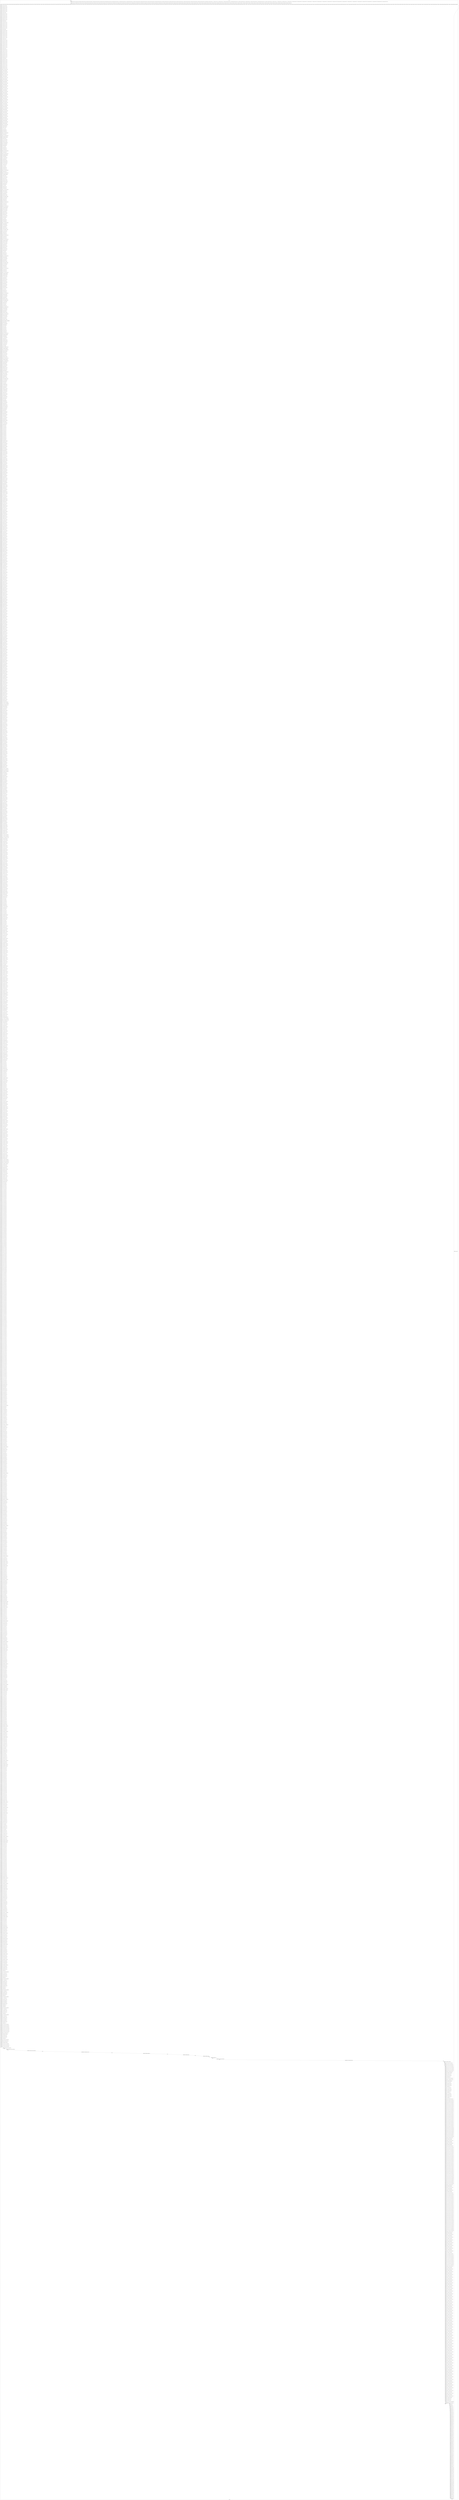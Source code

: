 digraph G {
label="Btor2XCFA";
subgraph cluster_0 {
label="main";
main_init[];
l1[];
l3[];
l4[];
l5[];
l6[];
l7[];
l8[];
l9[];
l10[];
l11[];
l12[];
l13[];
l14[];
l15[];
l16[];
l17[];
l18[];
l19[];
l20[];
l21[];
l22[];
l23[];
l24[];
l25[];
l26[];
l27[];
l28[];
l29[];
l30[];
l31[];
l32[];
l33[];
l34[];
l35[];
l36[];
l37[];
l38[];
l39[];
l40[];
l41[];
l42[];
l43[];
l44[];
l45[];
l46[];
l47[];
l48[];
l49[];
l50[];
l51[];
l52[];
l53[];
l54[];
l55[];
l56[];
l57[];
l58[];
l59[];
l60[];
l61[];
l62[];
l63[];
l64[];
l65[];
l66[];
l67[];
l68[];
l69[];
l70[];
l71[];
l72[];
l73[];
l74[];
l75[];
l76[];
l77[];
l78[];
l79[];
l80[];
l81[];
l82[];
l83[];
l84[];
l85[];
l86[];
l87[];
l88[];
l89[];
l90[];
l91[];
l92[];
l93[];
l94[];
l95[];
l96[];
l97[];
l98[];
l99[];
l100[];
l101[];
l102[];
l103[];
l104[];
l105[];
l106[];
l107[];
l108[];
l109[];
l110[];
l111[];
l112[];
l113[];
l114[];
l115[];
l116[];
l117[];
l118[];
l119[];
l120[];
l121[];
l122[];
l123[];
l124[];
l125[];
l126[];
l127[];
l128[];
l129[];
l130[];
l131[];
l132[];
l133[];
l134[];
l135[];
l136[];
l137[];
l138[];
l139[];
l140[];
l141[];
l142[];
l143[];
l144[];
l145[];
l146[];
l147[];
l148[];
l149[];
l150[];
l151[];
l152[];
l153[];
l154[];
l155[];
l156[];
l157[];
l158[];
l159[];
l160[];
l161[];
l162[];
l163[];
l164[];
l165[];
l166[];
l167[];
l168[];
l169[];
l170[];
l171[];
l172[];
l173[];
l174[];
l175[];
l176[];
l177[];
l178[];
l179[];
l180[];
l181[];
l182[];
l183[];
l184[];
l185[];
l186[];
l187[];
l188[];
l189[];
l190[];
l191[];
l192[];
l193[];
l194[];
l195[];
l196[];
l197[];
l198[];
l199[];
l200[];
l201[];
l202[];
l203[];
l204[];
l205[];
l206[];
l207[];
l208[];
l209[];
l210[];
l211[];
l212[];
l213[];
l214[];
l215[];
l216[];
l217[];
l218[];
l219[];
l220[];
l221[];
l222[];
l223[];
l224[];
l225[];
l226[];
l227[];
l228[];
l229[];
l230[];
l231[];
l232[];
l233[];
l234[];
l235[];
l236[];
l237[];
l238[];
l239[];
l240[];
l241[];
l242[];
l243[];
l244[];
l245[];
l246[];
l247[];
l248[];
l249[];
l250[];
l251[];
l252[];
l253[];
l254[];
l255[];
l256[];
l257[];
l258[];
l259[];
l260[];
l261[];
l262[];
l263[];
l264[];
l265[];
l266[];
l267[];
l268[];
l269[];
l270[];
l271[];
l272[];
l273[];
l274[];
l275[];
l276[];
l277[];
l278[];
l279[];
l280[];
l281[];
l282[];
l283[];
l284[];
l285[];
l286[];
l287[];
l288[];
l289[];
l290[];
l291[];
l292[];
l293[];
l294[];
l295[];
l296[];
l297[];
l298[];
l299[];
l300[];
l301[];
l302[];
l303[];
l304[];
l305[];
l306[];
l307[];
l308[];
l309[];
l310[];
l311[];
l312[];
l313[];
l314[];
l315[];
l316[];
l317[];
l318[];
l319[];
l320[];
l321[];
l322[];
l323[];
l324[];
l325[];
l326[];
l327[];
l328[];
l329[];
l330[];
l331[];
l332[];
l333[];
l334[];
l335[];
l336[];
l337[];
l338[];
l339[];
l340[];
l341[];
l342[];
l343[];
l344[];
l345[];
l346[];
l347[];
l348[];
l349[];
l350[];
l351[];
l352[];
l353[];
l354[];
l355[];
l356[];
l357[];
l358[];
l359[];
l360[];
l361[];
l362[];
l363[];
l364[];
l365[];
l366[];
l367[];
l368[];
l369[];
l370[];
l371[];
l372[];
l373[];
l374[];
l375[];
l376[];
l377[];
l378[];
l379[];
l380[];
l381[];
l382[];
l383[];
l384[];
l385[];
l386[];
l387[];
l388[];
l389[];
l390[];
l391[];
l392[];
l393[];
l394[];
l395[];
l396[];
l397[];
l398[];
l399[];
l400[];
l401[];
l402[];
l403[];
l404[];
l405[];
l406[];
l407[];
l408[];
l409[];
l410[];
l411[];
l412[];
l413[];
l414[];
l415[];
l416[];
l417[];
l418[];
l419[];
l420[];
l421[];
l422[];
l423[];
l424[];
l425[];
l426[];
l427[];
l428[];
l429[];
l430[];
l431[];
l432[];
l433[];
l434[];
l435[];
l436[];
l437[];
l438[];
l439[];
l440[];
l441[];
l442[];
l443[];
l444[];
l445[];
l446[];
l447[];
l448[];
l449[];
l450[];
l451[];
l452[];
l453[];
l454[];
l455[];
l456[];
l457[];
l458[];
l459[];
l460[];
l461[];
l462[];
l463[];
l464[];
l465[];
l466[];
l467[];
l468[];
l469[];
l470[];
l471[];
l472[];
l473[];
l474[];
l475[];
l476[];
l477[];
l478[];
l479[];
l480[];
l481[];
l482[];
l483[];
l484[];
l485[];
l486[];
l487[];
l488[];
l489[];
l490[];
l491[];
l492[];
l493[];
l494[];
l495[];
l496[];
l497[];
l498[];
l499[];
l500[];
l501[];
l502[];
l503[];
l504[];
l505[];
l506[];
l507[];
l508[];
l509[];
l510[];
l511[];
l512[];
l513[];
l514[];
l515[];
l516[];
l517[];
l518[];
l519[];
l520[];
l521[];
l522[];
l523[];
l524[];
l525[];
l526[];
l527[];
l528[];
l529[];
l530[];
l531[];
l532[];
l533[];
l534[];
l535[];
l536[];
l537[];
l538[];
l539[];
l540[];
l541[];
l542[];
l543[];
l544[];
l545[];
l546[];
l547[];
l548[];
l549[];
l550[];
l551[];
l552[];
l553[];
l554[];
l555[];
l556[];
l557[];
l558[];
l559[];
l560[];
l561[];
l562[];
l563[];
l564[];
l565[];
l566[];
l567[];
l568[];
l569[];
l570[];
l571[];
l572[];
l573[];
l574[];
l575[];
l576[];
l577[];
l578[];
l579[];
l580[];
l581[];
l582[];
l583[];
l584[];
l585[];
l586[];
l587[];
l588[];
l589[];
l590[];
l591[];
l592[];
l593[];
l594[];
l595[];
l596[];
l597[];
l598[];
l599[];
l600[];
l601[];
l602[];
l603[];
l604[];
l605[];
l606[];
l607[];
l608[];
l609[];
l610[];
l611[];
l612[];
l613[];
l614[];
l615[];
l616[];
l617[];
l618[];
l619[];
l620[];
l621[];
l622[];
l623[];
l624[];
l625[];
l626[];
l627[];
l628[];
l629[];
l630[];
l631[];
l632[];
l633[];
l634[];
l635[];
l636[];
l637[];
l638[];
l639[];
l640[];
l641[];
l642[];
l643[];
l644[];
l645[];
l646[];
l647[];
l648[];
l649[];
l650[];
l651[];
l652[];
l653[];
l654[];
l655[];
l656[];
l657[];
l658[];
l659[];
l660[];
l661[];
l662[];
l663[];
l664[];
l665[];
l666[];
l667[];
l668[];
l669[];
l670[];
l671[];
l672[];
l673[];
l674[];
l675[];
l676[];
l677[];
l678[];
l679[];
l680[];
l681[];
l682[];
l683[];
l684[];
l685[];
l686[];
l687[];
l688[];
l689[];
l690[];
l691[];
l692[];
l693[];
l694[];
l695[];
l696[];
l697[];
l698[];
l699[];
l700[];
l701[];
l702[];
l703[];
l704[];
l705[];
l706[];
l707[];
l708[];
l709[];
l710[];
l711[];
l712[];
l713[];
l714[];
l715[];
l716[];
l717[];
l718[];
l719[];
l720[];
l721[];
l722[];
l723[];
l724[];
l725[];
l726[];
l727[];
l728[];
l729[];
l730[];
l731[];
l732[];
l733[];
l734[];
l735[];
l736[];
l737[];
l738[];
l739[];
l740[];
l741[];
l742[];
l743[];
l744[];
l745[];
l746[];
l747[];
l748[];
l749[];
l750[];
l751[];
l752[];
l753[];
l754[];
l755[];
l756[];
l757[];
l758[];
l759[];
l760[];
l761[];
l762[];
l763[];
l764[];
l765[];
l766[];
l767[];
l768[];
l769[];
l770[];
l771[];
l772[];
l773[];
l774[];
l775[];
l776[];
l777[];
l778[];
l779[];
l780[];
l781[];
l782[];
l783[];
l784[];
l785[];
l786[];
l787[];
l788[];
l789[];
l790[];
l791[];
l792[];
l793[];
l794[];
l795[];
l796[];
l797[];
l798[];
l799[];
l800[];
l801[];
l802[];
l803[];
l804[];
l805[];
l806[];
l807[];
l808[];
l809[];
l810[];
l811[];
l812[];
l813[];
l814[];
l815[];
l816[];
l817[];
l818[];
l819[];
l820[];
l821[];
l822[];
l823[];
l824[];
l825[];
l826[];
l827[];
l828[];
l829[];
l830[];
l831[];
l832[];
l833[];
l834[];
l835[];
l836[];
l837[];
l838[];
l839[];
l840[];
l841[];
l842[];
l843[];
l844[];
l845[];
l846[];
l847[];
l848[];
l849[];
l850[];
l851[];
l852[];
l853[];
l854[];
l855[];
l856[];
l857[];
l858[];
l859[];
l860[];
l861[];
l862[];
l863[];
l864[];
l865[];
l866[];
l867[];
l868[];
l869[];
l870[];
l871[];
l872[];
l873[];
l874[];
l875[];
l876[];
l877[];
l878[];
l879[];
l880[];
l881[];
l882[];
l883[];
l884[];
l885[];
l886[];
l887[];
l888[];
l889[];
l890[];
l891[];
l892[];
l893[];
l894[];
l895[];
l896[];
l897[];
l898[];
l899[];
l900[];
l901[];
l902[];
l903[];
l904[];
l905[];
l906[];
l907[];
l908[];
l909[];
l910[];
l911[];
l912[];
l913[];
l914[];
l915[];
l916[];
l917[];
l918[];
l919[];
l920[];
l921[];
l922[];
l923[];
l924[];
l925[];
l926[];
l927[];
l928[];
l929[];
l930[];
l931[];
l932[];
l933[];
l934[];
l935[];
l936[];
l937[];
l938[];
l939[];
l940[];
l941[];
l942[];
l943[];
l944[];
l945[];
l946[];
l947[];
l948[];
l949[];
l950[];
l951[];
l952[];
l953[];
l954[];
l955[];
l956[];
l957[];
l958[];
l959[];
l960[];
l961[];
l962[];
l963[];
l964[];
l965[];
l966[];
l967[];
l968[];
l969[];
l970[];
l971[];
l972[];
l973[];
l974[];
l975[];
l976[];
l977[];
l978[];
l979[];
l980[];
l981[];
l982[];
l983[];
l984[];
l985[];
l986[];
l987[];
l988[];
l989[];
l990[];
l991[];
l992[];
l993[];
l994[];
l995[];
l996[];
l997[];
l998[];
l999[];
l1000[];
l1001[];
l1002[];
l1003[];
l1004[];
l1005[];
l1006[];
l1007[];
l1008[];
l1009[];
l1010[];
l1011[];
l1012[];
l1013[];
l1014[];
l1015[];
l1016[];
l1017[];
l1018[];
l1019[];
l1020[];
l1021[];
l1022[];
l1023[];
l1024[];
l1025[];
l1026[];
l1027[];
l1028[];
l1029[];
l1030[];
l1031[];
l1032[];
l1033[];
l1034[];
l1035[];
l1036[];
l1037[];
l1038[];
l1039[];
l1040[];
l1041[];
l1042[];
l1043[];
l1044[];
l1045[];
l1046[];
l1047[];
l1048[];
l1049[];
l1050[];
l1051[];
l1052[];
l1053[];
l1054[];
l1055[];
l1056[];
l1057[];
l1058[];
l1059[];
l1060[];
l1061[];
l1062[];
l1063[];
l1064[];
l1065[];
l1066[];
l1067[];
l1068[];
l1069[];
l1070[];
l1071[];
l1072[];
l1073[];
l1074[];
l1075[];
l1076[];
l1077[];
l1078[];
l1079[];
l1080[];
l1081[];
l1082[];
l1083[];
l1084[];
l1085[];
l1086[];
l1087[];
l1088[];
l1089[];
l1090[];
l1091[];
l1092[];
l1093[];
l1094[];
l1095[];
l1096[];
l1097[];
l1098[];
l1099[];
l1100[];
l1101[];
l1102[];
l1103[];
l1104[];
l1105[];
l1106[];
l1107[];
l1108[];
l1109[];
l1110[];
l1111[];
l1112[];
l1113[];
l1114[];
l1115[];
l1116[];
l1117[];
l1118[];
l1119[];
l1120[];
l1121[];
l1122[];
l1123[];
l1124[];
l1125[];
l1126[];
l1127[];
l1128[];
l1129[];
l1130[];
l1131[];
l1132[];
l1133[];
l1134[];
l1135[];
l1136[];
l1137[];
l1138[];
l1139[];
l1140[];
l1141[];
l1142[];
l1143[];
l1144[];
l1145[];
l1146[];
l1147[];
l1148[];
l1149[];
l1150[];
l1151[];
l1152[];
l1153[];
l1154[];
l1155[];
l1156[];
l1157[];
l1158[];
l1159[];
l1160[];
l1161[];
l1162[];
l1163[];
l1164[];
l1165[];
l1166[];
l1167[];
l1168[];
l1169[];
l1170[];
l1171[];
l1172[];
l1173[];
l1174[];
l1175[];
l1176[];
l1177[];
l1178[];
l1179[];
l1180[];
l1181[];
l1182[];
l1183[];
l1184[];
l1185[];
l1186[];
l1187[];
l1188[];
l1189[];
l1190[];
l1191[];
l1192[];
l1193[];
l1194[];
l1195[];
l1196[];
l1197[];
l1198[];
l1199[];
l1200[];
l1201[];
l1202[];
l1203[];
l1204[];
l1205[];
l1206[];
l1207[];
l1208[];
l1209[];
l1210[];
l1211[];
l1212[];
l1213[];
l1214[];
l1215[];
l1216[];
l1217[];
l1218[];
l1219[];
l1220[];
l1221[];
l1222[];
l1223[];
l1224[];
l1225[];
l1226[];
l1227[];
l1228[];
l1229[];
l1230[];
l1231[];
l1232[];
l1233[];
l1234[];
l1235[];
l1236[];
l1237[];
l1238[];
l1239[];
l1240[];
l1241[];
l1242[];
l1243[];
l1244[];
l1245[];
l1246[];
l1247[];
l1248[];
l1249[];
l1250[];
l1251[];
l1252[];
l1253[];
l1254[];
l1255[];
l1256[];
l1257[];
l1258[];
l1259[];
l1260[];
l1261[];
l1262[];
l1263[];
l1264[];
l1265[];
l1266[];
l1267[];
l1268[];
l1269[];
l1270[];
l1271[];
l1272[];
l1273[];
l1274[];
l1275[];
l1276[];
l1277[];
l1278[];
l1279[];
l1280[];
l1281[];
l1282[];
l1283[];
l1284[];
l1285[];
l1286[];
l1287[];
l1288[];
l1289[];
l1290[];
l1291[];
l1292[];
l1293[];
l1294[];
l1295[];
l1296[];
l1297[];
l1298[];
l1299[];
l1300[];
l1301[];
l1302[];
l1303[];
l1304[];
l1305[];
l1306[];
l1307[];
l1308[];
l1309[];
l1310[];
l1311[];
l1312[];
l1313[];
l1314[];
l1315[];
l1316[];
l1317[];
l1318[];
l1319[];
l1320[];
l1321[];
l1322[];
l1323[];
l1324[];
l1325[];
l1326[];
l1327[];
l1328[];
l1329[];
l1330[];
l1331[];
l1332[];
l1333[];
l1334[];
l1335[];
l1336[];
l1337[];
l1338[];
l1339[];
l1340[];
l1341[];
l1342[];
l1343[];
l1344[];
l1345[];
l1346[];
l1347[];
l1348[];
l1349[];
l1350[];
l1351[];
l1352[];
l1353[];
l1354[];
l1355[];
l1356[];
l1357[];
l1358[];
l1359[];
l1360[];
l1361[];
l1362[];
l1363[];
l1364[];
l1365[];
l1366[];
l1367[];
l1368[];
l1369[];
l1370[];
l1371[];
l1372[];
l1373[];
l1374[];
l1375[];
l1376[];
l1377[];
l1378[];
l1379[];
l1380[];
l1381[];
l1382[];
l1383[];
l1384[];
l1385[];
l1386[];
l1387[];
l1388[];
l1389[];
l1390[];
l1391[];
l1392[];
l1393[];
l1394[];
l1395[];
l1396[];
l1397[];
l1398[];
l1399[];
l1400[];
l1401[];
l1402[];
l1403[];
l1404[];
l1405[];
l1406[];
l1407[];
l1408[];
l1409[];
l1410[];
l1411[];
l1412[];
l1413[];
l1414[];
l1415[];
l1416[];
l1417[];
l1418[];
l1419[];
l1420[];
l1421[];
l1422[];
l1423[];
l1424[];
l1425[];
l1426[];
l1427[];
l1428[];
l1429[];
l1430[];
l1431[];
l1432[];
l1433[];
l1434[];
l1435[];
l1436[];
l1437[];
l1438[];
l1439[];
l1440[];
l1441[];
l1442[];
l1443[];
l1444[];
l1445[];
l1446[];
l1447[];
l1448[];
l1449[];
l1450[];
l1451[];
l1452[];
l1453[];
l1454[];
l1455[];
l1456[];
l1457[];
l1458[];
l1459[];
l1460[];
l1461[];
l1462[];
l1463[];
l1464[];
l1465[];
l1466[];
l1467[];
l1468[];
l1469[];
l1470[];
l1471[];
l1472[];
l1473[];
l1474[];
l1475[];
l1476[];
l1477[];
l1478[];
l1479[];
l1480[];
l1481[];
l1482[];
l1483[];
l1484[];
l1485[];
l1486[];
l1487[];
l1488[];
l1489[];
l1490[];
l1491[];
l1492[];
l1493[];
l1494[];
l1495[];
l1496[];
l1497[];
l1498[];
l1499[];
l1500[];
l1501[];
l1502[];
l1503[];
l1504[];
l1505[];
l1506[];
l1507[];
l1508[];
l1509[];
l1510[];
l1511[];
l1512[];
l1513[];
l1514[];
l1515[];
l1516[];
l1517[];
l1518[];
l1519[];
l1520[];
l1521[];
l1522[];
l1523[];
l1524[];
l1525[];
l1526[];
l1527[];
l1528[];
l1529[];
l1530[];
l1531[];
l1532[];
l1533[];
l1534[];
l1535[];
l1536[];
l1537[];
l1538[];
l1539[];
l1540[];
l1541[];
l1542[];
l1543[];
l1544[];
l1545[];
l1546[];
l1547[];
l1548[];
l1549[];
l1550[];
l1551[];
l1552[];
l1553[];
l1554[];
l1555[];
l1556[];
l1557[];
l1558[];
l1559[];
l1560[];
l1561[];
l1562[];
l1563[];
l1564[];
l1565[];
l1566[];
l1567[];
l1568[];
l1569[];
l1570[];
l1571[];
l1572[];
l1573[];
l1574[];
l1575[];
l1576[];
l1577[];
l1578[];
l1579[];
l1580[];
l1581[];
l1582[];
l1583[];
l1584[];
l1585[];
l1586[];
l1587[];
l1588[];
l1589[];
l1590[];
l1591[];
l1592[];
l1593[];
l1594[];
l1595[];
l1596[];
l1597[];
l1598[];
l1599[];
l1600[];
l1601[];
l1602[];
l1603[];
l1604[];
l1605[];
l1606[];
l1607[];
l1608[];
l1609[];
l1610[];
l1611[];
l1612[];
l1613[];
l1614[];
l1615[];
l1616[];
l1617[];
l1618[];
l1619[];
l1620[];
l1621[];
l1622[];
l1623[];
l1624[];
l1625[];
l1626[];
l1627[];
l1628[];
l1629[];
l1630[];
l1631[];
l1632[];
l1633[];
l1634[];
l1635[];
l1636[];
l1637[];
l1638[];
l1639[];
l1640[];
l1641[];
l1642[];
l1643[];
l1644[];
l1645[];
l1646[];
l1647[];
l1648[];
l1649[];
l1650[];
l1651[];
l1652[];
l1653[];
l1654[];
l1655[];
l1656[];
l1657[];
l1658[];
l1659[];
l1660[];
l1661[];
l1662[];
l1663[];
l1664[];
l1665[];
l1666[];
l1667[];
l1668[];
l1669[];
l1670[];
l1671[];
l1672[];
l1673[];
l1674[];
l1675[];
l1676[];
l1677[];
l1678[];
l1679[];
l1680[];
l1681[];
l1682[];
l1683[];
l1684[];
l1685[];
l1686[];
l1687[];
l1688[];
l1689[];
l1690[];
l1691[];
l1692[];
l1693[];
l1694[];
l1695[];
l1696[];
l1697[];
l1698[];
l1699[];
l1700[];
l1701[];
l1702[];
l1703[];
l1704[];
l1705[];
l1706[];
l1707[];
l1708[];
l1709[];
l1710[];
l1711[];
l1712[];
l1713[];
l1714[];
l1715[];
l1716[];
l1717[];
l1718[];
l1719[];
l1720[];
l1721[];
l1722[];
l1723[];
l1724[];
l1725[];
l1726[];
l1727[];
l1728[];
l1729[];
l1730[];
l1731[];
l1732[];
l1733[];
l1734[];
l1735[];
l1736[];
l1737[];
l1738[];
l1739[];
main_error[];
l1740[];
l1741[];
l1742[];
l1743[];
l1744[];
l1745[];
l1746[];
l1747[];
l1748[];
l1749[];
l1750[];
l1751[];
l1752[];
l1753[];
l1754[];
l1755[];
l1756[];
l1757[];
l1758[];
l1759[];
l1760[];
l1761[];
l1762[];
l1763[];
l1764[];
l1765[];
l1766[];
l1767[];
l1768[];
l1769[];
l1770[];
l1771[];
l1772[];
l1773[];
l1774[];
l1775[];
l1776[];
l1777[];
l1778[];
l1779[];
l1780[];
l1781[];
l1782[];
l1783[];
l1784[];
l1785[];
l1786[];
l1787[];
l1788[];
l1789[];
l1790[];
l1791[];
l1792[];
l1793[];
l1794[];
l1795[];
l1796[];
l1797[];
l1798[];
l1799[];
l1800[];
l1801[];
l1802[];
l1803[];
l1804[];
l1805[];
l1806[];
l1807[];
l1808[];
l1809[];
main_init -> l1 [label="[(assign const_6 #b0000000000000000),(assign const_37 #b00000000),(assign const_50 #b0),(assign const_195 #b0000000000000000),(assign const_226 #b00000000),(assign const_377 #b1),(assign const_380 #b00000000000000000000000000000001),(assign const_381 #b0000000000000000),(assign const_383 #b00000000000000000000000000010000),(assign const_385 #b00000000000000000000000000001111),(assign const_388 #b00000000000000000000000000000111),(assign const_389 #b00000000000000000000000011100001),(assign const_401 #b00000000000000000000000000000010),(assign const_406 #b00000000000000000000000000001000),(assign const_419 #b00000000000000000000000000000011),(assign const_424 #b00000000000000000000000000001001),(assign const_437 #b00000000000000000000000000001010),(assign const_451 #b00000000000000000000000000000100),(assign const_467 #b00000000000000000000000000001011),(assign const_481 #b00000000000000000000000000000101),(assign const_497 #b00000000000000000000000000001100),(assign const_511 #b00000000000000000000000000000110),(assign const_895 #b00000001),(assign const_1876 #b0000011011101011),(assign const_1877 #b0000011001100100),(assign const_1878 #b0000011000110111),(assign const_1879 #b00000000000000000000000001011010),(assign const_1893 #b00000000000000000000000001001011),(assign const_1907 #b00000000000000000000000000111100),(assign const_1963 #b0000000010011010),(assign const_1964 #b00000000000000000000000010110100),(assign const_1969 #b00000000000000000000000010100101),(assign const_1974 #b00000000000000000000000010010110),(assign const_1979 #b0000100011111011),(assign const_1980 #b0000100101100100),(assign const_1981 #b0000100100110111),(assign const_1982 #b0000100011111000),(assign const_1983 #b0000100101100001),(assign const_1984 #b0000100100110100),(assign const_1985 #b0000011001010101),(assign const_1986 #b0000011010111110),(assign const_1987 #b0000011010010001),(assign const_1988 #b0000100011111010),(assign const_1989 #b0000100101100011),(assign const_1990 #b0000100100110110),(assign const_1991 #b0000100100000001),(assign const_1992 #b0000100101101010),(assign const_1993 #b0000100100111101),(assign const_1994 #b0000100011111110),(assign const_1995 #b0000100101100111),(assign const_1996 #b0000100100111010),(assign const_1997 #b0000100100000100),(assign const_1998 #b0000100101101101),(assign const_1999 #b0000100101000000),(assign const_2000 #b0000101100010110),(assign const_2001 #b0000101000100101)] "];
l3 -> l4 [label="[(havoc input_241),(havoc input_243),(havoc input_245),(havoc input_247),(havoc input_249),(havoc input_251),(havoc input_253),(havoc input_255),(havoc input_257),(havoc input_259),(havoc input_261),(havoc input_263),(havoc input_265),(havoc input_267),(havoc input_269),(havoc input_271),(havoc input_273),(havoc input_275),(havoc input_277),(havoc input_279),(havoc input_281),(havoc input_283),(havoc input_285),(havoc input_287),(havoc input_289),(havoc input_291),(havoc input_293),(havoc input_295),(havoc input_297),(havoc input_299),(havoc input_301),(havoc input_303),(havoc input_305),(havoc input_307),(havoc input_309),(havoc input_311),(havoc input_313),(havoc input_315),(havoc input_317),(havoc input_319),(havoc input_321),(havoc input_323),(havoc input_325),(havoc input_327),(havoc input_329),(havoc input_331),(havoc input_333),(havoc input_335),(havoc input_337),(havoc input_339),(havoc input_341),(havoc input_343),(havoc input_345),(havoc input_347),(havoc input_349),(havoc input_351),(havoc input_353),(havoc input_355),(havoc input_357),(havoc input_359),(havoc input_361),(havoc input_363),(havoc input_365),(havoc input_367),(havoc input_369),(havoc input_371),(havoc input_373),(havoc input_375),(havoc input_379),(havoc input_395),(havoc input_400),(havoc input_413),(havoc input_418),(havoc input_431),(havoc input_436),(havoc input_445),(havoc input_450),(havoc input_461),(havoc input_466),(havoc input_475),(havoc input_480),(havoc input_491),(havoc input_496),(havoc input_505),(havoc input_510),(havoc input_521),(havoc input_526),(havoc input_529),(havoc input_538),(havoc input_543),(havoc input_550),(havoc input_556),(havoc input_562),(havoc input_573),(havoc input_578),(havoc input_587),(havoc input_597),(havoc input_600),(havoc input_605),(havoc input_610),(havoc input_615),(havoc input_620),(havoc input_625),(havoc input_630),(havoc input_635),(havoc input_639),(havoc input_644),(havoc input_649),(havoc input_665),(havoc input_670),(havoc input_676),(havoc input_682),(havoc input_688),(havoc input_693),(havoc input_699),(havoc input_705),(havoc input_711),(havoc input_717),(havoc input_722),(havoc input_727),(havoc input_732),(havoc input_737),(havoc input_742),(havoc input_747),(havoc input_752),(havoc input_757),(havoc input_762),(havoc input_767),(havoc input_772),(havoc input_777),(havoc input_782),(havoc input_787),(havoc input_792),(havoc input_797),(havoc input_802),(havoc input_807),(havoc input_812),(havoc input_817),(havoc input_822),(havoc input_827),(havoc input_832),(havoc input_837),(havoc input_842),(havoc input_847),(havoc input_852),(havoc input_857),(havoc input_862),(havoc input_867),(havoc input_872),(havoc input_877),(havoc input_882),(havoc input_887),(havoc input_892),(havoc input_902),(havoc input_908),(havoc input_914),(havoc input_920),(havoc input_926),(havoc input_932),(havoc input_938),(havoc input_944),(havoc input_950),(havoc input_959),(havoc input_965),(havoc input_971),(havoc input_977),(havoc input_983),(havoc input_989),(havoc input_995),(havoc input_1001),(havoc input_1007),(havoc input_1016),(havoc input_1022),(havoc input_1028),(havoc input_1034),(havoc input_1040),(havoc input_1046),(havoc input_1052),(havoc input_1058),(havoc input_1064),(havoc input_1073),(havoc input_1082),(havoc input_1091),(havoc input_1096),(havoc input_1102),(havoc input_1108),(havoc input_1114),(havoc input_1120),(havoc input_1126),(havoc input_1132),(havoc input_1138),(havoc input_1144),(havoc input_1151),(havoc input_1157),(havoc input_1163),(havoc input_1173),(havoc input_1179),(havoc input_1185),(havoc input_1191),(havoc input_1197),(havoc input_1203),(havoc input_1212),(havoc input_1221),(havoc input_1230),(havoc input_1235),(havoc input_1241),(havoc input_1247),(havoc input_1253),(havoc input_1259),(havoc input_1265),(havoc input_1271),(havoc input_1277),(havoc input_1283),(havoc input_1294),(havoc input_1300)] "];
l4 -> l5 [label="[(assign binary_149 (bvand state_51 (bvnot state_53)))] "];
l5 -> l6 [label="[(assign binary_150 (bvand binary_149 (bvnot state_55)))] "];
l6 -> l7 [label="[(assign binary_151 (bvand binary_150 (bvnot state_57)))] "];
l7 -> l8 [label="[(assign binary_152 (bvand binary_151 (bvnot state_59)))] "];
l8 -> l9 [label="[(assign binary_153 (bvand binary_152 (bvnot state_61)))] "];
l9 -> l10 [label="[(assign binary_154 (bvand binary_153 state_63))] "];
l10 -> l11 [label="[(assign binary_155 (bvand binary_154 (bvnot state_65)))] "];
l11 -> l12 [label="[(assign binary_156 (bvand binary_155 (bvnot state_67)))] "];
l12 -> l13 [label="[(assign binary_157 (bvand binary_156 (bvnot state_69)))] "];
l13 -> l14 [label="[(assign binary_158 (bvand binary_157 (bvnot state_71)))] "];
l14 -> l15 [label="[(assign binary_159 (bvand binary_158 (bvnot state_73)))] "];
l15 -> l16 [label="[(assign binary_160 (bvand binary_159 state_75))] "];
l16 -> l17 [label="[(assign binary_161 (bvand binary_160 (bvnot state_77)))] "];
l17 -> l18 [label="[(assign binary_162 (bvand binary_161 (bvnot state_79)))] "];
l18 -> l19 [label="[(assign binary_163 (bvand binary_162 (bvnot state_81)))] "];
l19 -> l20 [label="[(assign binary_164 (bvand binary_163 (bvnot state_83)))] "];
l20 -> l21 [label="[(assign binary_165 (bvand binary_164 (bvnot state_85)))] "];
l21 -> l22 [label="[(assign binary_166 (bvand binary_165 state_87))] "];
l22 -> l23 [label="[(assign binary_167 (bvand binary_166 (bvnot state_89)))] "];
l23 -> l24 [label="[(assign binary_168 (bvand binary_167 (bvnot state_91)))] "];
l24 -> l25 [label="[(assign binary_169 (bvand binary_168 (bvnot state_93)))] "];
l25 -> l26 [label="[(assign binary_170 (bvand binary_169 (bvnot state_95)))] "];
l26 -> l27 [label="[(assign binary_171 (bvand binary_170 (bvnot state_97)))] "];
l27 -> l28 [label="[(assign binary_172 (bvand binary_171 (bvnot state_99)))] "];
l28 -> l29 [label="[(assign binary_173 (bvand binary_172 state_101))] "];
l29 -> l30 [label="[(assign binary_174 (bvand binary_173 (bvnot state_103)))] "];
l30 -> l31 [label="[(assign binary_175 (bvand binary_174 (bvnot state_105)))] "];
l31 -> l32 [label="[(assign binary_176 (bvand binary_175 (bvnot state_107)))] "];
l32 -> l33 [label="[(assign binary_177 (bvand binary_176 (bvnot state_109)))] "];
l33 -> l34 [label="[(assign binary_178 (bvand binary_177 (bvnot state_111)))] "];
l34 -> l35 [label="[(assign binary_179 (bvand binary_178 (bvnot state_113)))] "];
l35 -> l36 [label="[(assign binary_180 (bvand binary_179 state_115))] "];
l36 -> l37 [label="[(assign binary_181 (bvand binary_180 (bvnot state_117)))] "];
l37 -> l38 [label="[(assign binary_182 (bvand binary_181 (bvnot state_119)))] "];
l38 -> l39 [label="[(assign binary_183 (bvand binary_182 (bvnot state_121)))] "];
l39 -> l40 [label="[(assign binary_184 (bvand binary_183 (bvnot state_123)))] "];
l40 -> l41 [label="[(assign binary_185 (bvand binary_184 (bvnot state_125)))] "];
l41 -> l42 [label="[(assign binary_186 (bvand binary_185 (bvnot state_127)))] "];
l42 -> l43 [label="[(assign binary_187 (bvand binary_186 state_129))] "];
l43 -> l44 [label="[(assign binary_188 (bvand binary_187 (bvnot state_131)))] "];
l44 -> l45 [label="[(assign binary_189 (bvand binary_188 (bvnot state_133)))] "];
l45 -> l46 [label="[(assign binary_190 (bvand binary_189 (bvnot state_135)))] "];
l46 -> l47 [label="[(assign binary_191 (bvand binary_190 (bvnot state_137)))] "];
l47 -> l48 [label="[(assign binary_192 (bvand binary_191 (bvnot state_139)))] "];
l48 -> l49 [label="[(assign binary_193 (bvand binary_192 (bvnot state_141)))] "];
l49 -> l50 [label="[(assign binary_194 (bvand binary_193 (bvnot state_143)))] "];
l50 -> l51 [label="[(assign comparison_196 (ite (= const_195 state_7) #b1 #b0))] "];
l51 -> l52 [label="[(assign binary_197 (bvand binary_194 comparison_196))] "];
l52 -> l53 [label="[(assign comparison_198 (ite (= const_195 state_9) #b1 #b0))] "];
l53 -> l54 [label="[(assign binary_199 (bvand binary_197 comparison_198))] "];
l54 -> l55 [label="[(assign comparison_200 (ite (= const_195 state_11) #b1 #b0))] "];
l55 -> l56 [label="[(assign binary_201 (bvand binary_199 comparison_200))] "];
l56 -> l57 [label="[(assign comparison_202 (ite (= const_195 state_13) #b1 #b0))] "];
l57 -> l58 [label="[(assign binary_203 (bvand binary_201 comparison_202))] "];
l58 -> l59 [label="[(assign comparison_204 (ite (= const_195 state_15) #b1 #b0))] "];
l59 -> l60 [label="[(assign binary_205 (bvand binary_203 comparison_204))] "];
l60 -> l61 [label="[(assign comparison_206 (ite (= const_195 state_17) #b1 #b0))] "];
l61 -> l62 [label="[(assign binary_207 (bvand binary_205 comparison_206))] "];
l62 -> l63 [label="[(assign comparison_208 (ite (= const_195 state_19) #b1 #b0))] "];
l63 -> l64 [label="[(assign binary_209 (bvand binary_207 comparison_208))] "];
l64 -> l65 [label="[(assign comparison_210 (ite (= const_195 state_21) #b1 #b0))] "];
l65 -> l66 [label="[(assign binary_211 (bvand binary_209 comparison_210))] "];
l66 -> l67 [label="[(assign comparison_212 (ite (= const_195 state_23) #b1 #b0))] "];
l67 -> l68 [label="[(assign binary_213 (bvand binary_211 comparison_212))] "];
l68 -> l69 [label="[(assign comparison_214 (ite (= const_195 state_25) #b1 #b0))] "];
l69 -> l70 [label="[(assign binary_215 (bvand binary_213 comparison_214))] "];
l70 -> l71 [label="[(assign comparison_216 (ite (= const_195 state_27) #b1 #b0))] "];
l71 -> l72 [label="[(assign binary_217 (bvand binary_215 comparison_216))] "];
l72 -> l73 [label="[(assign comparison_218 (ite (= const_195 state_29) #b1 #b0))] "];
l73 -> l74 [label="[(assign binary_219 (bvand binary_217 comparison_218))] "];
l74 -> l75 [label="[(assign comparison_220 (ite (= const_195 state_31) #b1 #b0))] "];
l75 -> l76 [label="[(assign binary_221 (bvand binary_219 comparison_220))] "];
l76 -> l77 [label="[(assign comparison_222 (ite (= const_195 state_33) #b1 #b0))] "];
l77 -> l78 [label="[(assign binary_223 (bvand binary_221 comparison_222))] "];
l78 -> l79 [label="[(assign comparison_224 (ite (= const_195 state_35) #b1 #b0))] "];
l79 -> l80 [label="[(assign binary_225 (bvand binary_223 comparison_224))] "];
l80 -> l81 [label="[(assign comparison_227 (ite (= const_226 state_38) #b1 #b0))] "];
l81 -> l82 [label="[(assign binary_228 (bvand binary_225 comparison_227))] "];
l82 -> l83 [label="[(assign comparison_229 (ite (= const_226 state_40) #b1 #b0))] "];
l83 -> l84 [label="[(assign binary_230 (bvand binary_228 comparison_229))] "];
l84 -> l85 [label="[(assign comparison_231 (ite (= const_226 state_42) #b1 #b0))] "];
l85 -> l86 [label="[(assign binary_232 (bvand binary_230 comparison_231))] "];
l86 -> l87 [label="[(assign comparison_233 (ite (= const_226 state_44) #b1 #b0))] "];
l87 -> l88 [label="[(assign binary_234 (bvand binary_232 comparison_233))] "];
l88 -> l89 [label="[(assign comparison_235 (ite (= const_226 state_46) #b1 #b0))] "];
l89 -> l90 [label="[(assign binary_236 (bvand binary_234 comparison_235))] "];
l90 -> l91 [label="[(assign comparison_237 (ite (= const_195 state_48) #b1 #b0))] "];
l91 -> l92 [label="[(assign binary_238 (bvand binary_236 comparison_237))] "];
l92 -> l93 [label="[(assign binary_239 (bvand state_147 binary_238))] "];
l93 -> l94 [label="[(assign binary_382 (++ input_241 const_381))] "];
l94 -> l95 [label="[(assign binary_384 (bvashr binary_382 const_383))] "];
l95 -> l96 [label="[(assign binary_386 (bvsrem binary_384 const_385))] "];
l96 -> l97 [label="[(assign comparison_387 (ite (= const_380 binary_386) #b1 #b0))] "];
l97 -> l98 [label="[(assign binary_390 (bvsdiv binary_384 const_389))] "];
l98 -> l99 [label="[(assign comparison_391 (ite (= const_388 binary_390) #b1 #b0))] "];
l99 -> l100 [label="[(assign binary_392 (bvand comparison_387 comparison_391))] "];
l100 -> l101 [label="[(assign binary_393 (bvand input_287 binary_392))] "];
l101 -> l102 [label="[(assign binary_394 (bvor (bvnot input_379) binary_393))] "];
l102 -> l103 [label="[(assign binary_396 (bvand input_287 (bvnot input_379)))] "];
l103 -> l104 [label="[(assign binary_397 (bvand (bvnot binary_392) binary_396))] "];
l104 -> l105 [label="[(assign binary_398 (bvor (bvnot input_395) binary_397))] "];
l105 -> l106 [label="[(assign binary_399 (bvand binary_394 binary_398))] "];
l106 -> l107 [label="[(assign binary_402 (++ input_245 const_381))] "];
l107 -> l108 [label="[(assign binary_403 (bvashr binary_402 const_383))] "];
l108 -> l109 [label="[(assign binary_404 (bvsrem binary_403 const_385))] "];
l109 -> l110 [label="[(assign comparison_405 (ite (= const_401 binary_404) #b1 #b0))] "];
l110 -> l111 [label="[(assign binary_407 (bvsdiv binary_403 const_389))] "];
l111 -> l112 [label="[(assign comparison_408 (ite (= const_406 binary_407) #b1 #b0))] "];
l112 -> l113 [label="[(assign binary_409 (bvand comparison_405 comparison_408))] "];
l113 -> l114 [label="[(assign binary_410 (bvand input_299 binary_409))] "];
l114 -> l115 [label="[(assign binary_411 (bvor (bvnot input_400) binary_410))] "];
l115 -> l116 [label="[(assign binary_412 (bvand binary_399 binary_411))] "];
l116 -> l117 [label="[(assign binary_414 (bvand input_299 (bvnot input_400)))] "];
l117 -> l118 [label="[(assign binary_415 (bvand (bvnot binary_409) binary_414))] "];
l118 -> l119 [label="[(assign binary_416 (bvor (bvnot input_413) binary_415))] "];
l119 -> l120 [label="[(assign binary_417 (bvand binary_412 binary_416))] "];
l120 -> l121 [label="[(assign binary_420 (++ input_249 const_381))] "];
l121 -> l122 [label="[(assign binary_421 (bvashr binary_420 const_383))] "];
l122 -> l123 [label="[(assign binary_422 (bvsrem binary_421 const_385))] "];
l123 -> l124 [label="[(assign comparison_423 (ite (= const_419 binary_422) #b1 #b0))] "];
l124 -> l125 [label="[(assign binary_425 (bvsdiv binary_421 const_389))] "];
l125 -> l126 [label="[(assign comparison_426 (ite (= const_424 binary_425) #b1 #b0))] "];
l126 -> l127 [label="[(assign binary_427 (bvand comparison_423 comparison_426))] "];
l127 -> l128 [label="[(assign binary_428 (bvand input_311 binary_427))] "];
l128 -> l129 [label="[(assign binary_429 (bvor (bvnot input_418) binary_428))] "];
l129 -> l130 [label="[(assign binary_430 (bvand binary_417 binary_429))] "];
l130 -> l131 [label="[(assign binary_432 (bvand input_311 (bvnot input_418)))] "];
l131 -> l132 [label="[(assign binary_433 (bvand (bvnot binary_427) binary_432))] "];
l132 -> l133 [label="[(assign binary_434 (bvor (bvnot input_431) binary_433))] "];
l133 -> l134 [label="[(assign binary_435 (bvand binary_430 binary_434))] "];
l134 -> l135 [label="[(assign binary_438 (++ input_253 const_381))] "];
l135 -> l136 [label="[(assign binary_439 (bvashr binary_438 const_383))] "];
l136 -> l137 [label="[(assign binary_440 (bvsdiv binary_439 const_389))] "];
l137 -> l138 [label="[(assign comparison_441 (ite (= const_437 binary_440) #b1 #b0))] "];
l138 -> l139 [label="[(assign binary_442 (bvand input_321 comparison_441))] "];
l139 -> l140 [label="[(assign binary_443 (bvor (bvnot input_436) binary_442))] "];
l140 -> l141 [label="[(assign binary_444 (bvand binary_435 binary_443))] "];
l141 -> l142 [label="[(assign binary_446 (bvand input_321 (bvnot input_436)))] "];
l142 -> l143 [label="[(assign binary_447 (bvand (bvnot comparison_441) binary_446))] "];
l143 -> l144 [label="[(assign binary_448 (bvor (bvnot input_445) binary_447))] "];
l144 -> l145 [label="[(assign binary_449 (bvand binary_444 binary_448))] "];
l145 -> l146 [label="[(assign binary_452 (bvsrem binary_439 const_385))] "];
l146 -> l147 [label="[(assign comparison_453 (ite (= const_451 binary_452) #b1 #b0))] "];
l147 -> l148 [label="[(assign binary_454 (bvsrem binary_439 const_389))] "];
l148 -> l149 [label="[(assign binary_455 (bvsdiv binary_454 const_385))] "];
l149 -> l150 [label="[(assign comparison_456 (ite (= const_437 binary_455) #b1 #b0))] "];
l150 -> l151 [label="[(assign binary_457 (bvand comparison_453 comparison_456))] "];
l151 -> l152 [label="[(assign binary_458 (bvand input_327 (bvnot binary_457)))] "];
l152 -> l153 [label="[(assign binary_459 (bvor (bvnot input_450) binary_458))] "];
l153 -> l154 [label="[(assign binary_460 (bvand binary_449 binary_459))] "];
l154 -> l155 [label="[(assign binary_462 (bvand input_327 (bvnot input_450)))] "];
l155 -> l156 [label="[(assign binary_463 (bvand binary_457 binary_462))] "];
l156 -> l157 [label="[(assign binary_464 (bvor (bvnot input_461) binary_463))] "];
l157 -> l158 [label="[(assign binary_465 (bvand binary_460 binary_464))] "];
l158 -> l159 [label="[(assign binary_468 (++ input_259 const_381))] "];
l159 -> l160 [label="[(assign binary_469 (bvashr binary_468 const_383))] "];
l160 -> l161 [label="[(assign binary_470 (bvsdiv binary_469 const_389))] "];
l161 -> l162 [label="[(assign comparison_471 (ite (= const_467 binary_470) #b1 #b0))] "];
l162 -> l163 [label="[(assign binary_472 (bvand input_335 comparison_471))] "];
l163 -> l164 [label="[(assign binary_473 (bvor (bvnot input_466) binary_472))] "];
l164 -> l165 [label="[(assign binary_474 (bvand binary_465 binary_473))] "];
l165 -> l166 [label="[(assign binary_476 (bvand input_335 (bvnot input_466)))] "];
l166 -> l167 [label="[(assign binary_477 (bvand (bvnot comparison_471) binary_476))] "];
l167 -> l168 [label="[(assign binary_478 (bvor (bvnot input_475) binary_477))] "];
l168 -> l169 [label="[(assign binary_479 (bvand binary_474 binary_478))] "];
l169 -> l170 [label="[(assign binary_482 (bvsrem binary_469 const_385))] "];
l170 -> l171 [label="[(assign comparison_483 (ite (= const_481 binary_482) #b1 #b0))] "];
l171 -> l172 [label="[(assign binary_484 (bvsrem binary_469 const_389))] "];
l172 -> l173 [label="[(assign binary_485 (bvsdiv binary_484 const_385))] "];
l173 -> l174 [label="[(assign comparison_486 (ite (= const_467 binary_485) #b1 #b0))] "];
l174 -> l175 [label="[(assign binary_487 (bvand comparison_483 comparison_486))] "];
l175 -> l176 [label="[(assign binary_488 (bvand input_341 (bvnot binary_487)))] "];
l176 -> l177 [label="[(assign binary_489 (bvor (bvnot input_480) binary_488))] "];
l177 -> l178 [label="[(assign binary_490 (bvand binary_479 binary_489))] "];
l178 -> l179 [label="[(assign binary_492 (bvand input_341 (bvnot input_480)))] "];
l179 -> l180 [label="[(assign binary_493 (bvand binary_487 binary_492))] "];
l180 -> l181 [label="[(assign binary_494 (bvor (bvnot input_491) binary_493))] "];
l181 -> l182 [label="[(assign binary_495 (bvand binary_490 binary_494))] "];
l182 -> l183 [label="[(assign binary_498 (++ input_265 const_381))] "];
l183 -> l184 [label="[(assign binary_499 (bvashr binary_498 const_383))] "];
l184 -> l185 [label="[(assign binary_500 (bvsdiv binary_499 const_389))] "];
l185 -> l186 [label="[(assign comparison_501 (ite (= const_497 binary_500) #b1 #b0))] "];
l186 -> l187 [label="[(assign binary_502 (bvand input_349 comparison_501))] "];
l187 -> l188 [label="[(assign binary_503 (bvor (bvnot input_496) binary_502))] "];
l188 -> l189 [label="[(assign binary_504 (bvand binary_495 binary_503))] "];
l189 -> l190 [label="[(assign binary_506 (bvand input_349 (bvnot input_496)))] "];
l190 -> l191 [label="[(assign binary_507 (bvand (bvnot comparison_501) binary_506))] "];
l191 -> l192 [label="[(assign binary_508 (bvor (bvnot input_505) binary_507))] "];
l192 -> l193 [label="[(assign binary_509 (bvand binary_504 binary_508))] "];
l193 -> l194 [label="[(assign binary_512 (bvsrem binary_499 const_385))] "];
l194 -> l195 [label="[(assign comparison_513 (ite (= const_511 binary_512) #b1 #b0))] "];
l195 -> l196 [label="[(assign binary_514 (bvsrem binary_499 const_389))] "];
l196 -> l197 [label="[(assign binary_515 (bvsdiv binary_514 const_385))] "];
l197 -> l198 [label="[(assign comparison_516 (ite (= const_497 binary_515) #b1 #b0))] "];
l198 -> l199 [label="[(assign binary_517 (bvand comparison_513 comparison_516))] "];
l199 -> l200 [label="[(assign binary_518 (bvand input_355 (bvnot binary_517)))] "];
l200 -> l201 [label="[(assign binary_519 (bvor (bvnot input_510) binary_518))] "];
l201 -> l202 [label="[(assign binary_520 (bvand binary_509 binary_519))] "];
l202 -> l203 [label="[(assign binary_522 (bvand input_355 (bvnot input_510)))] "];
l203 -> l204 [label="[(assign binary_523 (bvand binary_517 binary_522))] "];
l204 -> l205 [label="[(assign binary_524 (bvor (bvnot input_521) binary_523))] "];
l205 -> l206 [label="[(assign binary_525 (bvand binary_520 binary_524))] "];
l206 -> l207 [label="[(assign binary_527 (bvor input_363 (bvnot input_526)))] "];
l207 -> l208 [label="[(assign binary_528 (bvand binary_525 binary_527))] "];
l208 -> l209 [label="[(assign binary_530 (bvand input_363 (bvnot input_526)))] "];
l209 -> l210 [label="[(assign binary_531 (++ input_281 const_381))] "];
l210 -> l211 [label="[(assign binary_532 (bvashr binary_531 const_383))] "];
l211 -> l212 [label="[(assign binary_533 (bvsdiv binary_532 const_389))] "];
l212 -> l213 [label="[(assign comparison_534 (ite (= const_419 binary_533) #b1 #b0))] "];
l213 -> l214 [label="[(assign binary_535 (bvand binary_530 comparison_534))] "];
l214 -> l215 [label="[(assign binary_536 (bvor (bvnot input_529) binary_535))] "];
l215 -> l216 [label="[(assign binary_537 (bvand binary_528 binary_536))] "];
l216 -> l217 [label="[(assign binary_539 (bvand binary_530 (bvnot input_529)))] "];
l217 -> l218 [label="[(assign binary_540 (bvand (bvnot comparison_534) binary_539))] "];
l218 -> l219 [label="[(assign binary_541 (bvor (bvnot input_538) binary_540))] "];
l219 -> l220 [label="[(assign binary_542 (bvand binary_537 binary_541))] "];
l220 -> l221 [label="[(assign binary_544 (bvor input_365 input_529))] "];
l221 -> l222 [label="[(assign binary_545 (bvsrem binary_532 const_385))] "];
l222 -> l223 [label="[(assign comparison_546 (ite (= const_380 binary_545) #b1 #b0))] "];
l223 -> l224 [label="[(assign binary_547 (bvand binary_544 comparison_546))] "];
l224 -> l225 [label="[(assign binary_548 (bvor (bvnot input_543) binary_547))] "];
l225 -> l226 [label="[(assign binary_549 (bvand binary_542 binary_548))] "];
l226 -> l227 [label="[(assign binary_551 (bvand binary_544 (bvnot input_543)))] "];
l227 -> l228 [label="[(assign comparison_552 (ite (= const_451 binary_545) #b1 #b0))] "];
l228 -> l229 [label="[(assign binary_553 (bvand binary_551 comparison_552))] "];
l229 -> l230 [label="[(assign binary_554 (bvor (bvnot input_550) binary_553))] "];
l230 -> l231 [label="[(assign binary_555 (bvand binary_549 binary_554))] "];
l231 -> l232 [label="[(assign binary_557 (bvand binary_551 (bvnot input_550)))] "];
l232 -> l233 [label="[(assign binary_558 (bvand (bvnot comparison_546) (bvnot comparison_552)))] "];
l233 -> l234 [label="[(assign binary_559 (bvand binary_557 binary_558))] "];
l234 -> l235 [label="[(assign binary_560 (bvor (bvnot input_556) binary_559))] "];
l235 -> l236 [label="[(assign binary_561 (bvand binary_555 binary_560))] "];
l236 -> l237 [label="[(assign binary_563 (bvor input_367 input_543))] "];
l237 -> l238 [label="[(assign binary_564 (bvor binary_563 input_550))] "];
l238 -> l239 [label="[(assign binary_565 (bvor binary_564 input_556))] "];
l239 -> l240 [label="[(assign binary_566 (bvsrem binary_532 const_389))] "];
l240 -> l241 [label="[(assign binary_567 (bvsdiv binary_566 const_385))] "];
l241 -> l242 [label="[(assign comparison_568 (ite (= const_437 binary_567) #b1 #b0))] "];
l242 -> l243 [label="[(assign binary_569 (bvand comparison_552 comparison_568))] "];
l243 -> l244 [label="[(assign binary_570 (bvand binary_565 binary_569))] "];
l244 -> l245 [label="[(assign binary_571 (bvor (bvnot input_562) binary_570))] "];
l245 -> l246 [label="[(assign binary_572 (bvand binary_561 binary_571))] "];
l246 -> l247 [label="[(assign binary_574 (bvand binary_565 (bvnot input_562)))] "];
l247 -> l248 [label="[(assign binary_575 (bvand (bvnot binary_569) binary_574))] "];
l248 -> l249 [label="[(assign binary_576 (bvor (bvnot input_573) binary_575))] "];
l249 -> l250 [label="[(assign binary_577 (bvand binary_572 binary_576))] "];
l250 -> l251 [label="[(assign binary_579 (bvor input_369 input_538))] "];
l251 -> l252 [label="[(assign comparison_580 (ite (= const_388 binary_567) #b1 #b0))] "];
l252 -> l253 [label="[(assign binary_581 (bvand comparison_546 comparison_580))] "];
l253 -> l254 [label="[(assign comparison_582 (ite (= const_437 binary_533) #b1 #b0))] "];
l254 -> l255 [label="[(assign binary_583 (bvand binary_581 comparison_582))] "];
l255 -> l256 [label="[(assign binary_584 (bvand binary_579 binary_583))] "];
l256 -> l257 [label="[(assign binary_585 (bvor (bvnot input_578) binary_584))] "];
l257 -> l258 [label="[(assign binary_586 (bvand binary_577 binary_585))] "];
l258 -> l259 [label="[(assign binary_588 (bvand binary_579 (bvnot input_578)))] "];
l259 -> l260 [label="[(assign comparison_589 (ite (= const_451 binary_567) #b1 #b0))] "];
l260 -> l261 [label="[(assign binary_590 (bvand comparison_546 comparison_589))] "];
l261 -> l262 [label="[(assign comparison_591 (ite (= const_388 binary_533) #b1 #b0))] "];
l262 -> l263 [label="[(assign binary_592 (bvand binary_590 comparison_591))] "];
l263 -> l264 [label="[(assign binary_593 (bvand binary_588 binary_592))] "];
l264 -> l265 [label="[(assign binary_594 (bvor (bvnot input_587) binary_593))] "];
l265 -> l266 [label="[(assign binary_595 (bvand binary_586 binary_594))] "];
l266 -> l267 [label="[(assign binary_596 (bvand binary_588 (bvnot input_587)))] "];
l267 -> l268 [label="[(assign binary_598 (bvor binary_596 (bvnot input_597)))] "];
l268 -> l269 [label="[(assign binary_599 (bvand binary_595 binary_598))] "];
l269 -> l270 [label="[(assign comparison_601 (ite (= const_419 binary_567) #b1 #b0))] "];
l270 -> l271 [label="[(assign binary_602 (bvand input_371 comparison_601))] "];
l271 -> l272 [label="[(assign binary_603 (bvor (bvnot input_600) binary_602))] "];
l272 -> l273 [label="[(assign binary_604 (bvand binary_599 binary_603))] "];
l273 -> l274 [label="[(assign binary_606 (bvand input_371 (bvnot input_600)))] "];
l274 -> l275 [label="[(assign binary_607 (bvand (bvnot comparison_601) binary_606))] "];
l275 -> l276 [label="[(assign binary_608 (bvor (bvnot input_605) binary_607))] "];
l276 -> l277 [label="[(assign binary_609 (bvand binary_604 binary_608))] "];
l277 -> l278 [label="[(assign binary_611 (bvor input_373 input_600))] "];
l278 -> l279 [label="[(assign binary_612 (bvand comparison_546 binary_611))] "];
l279 -> l280 [label="[(assign binary_613 (bvor (bvnot input_610) binary_612))] "];
l280 -> l281 [label="[(assign binary_614 (bvand binary_609 binary_613))] "];
l281 -> l282 [label="[(assign binary_616 (bvand binary_611 (bvnot input_610)))] "];
l282 -> l283 [label="[(assign binary_617 (bvand comparison_552 binary_616))] "];
l283 -> l284 [label="[(assign binary_618 (bvor (bvnot input_615) binary_617))] "];
l284 -> l285 [label="[(assign binary_619 (bvand binary_614 binary_618))] "];
l285 -> l286 [label="[(assign binary_621 (bvand binary_616 (bvnot input_615)))] "];
l286 -> l287 [label="[(assign binary_622 (bvand binary_558 binary_621))] "];
l287 -> l288 [label="[(assign binary_623 (bvor (bvnot input_620) binary_622))] "];
l288 -> l289 [label="[(assign binary_624 (bvand binary_619 binary_623))] "];
l289 -> l290 [label="[(assign binary_626 (bvor input_375 input_605))] "];
l290 -> l291 [label="[(assign binary_627 (bvand binary_569 binary_626))] "];
l291 -> l292 [label="[(assign binary_628 (bvor (bvnot input_625) binary_627))] "];
l292 -> l293 [label="[(assign binary_629 (bvand binary_624 binary_628))] "];
l293 -> l294 [label="[(assign binary_631 (bvand binary_626 (bvnot input_625)))] "];
l294 -> l295 [label="[(assign binary_632 (bvand (bvnot binary_569) binary_631))] "];
l295 -> l296 [label="[(assign binary_633 (bvor (bvnot input_630) binary_632))] "];
l296 -> l297 [label="[(assign binary_634 (bvand binary_629 binary_633))] "];
l297 -> l298 [label="[(assign binary_636 (bvand input_283 input_319))] "];
l298 -> l299 [label="[(assign binary_637 (bvor (bvnot input_635) binary_636))] "];
l299 -> l300 [label="[(assign binary_638 (bvand binary_634 binary_637))] "];
l300 -> l301 [label="[(assign binary_640 (bvand input_283 (bvnot input_635)))] "];
l301 -> l302 [label="[(assign binary_641 (bvand input_333 binary_640))] "];
l302 -> l303 [label="[(assign binary_642 (bvor (bvnot input_639) binary_641))] "];
l303 -> l304 [label="[(assign binary_643 (bvand binary_638 binary_642))] "];
l304 -> l305 [label="[(assign binary_645 (bvand binary_640 (bvnot input_639)))] "];
l305 -> l306 [label="[(assign binary_646 (bvand input_347 binary_645))] "];
l306 -> l307 [label="[(assign binary_647 (bvor (bvnot input_644) binary_646))] "];
l307 -> l308 [label="[(assign binary_648 (bvand binary_643 binary_647))] "];
l308 -> l309 [label="[(assign binary_650 (bvor input_361 input_526))] "];
l309 -> l310 [label="[(assign binary_651 (bvor binary_650 input_562))] "];
l310 -> l311 [label="[(assign binary_652 (bvor binary_651 input_573))] "];
l311 -> l312 [label="[(assign binary_653 (bvor binary_652 input_578))] "];
l312 -> l313 [label="[(assign binary_654 (bvor binary_653 input_587))] "];
l313 -> l314 [label="[(assign binary_655 (bvor binary_654 input_597))] "];
l314 -> l315 [label="[(assign binary_656 (bvor binary_655 input_610))] "];
l315 -> l316 [label="[(assign binary_657 (bvor binary_656 input_615))] "];
l316 -> l317 [label="[(assign binary_658 (bvor binary_657 input_620))] "];
l317 -> l318 [label="[(assign binary_659 (bvor binary_658 input_625))] "];
l318 -> l319 [label="[(assign binary_660 (bvor binary_659 input_630))] "];
l319 -> l320 [label="[(assign binary_661 (bvand binary_645 (bvnot input_644)))] "];
l320 -> l321 [label="[(assign binary_662 (bvand binary_660 binary_661))] "];
l321 -> l322 [label="[(assign binary_663 (bvor (bvnot input_649) binary_662))] "];
l322 -> l323 [label="[(assign binary_664 (bvand binary_648 binary_663))] "];
l323 -> l324 [label="[(assign binary_666 (bvand input_319 (bvnot input_635)))] "];
l324 -> l325 [label="[(assign binary_667 (bvand input_295 binary_666))] "];
l325 -> l326 [label="[(assign binary_668 (bvor (bvnot input_665) binary_667))] "];
l326 -> l327 [label="[(assign binary_669 (bvand binary_664 binary_668))] "];
l327 -> l328 [label="[(assign binary_671 (bvand input_333 (bvnot input_639)))] "];
l328 -> l329 [label="[(assign binary_672 (bvand input_295 (bvnot input_665)))] "];
l329 -> l330 [label="[(assign binary_673 (bvand binary_671 binary_672))] "];
l330 -> l331 [label="[(assign binary_674 (bvor (bvnot input_670) binary_673))] "];
l331 -> l332 [label="[(assign binary_675 (bvand binary_669 binary_674))] "];
l332 -> l333 [label="[(assign binary_677 (bvand input_347 (bvnot input_644)))] "];
l333 -> l334 [label="[(assign binary_678 (bvand binary_672 (bvnot input_670)))] "];
l334 -> l335 [label="[(assign binary_679 (bvand binary_677 binary_678))] "];
l335 -> l336 [label="[(assign binary_680 (bvor (bvnot input_676) binary_679))] "];
l336 -> l337 [label="[(assign binary_681 (bvand binary_675 binary_680))] "];
l337 -> l338 [label="[(assign binary_683 (bvand binary_660 (bvnot input_649)))] "];
l338 -> l339 [label="[(assign binary_684 (bvand binary_678 (bvnot input_676)))] "];
l339 -> l340 [label="[(assign binary_685 (bvand binary_683 binary_684))] "];
l340 -> l341 [label="[(assign binary_686 (bvor (bvnot input_682) binary_685))] "];
l341 -> l342 [label="[(assign binary_687 (bvand binary_681 binary_686))] "];
l342 -> l343 [label="[(assign binary_689 (bvand binary_666 (bvnot input_665)))] "];
l343 -> l344 [label="[(assign binary_690 (bvand input_307 binary_689))] "];
l344 -> l345 [label="[(assign binary_691 (bvor (bvnot input_688) binary_690))] "];
l345 -> l346 [label="[(assign binary_692 (bvand binary_687 binary_691))] "];
l346 -> l347 [label="[(assign binary_694 (bvand binary_671 (bvnot input_670)))] "];
l347 -> l348 [label="[(assign binary_695 (bvand input_307 (bvnot input_688)))] "];
l348 -> l349 [label="[(assign binary_696 (bvand binary_694 binary_695))] "];
l349 -> l350 [label="[(assign binary_697 (bvor (bvnot input_693) binary_696))] "];
l350 -> l351 [label="[(assign binary_698 (bvand binary_692 binary_697))] "];
l351 -> l352 [label="[(assign binary_700 (bvand binary_677 (bvnot input_676)))] "];
l352 -> l353 [label="[(assign binary_701 (bvand binary_695 (bvnot input_693)))] "];
l353 -> l354 [label="[(assign binary_702 (bvand binary_700 binary_701))] "];
l354 -> l355 [label="[(assign binary_703 (bvor (bvnot input_699) binary_702))] "];
l355 -> l356 [label="[(assign binary_704 (bvand binary_698 binary_703))] "];
l356 -> l357 [label="[(assign binary_706 (bvand binary_683 (bvnot input_682)))] "];
l357 -> l358 [label="[(assign binary_707 (bvand binary_701 (bvnot input_699)))] "];
l358 -> l359 [label="[(assign binary_708 (bvand binary_706 binary_707))] "];
l359 -> l360 [label="[(assign binary_709 (bvor (bvnot input_705) binary_708))] "];
l360 -> l361 [label="[(assign binary_710 (bvand binary_704 binary_709))] "];
l361 -> l362 [label="[(assign binary_712 (bvand binary_689 (bvnot input_688)))] "];
l362 -> l363 [label="[(assign binary_713 (bvand binary_706 (bvnot input_705)))] "];
l363 -> l364 [label="[(assign binary_714 (bvand binary_712 binary_713))] "];
l364 -> l365 [label="[(assign binary_715 (bvor (bvnot input_711) binary_714))] "];
l365 -> l366 [label="[(assign binary_716 (bvand binary_710 binary_715))] "];
l366 -> l367 [label="[(assign binary_718 (bvand binary_694 (bvnot input_693)))] "];
l367 -> l368 [label="[(assign binary_719 (bvand binary_718 binary_713))] "];
l368 -> l369 [label="[(assign binary_720 (bvor (bvnot input_717) binary_719))] "];
l369 -> l370 [label="[(assign binary_721 (bvand binary_716 binary_720))] "];
l370 -> l371 [label="[(assign binary_723 (bvand binary_700 (bvnot input_699)))] "];
l371 -> l372 [label="[(assign binary_724 (bvand binary_723 binary_713))] "];
l372 -> l373 [label="[(assign binary_725 (bvor (bvnot input_722) binary_724))] "];
l373 -> l374 [label="[(assign binary_726 (bvand binary_721 binary_725))] "];
l374 -> l375 [label="[(assign binary_728 (bvand binary_712 (bvnot input_711)))] "];
l375 -> l376 [label="[(assign binary_729 (bvand binary_713 binary_728))] "];
l376 -> l377 [label="[(assign binary_730 (bvor (bvnot input_727) binary_729))] "];
l377 -> l378 [label="[(assign binary_731 (bvand binary_726 binary_730))] "];
l378 -> l379 [label="[(assign binary_733 (bvand binary_718 (bvnot input_717)))] "];
l379 -> l380 [label="[(assign binary_734 (bvand binary_713 binary_733))] "];
l380 -> l381 [label="[(assign binary_735 (bvor (bvnot input_732) binary_734))] "];
l381 -> l382 [label="[(assign binary_736 (bvand binary_731 binary_735))] "];
l382 -> l383 [label="[(assign binary_738 (bvand binary_723 (bvnot input_722)))] "];
l383 -> l384 [label="[(assign binary_739 (bvand binary_713 binary_738))] "];
l384 -> l385 [label="[(assign binary_740 (bvor (bvnot input_737) binary_739))] "];
l385 -> l386 [label="[(assign binary_741 (bvand binary_736 binary_740))] "];
l386 -> l387 [label="[(assign binary_743 (bvand binary_728 (bvnot input_727)))] "];
l387 -> l388 [label="[(assign binary_744 (bvand binary_713 binary_743))] "];
l388 -> l389 [label="[(assign binary_745 (bvor (bvnot input_742) binary_744))] "];
l389 -> l390 [label="[(assign binary_746 (bvand binary_741 binary_745))] "];
l390 -> l391 [label="[(assign binary_748 (bvand binary_733 (bvnot input_732)))] "];
l391 -> l392 [label="[(assign binary_749 (bvand binary_713 binary_748))] "];
l392 -> l393 [label="[(assign binary_750 (bvor (bvnot input_747) binary_749))] "];
l393 -> l394 [label="[(assign binary_751 (bvand binary_746 binary_750))] "];
l394 -> l395 [label="[(assign binary_753 (bvand binary_738 (bvnot input_737)))] "];
l395 -> l396 [label="[(assign binary_754 (bvand binary_713 binary_753))] "];
l396 -> l397 [label="[(assign binary_755 (bvor (bvnot input_752) binary_754))] "];
l397 -> l398 [label="[(assign binary_756 (bvand binary_751 binary_755))] "];
l398 -> l399 [label="[(assign binary_758 (bvand binary_743 (bvnot input_742)))] "];
l399 -> l400 [label="[(assign binary_759 (bvand binary_713 binary_758))] "];
l400 -> l401 [label="[(assign binary_760 (bvor (bvnot input_757) binary_759))] "];
l401 -> l402 [label="[(assign binary_761 (bvand binary_756 binary_760))] "];
l402 -> l403 [label="[(assign binary_763 (bvand binary_748 (bvnot input_747)))] "];
l403 -> l404 [label="[(assign binary_764 (bvand binary_713 binary_763))] "];
l404 -> l405 [label="[(assign binary_765 (bvor (bvnot input_762) binary_764))] "];
l405 -> l406 [label="[(assign binary_766 (bvand binary_761 binary_765))] "];
l406 -> l407 [label="[(assign binary_768 (bvand binary_753 (bvnot input_752)))] "];
l407 -> l408 [label="[(assign binary_769 (bvand binary_713 binary_768))] "];
l408 -> l409 [label="[(assign binary_770 (bvor (bvnot input_767) binary_769))] "];
l409 -> l410 [label="[(assign binary_771 (bvand binary_766 binary_770))] "];
l410 -> l411 [label="[(assign binary_773 (bvand binary_758 (bvnot input_757)))] "];
l411 -> l412 [label="[(assign binary_774 (bvand binary_713 binary_773))] "];
l412 -> l413 [label="[(assign binary_775 (bvor (bvnot input_772) binary_774))] "];
l413 -> l414 [label="[(assign binary_776 (bvand binary_771 binary_775))] "];
l414 -> l415 [label="[(assign binary_778 (bvand binary_763 (bvnot input_762)))] "];
l415 -> l416 [label="[(assign binary_779 (bvand binary_713 binary_778))] "];
l416 -> l417 [label="[(assign binary_780 (bvor (bvnot input_777) binary_779))] "];
l417 -> l418 [label="[(assign binary_781 (bvand binary_776 binary_780))] "];
l418 -> l419 [label="[(assign binary_783 (bvand binary_768 (bvnot input_767)))] "];
l419 -> l420 [label="[(assign binary_784 (bvand binary_713 binary_783))] "];
l420 -> l421 [label="[(assign binary_785 (bvor (bvnot input_782) binary_784))] "];
l421 -> l422 [label="[(assign binary_786 (bvand binary_781 binary_785))] "];
l422 -> l423 [label="[(assign binary_788 (bvand binary_773 (bvnot input_772)))] "];
l423 -> l424 [label="[(assign binary_789 (bvand binary_713 binary_788))] "];
l424 -> l425 [label="[(assign binary_790 (bvor (bvnot input_787) binary_789))] "];
l425 -> l426 [label="[(assign binary_791 (bvand binary_786 binary_790))] "];
l426 -> l427 [label="[(assign binary_793 (bvand binary_778 (bvnot input_777)))] "];
l427 -> l428 [label="[(assign binary_794 (bvand binary_713 binary_793))] "];
l428 -> l429 [label="[(assign binary_795 (bvor (bvnot input_792) binary_794))] "];
l429 -> l430 [label="[(assign binary_796 (bvand binary_791 binary_795))] "];
l430 -> l431 [label="[(assign binary_798 (bvand binary_783 (bvnot input_782)))] "];
l431 -> l432 [label="[(assign binary_799 (bvand binary_713 binary_798))] "];
l432 -> l433 [label="[(assign binary_800 (bvor (bvnot input_797) binary_799))] "];
l433 -> l434 [label="[(assign binary_801 (bvand binary_796 binary_800))] "];
l434 -> l435 [label="[(assign binary_803 (bvand binary_788 (bvnot input_787)))] "];
l435 -> l436 [label="[(assign binary_804 (bvand binary_713 binary_803))] "];
l436 -> l437 [label="[(assign binary_805 (bvor (bvnot input_802) binary_804))] "];
l437 -> l438 [label="[(assign binary_806 (bvand binary_801 binary_805))] "];
l438 -> l439 [label="[(assign binary_808 (bvand binary_793 (bvnot input_792)))] "];
l439 -> l440 [label="[(assign binary_809 (bvand binary_713 binary_808))] "];
l440 -> l441 [label="[(assign binary_810 (bvor (bvnot input_807) binary_809))] "];
l441 -> l442 [label="[(assign binary_811 (bvand binary_806 binary_810))] "];
l442 -> l443 [label="[(assign binary_813 (bvand binary_798 (bvnot input_797)))] "];
l443 -> l444 [label="[(assign binary_814 (bvand binary_713 binary_813))] "];
l444 -> l445 [label="[(assign binary_815 (bvor (bvnot input_812) binary_814))] "];
l445 -> l446 [label="[(assign binary_816 (bvand binary_811 binary_815))] "];
l446 -> l447 [label="[(assign binary_818 (bvand binary_803 (bvnot input_802)))] "];
l447 -> l448 [label="[(assign binary_819 (bvand binary_713 binary_818))] "];
l448 -> l449 [label="[(assign binary_820 (bvor (bvnot input_817) binary_819))] "];
l449 -> l450 [label="[(assign binary_821 (bvand binary_816 binary_820))] "];
l450 -> l451 [label="[(assign binary_823 (bvand binary_808 (bvnot input_807)))] "];
l451 -> l452 [label="[(assign binary_824 (bvand binary_713 binary_823))] "];
l452 -> l453 [label="[(assign binary_825 (bvor (bvnot input_822) binary_824))] "];
l453 -> l454 [label="[(assign binary_826 (bvand binary_821 binary_825))] "];
l454 -> l455 [label="[(assign binary_828 (bvand binary_813 (bvnot input_812)))] "];
l455 -> l456 [label="[(assign binary_829 (bvand binary_713 binary_828))] "];
l456 -> l457 [label="[(assign binary_830 (bvor (bvnot input_827) binary_829))] "];
l457 -> l458 [label="[(assign binary_831 (bvand binary_826 binary_830))] "];
l458 -> l459 [label="[(assign binary_833 (bvand binary_818 (bvnot input_817)))] "];
l459 -> l460 [label="[(assign binary_834 (bvand binary_713 binary_833))] "];
l460 -> l461 [label="[(assign binary_835 (bvor (bvnot input_832) binary_834))] "];
l461 -> l462 [label="[(assign binary_836 (bvand binary_831 binary_835))] "];
l462 -> l463 [label="[(assign binary_838 (bvand binary_823 (bvnot input_822)))] "];
l463 -> l464 [label="[(assign binary_839 (bvand binary_713 binary_838))] "];
l464 -> l465 [label="[(assign binary_840 (bvor (bvnot input_837) binary_839))] "];
l465 -> l466 [label="[(assign binary_841 (bvand binary_836 binary_840))] "];
l466 -> l467 [label="[(assign binary_843 (bvand binary_828 (bvnot input_827)))] "];
l467 -> l468 [label="[(assign binary_844 (bvand binary_713 binary_843))] "];
l468 -> l469 [label="[(assign binary_845 (bvor (bvnot input_842) binary_844))] "];
l469 -> l470 [label="[(assign binary_846 (bvand binary_841 binary_845))] "];
l470 -> l471 [label="[(assign binary_848 (bvand binary_833 (bvnot input_832)))] "];
l471 -> l472 [label="[(assign binary_849 (bvand binary_713 binary_848))] "];
l472 -> l473 [label="[(assign binary_850 (bvor (bvnot input_847) binary_849))] "];
l473 -> l474 [label="[(assign binary_851 (bvand binary_846 binary_850))] "];
l474 -> l475 [label="[(assign binary_853 (bvand binary_838 (bvnot input_837)))] "];
l475 -> l476 [label="[(assign binary_854 (bvand binary_713 binary_853))] "];
l476 -> l477 [label="[(assign binary_855 (bvor (bvnot input_852) binary_854))] "];
l477 -> l478 [label="[(assign binary_856 (bvand binary_851 binary_855))] "];
l478 -> l479 [label="[(assign binary_858 (bvand binary_843 (bvnot input_842)))] "];
l479 -> l480 [label="[(assign binary_859 (bvand binary_713 binary_858))] "];
l480 -> l481 [label="[(assign binary_860 (bvor (bvnot input_857) binary_859))] "];
l481 -> l482 [label="[(assign binary_861 (bvand binary_856 binary_860))] "];
l482 -> l483 [label="[(assign binary_863 (bvand binary_848 (bvnot input_847)))] "];
l483 -> l484 [label="[(assign binary_864 (bvand binary_713 binary_863))] "];
l484 -> l485 [label="[(assign binary_865 (bvor (bvnot input_862) binary_864))] "];
l485 -> l486 [label="[(assign binary_866 (bvand binary_861 binary_865))] "];
l486 -> l487 [label="[(assign binary_868 (bvand binary_853 (bvnot input_852)))] "];
l487 -> l488 [label="[(assign binary_869 (bvand binary_713 binary_868))] "];
l488 -> l489 [label="[(assign binary_870 (bvor (bvnot input_867) binary_869))] "];
l489 -> l490 [label="[(assign binary_871 (bvand binary_866 binary_870))] "];
l490 -> l491 [label="[(assign binary_873 (bvand binary_858 (bvnot input_857)))] "];
l491 -> l492 [label="[(assign binary_874 (bvand binary_713 binary_873))] "];
l492 -> l493 [label="[(assign binary_875 (bvor (bvnot input_872) binary_874))] "];
l493 -> l494 [label="[(assign binary_876 (bvand binary_871 binary_875))] "];
l494 -> l495 [label="[(assign binary_878 (bvand binary_863 (bvnot input_862)))] "];
l495 -> l496 [label="[(assign binary_879 (bvand binary_713 binary_878))] "];
l496 -> l497 [label="[(assign binary_880 (bvor (bvnot input_877) binary_879))] "];
l497 -> l498 [label="[(assign binary_881 (bvand binary_876 binary_880))] "];
l498 -> l499 [label="[(assign binary_883 (bvand binary_868 (bvnot input_867)))] "];
l499 -> l500 [label="[(assign binary_884 (bvand binary_713 binary_883))] "];
l500 -> l501 [label="[(assign binary_885 (bvor (bvnot input_882) binary_884))] "];
l501 -> l502 [label="[(assign binary_886 (bvand binary_881 binary_885))] "];
l502 -> l503 [label="[(assign binary_888 (bvand binary_873 (bvnot input_872)))] "];
l503 -> l504 [label="[(assign binary_889 (bvand binary_713 binary_888))] "];
l504 -> l505 [label="[(assign binary_890 (bvor (bvnot input_887) binary_889))] "];
l505 -> l506 [label="[(assign binary_891 (bvand binary_886 binary_890))] "];
l506 -> l507 [label="[(assign binary_893 (bvand binary_878 (bvnot input_877)))] "];
l507 -> l508 [label="[(assign binary_894 (bvand binary_713 binary_893))] "];
l508 -> l509 [label="[(assign ternary_896 (ite (= input_543 #b1) const_895 input_271))] "];
l509 -> l510 [label="[(assign ternary_897 (ite (= input_610 #b1) const_895 ternary_896))] "];
l510 -> l511 [label="[(assign comparison_898 (ite (= const_895 ternary_897) #b1 #b0))] "];
l511 -> l512 [label="[(assign binary_899 (bvand binary_894 comparison_898))] "];
l512 -> l513 [label="[(assign binary_900 (bvor (bvnot input_892) binary_899))] "];
l513 -> l514 [label="[(assign binary_901 (bvand binary_891 binary_900))] "];
l514 -> l515 [label="[(assign binary_903 (bvand binary_883 (bvnot input_882)))] "];
l515 -> l516 [label="[(assign binary_904 (bvand binary_713 binary_903))] "];
l516 -> l517 [label="[(assign binary_905 (bvand binary_904 comparison_898))] "];
l517 -> l518 [label="[(assign binary_906 (bvor (bvnot input_902) binary_905))] "];
l518 -> l519 [label="[(assign binary_907 (bvand binary_901 binary_906))] "];
l519 -> l520 [label="[(assign binary_909 (bvand binary_888 (bvnot input_887)))] "];
l520 -> l521 [label="[(assign binary_910 (bvand binary_713 binary_909))] "];
l521 -> l522 [label="[(assign binary_911 (bvand binary_910 comparison_898))] "];
l522 -> l523 [label="[(assign binary_912 (bvor (bvnot input_908) binary_911))] "];
l523 -> l524 [label="[(assign binary_913 (bvand binary_907 binary_912))] "];
l524 -> l525 [label="[(assign binary_915 (bvand binary_713 comparison_898))] "];
l525 -> l526 [label="[(assign binary_916 (bvand binary_893 (bvnot input_892)))] "];
l526 -> l527 [label="[(assign binary_917 (bvand binary_915 binary_916))] "];
l527 -> l528 [label="[(assign binary_918 (bvor (bvnot input_914) binary_917))] "];
l528 -> l529 [label="[(assign binary_919 (bvand binary_913 binary_918))] "];
l529 -> l530 [label="[(assign binary_921 (bvand binary_713 comparison_898))] "];
l530 -> l531 [label="[(assign binary_922 (bvand binary_903 (bvnot input_902)))] "];
l531 -> l532 [label="[(assign binary_923 (bvand binary_921 binary_922))] "];
l532 -> l533 [label="[(assign binary_924 (bvor (bvnot input_920) binary_923))] "];
l533 -> l534 [label="[(assign binary_925 (bvand binary_919 binary_924))] "];
l534 -> l535 [label="[(assign binary_927 (bvand binary_713 comparison_898))] "];
l535 -> l536 [label="[(assign binary_928 (bvand binary_909 (bvnot input_908)))] "];
l536 -> l537 [label="[(assign binary_929 (bvand binary_927 binary_928))] "];
l537 -> l538 [label="[(assign binary_930 (bvor (bvnot input_926) binary_929))] "];
l538 -> l539 [label="[(assign binary_931 (bvand binary_925 binary_930))] "];
l539 -> l540 [label="[(assign binary_933 (bvand binary_713 comparison_898))] "];
l540 -> l541 [label="[(assign binary_934 (bvand binary_916 (bvnot input_914)))] "];
l541 -> l542 [label="[(assign binary_935 (bvand binary_933 binary_934))] "];
l542 -> l543 [label="[(assign binary_936 (bvor (bvnot input_932) binary_935))] "];
l543 -> l544 [label="[(assign binary_937 (bvand binary_931 binary_936))] "];
l544 -> l545 [label="[(assign binary_939 (bvand binary_713 comparison_898))] "];
l545 -> l546 [label="[(assign binary_940 (bvand binary_922 (bvnot input_920)))] "];
l546 -> l547 [label="[(assign binary_941 (bvand binary_939 binary_940))] "];
l547 -> l548 [label="[(assign binary_942 (bvor (bvnot input_938) binary_941))] "];
l548 -> l549 [label="[(assign binary_943 (bvand binary_937 binary_942))] "];
l549 -> l550 [label="[(assign binary_945 (bvand binary_713 comparison_898))] "];
l550 -> l551 [label="[(assign binary_946 (bvand binary_928 (bvnot input_926)))] "];
l551 -> l552 [label="[(assign binary_947 (bvand binary_945 binary_946))] "];
l552 -> l553 [label="[(assign binary_948 (bvor (bvnot input_944) binary_947))] "];
l553 -> l554 [label="[(assign binary_949 (bvand binary_943 binary_948))] "];
l554 -> l555 [label="[(assign binary_951 (bvand binary_934 (bvnot input_932)))] "];
l555 -> l556 [label="[(assign binary_952 (bvand binary_713 binary_951))] "];
l556 -> l557 [label="[(assign ternary_953 (ite (= input_578 #b1) const_895 input_277))] "];
l557 -> l558 [label="[(assign comparison_954 (ite (= const_226 ternary_953) #b1 #b0))] "];
l558 -> l559 [label="[(assign binary_955 (bvor comparison_898 (bvnot comparison_954)))] "];
l559 -> l560 [label="[(assign binary_956 (bvand binary_952 binary_955))] "];
l560 -> l561 [label="[(assign binary_957 (bvor (bvnot input_950) binary_956))] "];
l561 -> l562 [label="[(assign binary_958 (bvand binary_949 binary_957))] "];
l562 -> l563 [label="[(assign binary_960 (bvand binary_940 (bvnot input_938)))] "];
l563 -> l564 [label="[(assign binary_961 (bvand binary_713 binary_960))] "];
l564 -> l565 [label="[(assign binary_962 (bvand binary_961 binary_955))] "];
l565 -> l566 [label="[(assign binary_963 (bvor (bvnot input_959) binary_962))] "];
l566 -> l567 [label="[(assign binary_964 (bvand binary_958 binary_963))] "];
l567 -> l568 [label="[(assign binary_966 (bvand binary_946 (bvnot input_944)))] "];
l568 -> l569 [label="[(assign binary_967 (bvand binary_713 binary_966))] "];
l569 -> l570 [label="[(assign binary_968 (bvand binary_967 binary_955))] "];
l570 -> l571 [label="[(assign binary_969 (bvor (bvnot input_965) binary_968))] "];
l571 -> l572 [label="[(assign binary_970 (bvand binary_964 binary_969))] "];
l572 -> l573 [label="[(assign binary_972 (bvand binary_713 comparison_898))] "];
l573 -> l574 [label="[(assign binary_973 (bvand binary_951 (bvnot input_950)))] "];
l574 -> l575 [label="[(assign binary_974 (bvand binary_972 binary_973))] "];
l575 -> l576 [label="[(assign binary_975 (bvor (bvnot input_971) binary_974))] "];
l576 -> l577 [label="[(assign binary_976 (bvand binary_970 binary_975))] "];
l577 -> l578 [label="[(assign binary_978 (bvand binary_713 comparison_898))] "];
l578 -> l579 [label="[(assign binary_979 (bvand binary_960 (bvnot input_959)))] "];
l579 -> l580 [label="[(assign binary_980 (bvand binary_978 binary_979))] "];
l580 -> l581 [label="[(assign binary_981 (bvor (bvnot input_977) binary_980))] "];
l581 -> l582 [label="[(assign binary_982 (bvand binary_976 binary_981))] "];
l582 -> l583 [label="[(assign binary_984 (bvand binary_713 comparison_898))] "];
l583 -> l584 [label="[(assign binary_985 (bvand binary_966 (bvnot input_965)))] "];
l584 -> l585 [label="[(assign binary_986 (bvand binary_984 binary_985))] "];
l585 -> l586 [label="[(assign binary_987 (bvor (bvnot input_983) binary_986))] "];
l586 -> l587 [label="[(assign binary_988 (bvand binary_982 binary_987))] "];
l587 -> l588 [label="[(assign binary_990 (bvand binary_713 comparison_898))] "];
l588 -> l589 [label="[(assign binary_991 (bvand binary_973 (bvnot input_971)))] "];
l589 -> l590 [label="[(assign binary_992 (bvand binary_990 binary_991))] "];
l590 -> l591 [label="[(assign binary_993 (bvor (bvnot input_989) binary_992))] "];
l591 -> l592 [label="[(assign binary_994 (bvand binary_988 binary_993))] "];
l592 -> l593 [label="[(assign binary_996 (bvand binary_713 comparison_898))] "];
l593 -> l594 [label="[(assign binary_997 (bvand binary_979 (bvnot input_977)))] "];
l594 -> l595 [label="[(assign binary_998 (bvand binary_996 binary_997))] "];
l595 -> l596 [label="[(assign binary_999 (bvor (bvnot input_995) binary_998))] "];
l596 -> l597 [label="[(assign binary_1000 (bvand binary_994 binary_999))] "];
l597 -> l598 [label="[(assign binary_1002 (bvand binary_713 comparison_898))] "];
l598 -> l599 [label="[(assign binary_1003 (bvand binary_985 (bvnot input_983)))] "];
l599 -> l600 [label="[(assign binary_1004 (bvand binary_1002 binary_1003))] "];
l600 -> l601 [label="[(assign binary_1005 (bvor (bvnot input_1001) binary_1004))] "];
l601 -> l602 [label="[(assign binary_1006 (bvand binary_1000 binary_1005))] "];
l602 -> l603 [label="[(assign binary_1008 (bvand binary_991 (bvnot input_989)))] "];
l603 -> l604 [label="[(assign binary_1009 (bvand binary_713 binary_1008))] "];
l604 -> l605 [label="[(assign ternary_1010 (ite (= input_550 #b1) const_895 input_273))] "];
l605 -> l606 [label="[(assign ternary_1011 (ite (= input_615 #b1) const_895 ternary_1010))] "];
l606 -> l607 [label="[(assign comparison_1012 (ite (= const_895 ternary_1011) #b1 #b0))] "];
l607 -> l608 [label="[(assign binary_1013 (bvand binary_1009 comparison_1012))] "];
l608 -> l609 [label="[(assign binary_1014 (bvor (bvnot input_1007) binary_1013))] "];
l609 -> l610 [label="[(assign binary_1015 (bvand binary_1006 binary_1014))] "];
l610 -> l611 [label="[(assign binary_1017 (bvand binary_997 (bvnot input_995)))] "];
l611 -> l612 [label="[(assign binary_1018 (bvand binary_713 binary_1017))] "];
l612 -> l613 [label="[(assign binary_1019 (bvand binary_1018 comparison_1012))] "];
l613 -> l614 [label="[(assign binary_1020 (bvor (bvnot input_1016) binary_1019))] "];
l614 -> l615 [label="[(assign binary_1021 (bvand binary_1015 binary_1020))] "];
l615 -> l616 [label="[(assign binary_1023 (bvand binary_1003 (bvnot input_1001)))] "];
l616 -> l617 [label="[(assign binary_1024 (bvand binary_713 binary_1023))] "];
l617 -> l618 [label="[(assign binary_1025 (bvand binary_1024 comparison_1012))] "];
l618 -> l619 [label="[(assign binary_1026 (bvor (bvnot input_1022) binary_1025))] "];
l619 -> l620 [label="[(assign binary_1027 (bvand binary_1021 binary_1026))] "];
l620 -> l621 [label="[(assign binary_1029 (bvand binary_713 comparison_1012))] "];
l621 -> l622 [label="[(assign binary_1030 (bvand binary_1008 (bvnot input_1007)))] "];
l622 -> l623 [label="[(assign binary_1031 (bvand binary_1029 binary_1030))] "];
l623 -> l624 [label="[(assign binary_1032 (bvor (bvnot input_1028) binary_1031))] "];
l624 -> l625 [label="[(assign binary_1033 (bvand binary_1027 binary_1032))] "];
l625 -> l626 [label="[(assign binary_1035 (bvand binary_713 comparison_1012))] "];
l626 -> l627 [label="[(assign binary_1036 (bvand binary_1017 (bvnot input_1016)))] "];
l627 -> l628 [label="[(assign binary_1037 (bvand binary_1035 binary_1036))] "];
l628 -> l629 [label="[(assign binary_1038 (bvor (bvnot input_1034) binary_1037))] "];
l629 -> l630 [label="[(assign binary_1039 (bvand binary_1033 binary_1038))] "];
l630 -> l631 [label="[(assign binary_1041 (bvand binary_713 comparison_1012))] "];
l631 -> l632 [label="[(assign binary_1042 (bvand binary_1023 (bvnot input_1022)))] "];
l632 -> l633 [label="[(assign binary_1043 (bvand binary_1041 binary_1042))] "];
l633 -> l634 [label="[(assign binary_1044 (bvor (bvnot input_1040) binary_1043))] "];
l634 -> l635 [label="[(assign binary_1045 (bvand binary_1039 binary_1044))] "];
l635 -> l636 [label="[(assign binary_1047 (bvand binary_713 comparison_1012))] "];
l636 -> l637 [label="[(assign binary_1048 (bvand binary_1030 (bvnot input_1028)))] "];
l637 -> l638 [label="[(assign binary_1049 (bvand binary_1047 binary_1048))] "];
l638 -> l639 [label="[(assign binary_1050 (bvor (bvnot input_1046) binary_1049))] "];
l639 -> l640 [label="[(assign binary_1051 (bvand binary_1045 binary_1050))] "];
l640 -> l641 [label="[(assign binary_1053 (bvand binary_713 comparison_1012))] "];
l641 -> l642 [label="[(assign binary_1054 (bvand binary_1036 (bvnot input_1034)))] "];
l642 -> l643 [label="[(assign binary_1055 (bvand binary_1053 binary_1054))] "];
l643 -> l644 [label="[(assign binary_1056 (bvor (bvnot input_1052) binary_1055))] "];
l644 -> l645 [label="[(assign binary_1057 (bvand binary_1051 binary_1056))] "];
l645 -> l646 [label="[(assign binary_1059 (bvand binary_713 comparison_1012))] "];
l646 -> l647 [label="[(assign binary_1060 (bvand binary_1042 (bvnot input_1040)))] "];
l647 -> l648 [label="[(assign binary_1061 (bvand binary_1059 binary_1060))] "];
l648 -> l649 [label="[(assign binary_1062 (bvor (bvnot input_1058) binary_1061))] "];
l649 -> l650 [label="[(assign binary_1063 (bvand binary_1057 binary_1062))] "];
l650 -> l651 [label="[(assign binary_1065 (bvor input_323 input_436))] "];
l651 -> l652 [label="[(assign binary_1066 (bvor input_285 input_635))] "];
l652 -> l653 [label="[(assign binary_1067 (bvor binary_1066 input_639))] "];
l653 -> l654 [label="[(assign binary_1068 (bvor binary_1067 input_644))] "];
l654 -> l655 [label="[(assign binary_1069 (bvor binary_1068 input_649))] "];
l655 -> l656 [label="[(assign binary_1070 (bvand binary_1065 binary_1069))] "];
l656 -> l657 [label="[(assign binary_1071 (bvor (bvnot input_1064) binary_1070))] "];
l657 -> l658 [label="[(assign binary_1072 (bvand binary_1063 binary_1071))] "];
l658 -> l659 [label="[(assign binary_1074 (bvor input_297 input_665))] "];
l659 -> l660 [label="[(assign binary_1075 (bvor binary_1074 input_670))] "];
l660 -> l661 [label="[(assign binary_1076 (bvor binary_1075 input_676))] "];
l661 -> l662 [label="[(assign binary_1077 (bvor binary_1076 input_682))] "];
l662 -> l663 [label="[(assign binary_1078 (bvand binary_1065 (bvnot input_1064)))] "];
l663 -> l664 [label="[(assign binary_1079 (bvand binary_1077 binary_1078))] "];
l664 -> l665 [label="[(assign binary_1080 (bvor (bvnot input_1073) binary_1079))] "];
l665 -> l666 [label="[(assign binary_1081 (bvand binary_1072 binary_1080))] "];
l666 -> l667 [label="[(assign binary_1083 (bvor input_309 input_688))] "];
l667 -> l668 [label="[(assign binary_1084 (bvor binary_1083 input_693))] "];
l668 -> l669 [label="[(assign binary_1085 (bvor binary_1084 input_699))] "];
l669 -> l670 [label="[(assign binary_1086 (bvor binary_1085 input_705))] "];
l670 -> l671 [label="[(assign binary_1087 (bvand binary_1078 (bvnot input_1073)))] "];
l671 -> l672 [label="[(assign binary_1088 (bvand binary_1086 binary_1087))] "];
l672 -> l673 [label="[(assign binary_1089 (bvor (bvnot input_1082) binary_1088))] "];
l673 -> l674 [label="[(assign binary_1090 (bvand binary_1081 binary_1089))] "];
l674 -> l675 [label="[(assign binary_1092 (bvand binary_1087 (bvnot input_1082)))] "];
l675 -> l676 [label="[(assign binary_1093 (bvand binary_713 binary_1092))] "];
l676 -> l677 [label="[(assign binary_1094 (bvor (bvnot input_1091) binary_1093))] "];
l677 -> l678 [label="[(assign binary_1095 (bvand binary_1090 binary_1094))] "];
l678 -> l679 [label="[(assign binary_1097 (bvor input_337 input_466))] "];
l679 -> l680 [label="[(assign binary_1098 (bvand binary_1069 (bvnot input_1064)))] "];
l680 -> l681 [label="[(assign binary_1099 (bvand binary_1097 binary_1098))] "];
l681 -> l682 [label="[(assign binary_1100 (bvor (bvnot input_1096) binary_1099))] "];
l682 -> l683 [label="[(assign binary_1101 (bvand binary_1095 binary_1100))] "];
l683 -> l684 [label="[(assign binary_1103 (bvand binary_1077 (bvnot input_1073)))] "];
l684 -> l685 [label="[(assign binary_1104 (bvand binary_1097 (bvnot input_1096)))] "];
l685 -> l686 [label="[(assign binary_1105 (bvand binary_1103 binary_1104))] "];
l686 -> l687 [label="[(assign binary_1106 (bvor (bvnot input_1102) binary_1105))] "];
l687 -> l688 [label="[(assign binary_1107 (bvand binary_1101 binary_1106))] "];
l688 -> l689 [label="[(assign binary_1109 (bvand binary_1086 (bvnot input_1082)))] "];
l689 -> l690 [label="[(assign binary_1110 (bvand binary_1104 (bvnot input_1102)))] "];
l690 -> l691 [label="[(assign binary_1111 (bvand binary_1109 binary_1110))] "];
l691 -> l692 [label="[(assign binary_1112 (bvor (bvnot input_1108) binary_1111))] "];
l692 -> l693 [label="[(assign binary_1113 (bvand binary_1107 binary_1112))] "];
l693 -> l694 [label="[(assign binary_1115 (bvand binary_713 (bvnot input_1091)))] "];
l694 -> l695 [label="[(assign binary_1116 (bvand binary_1110 (bvnot input_1108)))] "];
l695 -> l696 [label="[(assign binary_1117 (bvand binary_1115 binary_1116))] "];
l696 -> l697 [label="[(assign binary_1118 (bvor (bvnot input_1114) binary_1117))] "];
l697 -> l698 [label="[(assign binary_1119 (bvand binary_1113 binary_1118))] "];
l698 -> l699 [label="[(assign binary_1121 (bvor input_351 input_496))] "];
l699 -> l700 [label="[(assign binary_1122 (bvand binary_1098 (bvnot input_1096)))] "];
l700 -> l701 [label="[(assign binary_1123 (bvand binary_1121 binary_1122))] "];
l701 -> l702 [label="[(assign binary_1124 (bvor (bvnot input_1120) binary_1123))] "];
l702 -> l703 [label="[(assign binary_1125 (bvand binary_1119 binary_1124))] "];
l703 -> l704 [label="[(assign binary_1127 (bvand binary_1103 (bvnot input_1102)))] "];
l704 -> l705 [label="[(assign binary_1128 (bvand binary_1121 (bvnot input_1120)))] "];
l705 -> l706 [label="[(assign binary_1129 (bvand binary_1127 binary_1128))] "];
l706 -> l707 [label="[(assign binary_1130 (bvor (bvnot input_1126) binary_1129))] "];
l707 -> l708 [label="[(assign binary_1131 (bvand binary_1125 binary_1130))] "];
l708 -> l709 [label="[(assign binary_1133 (bvand binary_1109 (bvnot input_1108)))] "];
l709 -> l710 [label="[(assign binary_1134 (bvand binary_1128 (bvnot input_1126)))] "];
l710 -> l711 [label="[(assign binary_1135 (bvand binary_1133 binary_1134))] "];
l711 -> l712 [label="[(assign binary_1136 (bvor (bvnot input_1132) binary_1135))] "];
l712 -> l713 [label="[(assign binary_1137 (bvand binary_1131 binary_1136))] "];
l713 -> l714 [label="[(assign binary_1139 (bvand binary_1115 (bvnot input_1114)))] "];
l714 -> l715 [label="[(assign binary_1140 (bvand binary_1134 (bvnot input_1132)))] "];
l715 -> l716 [label="[(assign binary_1141 (bvand binary_1139 binary_1140))] "];
l716 -> l717 [label="[(assign binary_1142 (bvor (bvnot input_1138) binary_1141))] "];
l717 -> l718 [label="[(assign binary_1143 (bvand binary_1137 binary_1142))] "];
l718 -> l719 [label="[(assign binary_1145 (bvand binary_1122 (bvnot input_1120)))] "];
l719 -> l720 [label="[(assign binary_1146 (bvand comparison_898 binary_1145))] "];
l720 -> l721 [label="[(assign binary_1147 (bvand binary_1139 (bvnot input_1138)))] "];
l721 -> l722 [label="[(assign binary_1148 (bvand binary_1146 binary_1147))] "];
l722 -> l723 [label="[(assign binary_1149 (bvor (bvnot input_1144) binary_1148))] "];
l723 -> l724 [label="[(assign binary_1150 (bvand binary_1143 binary_1149))] "];
l724 -> l725 [label="[(assign binary_1152 (bvand binary_1127 (bvnot input_1126)))] "];
l725 -> l726 [label="[(assign binary_1153 (bvand comparison_898 binary_1152))] "];
l726 -> l727 [label="[(assign binary_1154 (bvand binary_1153 binary_1147))] "];
l727 -> l728 [label="[(assign binary_1155 (bvor (bvnot input_1151) binary_1154))] "];
l728 -> l729 [label="[(assign binary_1156 (bvand binary_1150 binary_1155))] "];
l729 -> l730 [label="[(assign binary_1158 (bvand binary_1133 (bvnot input_1132)))] "];
l730 -> l731 [label="[(assign binary_1159 (bvand comparison_898 binary_1158))] "];
l731 -> l732 [label="[(assign binary_1160 (bvand binary_1159 binary_1147))] "];
l732 -> l733 [label="[(assign binary_1161 (bvor (bvnot input_1157) binary_1160))] "];
l733 -> l734 [label="[(assign binary_1162 (bvand binary_1156 binary_1161))] "];
l734 -> l735 [label="[(assign binary_1164 (bvand binary_1145 (bvnot input_1144)))] "];
l735 -> l736 [label="[(assign binary_1165 (bvand binary_1147 binary_1164))] "];
l736 -> l737 [label="[(assign binary_1166 (bvand comparison_898 comparison_1012))] "];
l737 -> l738 [label="[(assign ternary_1167 (ite (= input_587 #b1) const_895 input_275))] "];
l738 -> l739 [label="[(assign comparison_1168 (ite (= const_895 ternary_1167) #b1 #b0))] "];
l739 -> l740 [label="[(assign binary_1169 (bvor binary_1166 comparison_1168))] "];
l740 -> l741 [label="[(assign binary_1170 (bvand binary_1165 binary_1169))] "];
l741 -> l742 [label="[(assign binary_1171 (bvor (bvnot input_1163) binary_1170))] "];
l742 -> l743 [label="[(assign binary_1172 (bvand binary_1162 binary_1171))] "];
l743 -> l744 [label="[(assign binary_1174 (bvand binary_1152 (bvnot input_1151)))] "];
l744 -> l745 [label="[(assign binary_1175 (bvand binary_1147 binary_1174))] "];
l745 -> l746 [label="[(assign binary_1176 (bvand binary_1175 binary_1169))] "];
l746 -> l747 [label="[(assign binary_1177 (bvor (bvnot input_1173) binary_1176))] "];
l747 -> l748 [label="[(assign binary_1178 (bvand binary_1172 binary_1177))] "];
l748 -> l749 [label="[(assign binary_1180 (bvand binary_1158 (bvnot input_1157)))] "];
l749 -> l750 [label="[(assign binary_1181 (bvand binary_1147 binary_1180))] "];
l750 -> l751 [label="[(assign binary_1182 (bvand binary_1181 binary_1169))] "];
l751 -> l752 [label="[(assign binary_1183 (bvor (bvnot input_1179) binary_1182))] "];
l752 -> l753 [label="[(assign binary_1184 (bvand binary_1178 binary_1183))] "];
l753 -> l754 [label="[(assign binary_1186 (bvand comparison_898 binary_1147))] "];
l754 -> l755 [label="[(assign binary_1187 (bvand binary_1164 (bvnot input_1163)))] "];
l755 -> l756 [label="[(assign binary_1188 (bvand binary_1186 binary_1187))] "];
l756 -> l757 [label="[(assign binary_1189 (bvor (bvnot input_1185) binary_1188))] "];
l757 -> l758 [label="[(assign binary_1190 (bvand binary_1184 binary_1189))] "];
l758 -> l759 [label="[(assign binary_1192 (bvand comparison_898 binary_1147))] "];
l759 -> l760 [label="[(assign binary_1193 (bvand binary_1174 (bvnot input_1173)))] "];
l760 -> l761 [label="[(assign binary_1194 (bvand binary_1192 binary_1193))] "];
l761 -> l762 [label="[(assign binary_1195 (bvor (bvnot input_1191) binary_1194))] "];
l762 -> l763 [label="[(assign binary_1196 (bvand binary_1190 binary_1195))] "];
l763 -> l764 [label="[(assign binary_1198 (bvand comparison_898 binary_1147))] "];
l764 -> l765 [label="[(assign binary_1199 (bvand binary_1180 (bvnot input_1179)))] "];
l765 -> l766 [label="[(assign binary_1200 (bvand binary_1198 binary_1199))] "];
l766 -> l767 [label="[(assign binary_1201 (bvor (bvnot input_1197) binary_1200))] "];
l767 -> l768 [label="[(assign binary_1202 (bvand binary_1196 binary_1201))] "];
l768 -> l769 [label="[(assign binary_1204 (bvor input_289 input_379))] "];
l769 -> l770 [label="[(assign binary_1205 (bvor input_325 input_1064))] "];
l770 -> l771 [label="[(assign binary_1206 (bvor binary_1205 input_1073))] "];
l771 -> l772 [label="[(assign binary_1207 (bvor binary_1206 input_1082))] "];
l772 -> l773 [label="[(assign binary_1208 (bvor binary_1207 input_1091))] "];
l773 -> l774 [label="[(assign binary_1209 (bvand binary_1204 binary_1208))] "];
l774 -> l775 [label="[(assign binary_1210 (bvor (bvnot input_1203) binary_1209))] "];
l775 -> l776 [label="[(assign binary_1211 (bvand binary_1202 binary_1210))] "];
l776 -> l777 [label="[(assign binary_1213 (bvor input_339 input_1096))] "];
l777 -> l778 [label="[(assign binary_1214 (bvor binary_1213 input_1102))] "];
l778 -> l779 [label="[(assign binary_1215 (bvor binary_1214 input_1108))] "];
l779 -> l780 [label="[(assign binary_1216 (bvor binary_1215 input_1114))] "];
l780 -> l781 [label="[(assign binary_1217 (bvand binary_1204 (bvnot input_1203)))] "];
l781 -> l782 [label="[(assign binary_1218 (bvand binary_1216 binary_1217))] "];
l782 -> l783 [label="[(assign binary_1219 (bvor (bvnot input_1212) binary_1218))] "];
l783 -> l784 [label="[(assign binary_1220 (bvand binary_1211 binary_1219))] "];
l784 -> l785 [label="[(assign binary_1222 (bvor input_353 input_1120))] "];
l785 -> l786 [label="[(assign binary_1223 (bvor binary_1222 input_1126))] "];
l786 -> l787 [label="[(assign binary_1224 (bvor binary_1223 input_1132))] "];
l787 -> l788 [label="[(assign binary_1225 (bvor binary_1224 input_1138))] "];
l788 -> l789 [label="[(assign binary_1226 (bvand binary_1217 (bvnot input_1212)))] "];
l789 -> l790 [label="[(assign binary_1227 (bvand binary_1225 binary_1226))] "];
l790 -> l791 [label="[(assign binary_1228 (bvor (bvnot input_1221) binary_1227))] "];
l791 -> l792 [label="[(assign binary_1229 (bvand binary_1220 binary_1228))] "];
l792 -> l793 [label="[(assign binary_1231 (bvand binary_1226 (bvnot input_1221)))] "];
l793 -> l794 [label="[(assign binary_1232 (bvand binary_1147 binary_1231))] "];
l794 -> l795 [label="[(assign binary_1233 (bvor (bvnot input_1230) binary_1232))] "];
l795 -> l796 [label="[(assign binary_1234 (bvand binary_1229 binary_1233))] "];
l796 -> l797 [label="[(assign binary_1236 (bvor input_301 input_400))] "];
l797 -> l798 [label="[(assign binary_1237 (bvand binary_1208 (bvnot input_1203)))] "];
l798 -> l799 [label="[(assign binary_1238 (bvand binary_1236 binary_1237))] "];
l799 -> l800 [label="[(assign binary_1239 (bvor (bvnot input_1235) binary_1238))] "];
l800 -> l801 [label="[(assign binary_1240 (bvand binary_1234 binary_1239))] "];
l801 -> l802 [label="[(assign binary_1242 (bvand binary_1216 (bvnot input_1212)))] "];
l802 -> l803 [label="[(assign binary_1243 (bvand binary_1236 (bvnot input_1235)))] "];
l803 -> l804 [label="[(assign binary_1244 (bvand binary_1242 binary_1243))] "];
l804 -> l805 [label="[(assign binary_1245 (bvor (bvnot input_1241) binary_1244))] "];
l805 -> l806 [label="[(assign binary_1246 (bvand binary_1240 binary_1245))] "];
l806 -> l807 [label="[(assign binary_1248 (bvand binary_1225 (bvnot input_1221)))] "];
l807 -> l808 [label="[(assign binary_1249 (bvand binary_1243 (bvnot input_1241)))] "];
l808 -> l809 [label="[(assign binary_1250 (bvand binary_1248 binary_1249))] "];
l809 -> l810 [label="[(assign binary_1251 (bvor (bvnot input_1247) binary_1250))] "];
l810 -> l811 [label="[(assign binary_1252 (bvand binary_1246 binary_1251))] "];
l811 -> l812 [label="[(assign binary_1254 (bvand binary_1147 (bvnot input_1230)))] "];
l812 -> l813 [label="[(assign binary_1255 (bvand binary_1249 (bvnot input_1247)))] "];
l813 -> l814 [label="[(assign binary_1256 (bvand binary_1254 binary_1255))] "];
l814 -> l815 [label="[(assign binary_1257 (bvor (bvnot input_1253) binary_1256))] "];
l815 -> l816 [label="[(assign binary_1258 (bvand binary_1252 binary_1257))] "];
l816 -> l817 [label="[(assign binary_1260 (bvor input_313 input_418))] "];
l817 -> l818 [label="[(assign binary_1261 (bvand binary_1237 (bvnot input_1235)))] "];
l818 -> l819 [label="[(assign binary_1262 (bvand binary_1260 binary_1261))] "];
l819 -> l820 [label="[(assign binary_1263 (bvor (bvnot input_1259) binary_1262))] "];
l820 -> l821 [label="[(assign binary_1264 (bvand binary_1258 binary_1263))] "];
l821 -> l822 [label="[(assign binary_1266 (bvand binary_1242 (bvnot input_1241)))] "];
l822 -> l823 [label="[(assign binary_1267 (bvand binary_1260 (bvnot input_1259)))] "];
l823 -> l824 [label="[(assign binary_1268 (bvand binary_1266 binary_1267))] "];
l824 -> l825 [label="[(assign binary_1269 (bvor (bvnot input_1265) binary_1268))] "];
l825 -> l826 [label="[(assign binary_1270 (bvand binary_1264 binary_1269))] "];
l826 -> l827 [label="[(assign binary_1272 (bvand binary_1248 (bvnot input_1247)))] "];
l827 -> l828 [label="[(assign binary_1273 (bvand binary_1267 (bvnot input_1265)))] "];
l828 -> l829 [label="[(assign binary_1274 (bvand binary_1272 binary_1273))] "];
l829 -> l830 [label="[(assign binary_1275 (bvor (bvnot input_1271) binary_1274))] "];
l830 -> l831 [label="[(assign binary_1276 (bvand binary_1270 binary_1275))] "];
l831 -> l832 [label="[(assign binary_1278 (bvand binary_1254 (bvnot input_1253)))] "];
l832 -> l833 [label="[(assign binary_1279 (bvand binary_1273 (bvnot input_1271)))] "];
l833 -> l834 [label="[(assign binary_1280 (bvand binary_1278 binary_1279))] "];
l834 -> l835 [label="[(assign binary_1281 (bvor (bvnot input_1277) binary_1280))] "];
l835 -> l836 [label="[(assign binary_1282 (bvand binary_1276 binary_1281))] "];
l836 -> l837 [label="[(assign binary_1284 (bvand binary_1261 (bvnot input_1259)))] "];
l837 -> l838 [label="[(assign binary_1285 (bvand binary_1278 (bvnot input_1277)))] "];
l838 -> l839 [label="[(assign binary_1286 (bvand binary_1284 binary_1285))] "];
l839 -> l840 [label="[(assign ternary_1287 (ite (= input_562 #b1) const_895 input_279))] "];
l840 -> l841 [label="[(assign ternary_1288 (ite (= input_625 #b1) const_895 ternary_1287))] "];
l841 -> l842 [label="[(assign comparison_1289 (ite (= const_895 ternary_1288) #b1 #b0))] "];
l842 -> l843 [label="[(assign binary_1290 (bvor comparison_1012 comparison_1289))] "];
l843 -> l844 [label="[(assign binary_1291 (bvand binary_1286 binary_1290))] "];
l844 -> l845 [label="[(assign binary_1292 (bvor (bvnot input_1283) binary_1291))] "];
l845 -> l846 [label="[(assign binary_1293 (bvand binary_1282 binary_1292))] "];
l846 -> l847 [label="[(assign binary_1295 (bvand binary_1266 (bvnot input_1265)))] "];
l847 -> l848 [label="[(assign binary_1296 (bvand binary_1295 binary_1285))] "];
l848 -> l849 [label="[(assign binary_1297 (bvand binary_1296 binary_1290))] "];
l849 -> l850 [label="[(assign binary_1298 (bvor (bvnot input_1294) binary_1297))] "];
l850 -> l851 [label="[(assign binary_1299 (bvand binary_1293 binary_1298))] "];
l851 -> l852 [label="[(assign binary_1301 (bvand binary_1272 (bvnot input_1271)))] "];
l852 -> l853 [label="[(assign binary_1302 (bvand binary_1301 binary_1285))] "];
l853 -> l854 [label="[(assign binary_1303 (bvand binary_1302 binary_1290))] "];
l854 -> l855 [label="[(assign binary_1304 (bvor (bvnot input_1300) binary_1303))] "];
l855 -> l856 [label="[(assign binary_1305 (bvand binary_1299 binary_1304))] "];
l856 -> l857 [label="[(assign binary_1306 (bvor input_379 input_395))] "];
l857 -> l858 [label="[(assign binary_1307 (bvor input_400 binary_1306))] "];
l858 -> l859 [label="[(assign binary_1308 (bvor input_413 binary_1307))] "];
l859 -> l860 [label="[(assign binary_1309 (bvor input_418 binary_1308))] "];
l860 -> l861 [label="[(assign binary_1310 (bvor input_431 binary_1309))] "];
l861 -> l862 [label="[(assign binary_1311 (bvor input_436 binary_1310))] "];
l862 -> l863 [label="[(assign binary_1312 (bvor input_445 binary_1311))] "];
l863 -> l864 [label="[(assign binary_1313 (bvor input_450 binary_1312))] "];
l864 -> l865 [label="[(assign binary_1314 (bvor input_461 binary_1313))] "];
l865 -> l866 [label="[(assign binary_1315 (bvor input_466 binary_1314))] "];
l866 -> l867 [label="[(assign binary_1316 (bvor input_475 binary_1315))] "];
l867 -> l868 [label="[(assign binary_1317 (bvor input_480 binary_1316))] "];
l868 -> l869 [label="[(assign binary_1318 (bvor input_491 binary_1317))] "];
l869 -> l870 [label="[(assign binary_1319 (bvor input_496 binary_1318))] "];
l870 -> l871 [label="[(assign binary_1320 (bvor input_505 binary_1319))] "];
l871 -> l872 [label="[(assign binary_1321 (bvor input_510 binary_1320))] "];
l872 -> l873 [label="[(assign binary_1322 (bvor input_521 binary_1321))] "];
l873 -> l874 [label="[(assign binary_1323 (bvor input_526 binary_1322))] "];
l874 -> l875 [label="[(assign binary_1324 (bvor input_529 binary_1323))] "];
l875 -> l876 [label="[(assign binary_1325 (bvor input_538 binary_1324))] "];
l876 -> l877 [label="[(assign binary_1326 (bvor input_543 binary_1325))] "];
l877 -> l878 [label="[(assign binary_1327 (bvor input_550 binary_1326))] "];
l878 -> l879 [label="[(assign binary_1328 (bvor input_556 binary_1327))] "];
l879 -> l880 [label="[(assign binary_1329 (bvor input_562 binary_1328))] "];
l880 -> l881 [label="[(assign binary_1330 (bvor input_573 binary_1329))] "];
l881 -> l882 [label="[(assign binary_1331 (bvor input_578 binary_1330))] "];
l882 -> l883 [label="[(assign binary_1332 (bvor input_587 binary_1331))] "];
l883 -> l884 [label="[(assign binary_1333 (bvor input_597 binary_1332))] "];
l884 -> l885 [label="[(assign binary_1334 (bvor input_600 binary_1333))] "];
l885 -> l886 [label="[(assign binary_1335 (bvor input_605 binary_1334))] "];
l886 -> l887 [label="[(assign binary_1336 (bvor input_610 binary_1335))] "];
l887 -> l888 [label="[(assign binary_1337 (bvor input_615 binary_1336))] "];
l888 -> l889 [label="[(assign binary_1338 (bvor input_620 binary_1337))] "];
l889 -> l890 [label="[(assign binary_1339 (bvor input_625 binary_1338))] "];
l890 -> l891 [label="[(assign binary_1340 (bvor input_630 binary_1339))] "];
l891 -> l892 [label="[(assign binary_1341 (bvor input_635 binary_1340))] "];
l892 -> l893 [label="[(assign binary_1342 (bvor input_639 binary_1341))] "];
l893 -> l894 [label="[(assign binary_1343 (bvor input_644 binary_1342))] "];
l894 -> l895 [label="[(assign binary_1344 (bvor input_649 binary_1343))] "];
l895 -> l896 [label="[(assign binary_1345 (bvor input_665 binary_1344))] "];
l896 -> l897 [label="[(assign binary_1346 (bvor input_670 binary_1345))] "];
l897 -> l898 [label="[(assign binary_1347 (bvor input_676 binary_1346))] "];
l898 -> l899 [label="[(assign binary_1348 (bvor input_682 binary_1347))] "];
l899 -> l900 [label="[(assign binary_1349 (bvor input_688 binary_1348))] "];
l900 -> l901 [label="[(assign binary_1350 (bvor input_693 binary_1349))] "];
l901 -> l902 [label="[(assign binary_1351 (bvor input_699 binary_1350))] "];
l902 -> l903 [label="[(assign binary_1352 (bvor input_705 binary_1351))] "];
l903 -> l904 [label="[(assign binary_1353 (bvor input_711 binary_1352))] "];
l904 -> l905 [label="[(assign binary_1354 (bvor input_717 binary_1353))] "];
l905 -> l906 [label="[(assign binary_1355 (bvor input_722 binary_1354))] "];
l906 -> l907 [label="[(assign binary_1356 (bvor input_727 binary_1355))] "];
l907 -> l908 [label="[(assign binary_1357 (bvor input_732 binary_1356))] "];
l908 -> l909 [label="[(assign binary_1358 (bvor input_737 binary_1357))] "];
l909 -> l910 [label="[(assign binary_1359 (bvor input_742 binary_1358))] "];
l910 -> l911 [label="[(assign binary_1360 (bvor input_747 binary_1359))] "];
l911 -> l912 [label="[(assign binary_1361 (bvor input_752 binary_1360))] "];
l912 -> l913 [label="[(assign binary_1362 (bvor input_757 binary_1361))] "];
l913 -> l914 [label="[(assign binary_1363 (bvor input_762 binary_1362))] "];
l914 -> l915 [label="[(assign binary_1364 (bvor input_767 binary_1363))] "];
l915 -> l916 [label="[(assign binary_1365 (bvor input_772 binary_1364))] "];
l916 -> l917 [label="[(assign binary_1366 (bvor input_777 binary_1365))] "];
l917 -> l918 [label="[(assign binary_1367 (bvor input_782 binary_1366))] "];
l918 -> l919 [label="[(assign binary_1368 (bvor input_787 binary_1367))] "];
l919 -> l920 [label="[(assign binary_1369 (bvor input_792 binary_1368))] "];
l920 -> l921 [label="[(assign binary_1370 (bvor input_797 binary_1369))] "];
l921 -> l922 [label="[(assign binary_1371 (bvor input_802 binary_1370))] "];
l922 -> l923 [label="[(assign binary_1372 (bvor input_807 binary_1371))] "];
l923 -> l924 [label="[(assign binary_1373 (bvor input_812 binary_1372))] "];
l924 -> l925 [label="[(assign binary_1374 (bvor input_817 binary_1373))] "];
l925 -> l926 [label="[(assign binary_1375 (bvor input_822 binary_1374))] "];
l926 -> l927 [label="[(assign binary_1376 (bvor input_827 binary_1375))] "];
l927 -> l928 [label="[(assign binary_1377 (bvor input_832 binary_1376))] "];
l928 -> l929 [label="[(assign binary_1378 (bvor input_837 binary_1377))] "];
l929 -> l930 [label="[(assign binary_1379 (bvor input_842 binary_1378))] "];
l930 -> l931 [label="[(assign binary_1380 (bvor input_847 binary_1379))] "];
l931 -> l932 [label="[(assign binary_1381 (bvor input_852 binary_1380))] "];
l932 -> l933 [label="[(assign binary_1382 (bvor input_857 binary_1381))] "];
l933 -> l934 [label="[(assign binary_1383 (bvor input_862 binary_1382))] "];
l934 -> l935 [label="[(assign binary_1384 (bvor input_867 binary_1383))] "];
l935 -> l936 [label="[(assign binary_1385 (bvor input_872 binary_1384))] "];
l936 -> l937 [label="[(assign binary_1386 (bvor input_877 binary_1385))] "];
l937 -> l938 [label="[(assign binary_1387 (bvor input_882 binary_1386))] "];
l938 -> l939 [label="[(assign binary_1388 (bvor input_887 binary_1387))] "];
l939 -> l940 [label="[(assign binary_1389 (bvor input_892 binary_1388))] "];
l940 -> l941 [label="[(assign binary_1390 (bvor input_902 binary_1389))] "];
l941 -> l942 [label="[(assign binary_1391 (bvor input_908 binary_1390))] "];
l942 -> l943 [label="[(assign binary_1392 (bvor input_914 binary_1391))] "];
l943 -> l944 [label="[(assign binary_1393 (bvor input_920 binary_1392))] "];
l944 -> l945 [label="[(assign binary_1394 (bvor input_926 binary_1393))] "];
l945 -> l946 [label="[(assign binary_1395 (bvor input_932 binary_1394))] "];
l946 -> l947 [label="[(assign binary_1396 (bvor input_938 binary_1395))] "];
l947 -> l948 [label="[(assign binary_1397 (bvor input_944 binary_1396))] "];
l948 -> l949 [label="[(assign binary_1398 (bvor input_950 binary_1397))] "];
l949 -> l950 [label="[(assign binary_1399 (bvor input_959 binary_1398))] "];
l950 -> l951 [label="[(assign binary_1400 (bvor input_965 binary_1399))] "];
l951 -> l952 [label="[(assign binary_1401 (bvor input_971 binary_1400))] "];
l952 -> l953 [label="[(assign binary_1402 (bvor input_977 binary_1401))] "];
l953 -> l954 [label="[(assign binary_1403 (bvor input_983 binary_1402))] "];
l954 -> l955 [label="[(assign binary_1404 (bvor input_989 binary_1403))] "];
l955 -> l956 [label="[(assign binary_1405 (bvor input_995 binary_1404))] "];
l956 -> l957 [label="[(assign binary_1406 (bvor input_1001 binary_1405))] "];
l957 -> l958 [label="[(assign binary_1407 (bvor input_1007 binary_1406))] "];
l958 -> l959 [label="[(assign binary_1408 (bvor input_1016 binary_1407))] "];
l959 -> l960 [label="[(assign binary_1409 (bvor input_1022 binary_1408))] "];
l960 -> l961 [label="[(assign binary_1410 (bvor input_1028 binary_1409))] "];
l961 -> l962 [label="[(assign binary_1411 (bvor input_1034 binary_1410))] "];
l962 -> l963 [label="[(assign binary_1412 (bvor input_1040 binary_1411))] "];
l963 -> l964 [label="[(assign binary_1413 (bvor input_1046 binary_1412))] "];
l964 -> l965 [label="[(assign binary_1414 (bvor input_1052 binary_1413))] "];
l965 -> l966 [label="[(assign binary_1415 (bvor input_1058 binary_1414))] "];
l966 -> l967 [label="[(assign binary_1416 (bvor input_1064 binary_1415))] "];
l967 -> l968 [label="[(assign binary_1417 (bvor input_1073 binary_1416))] "];
l968 -> l969 [label="[(assign binary_1418 (bvor input_1082 binary_1417))] "];
l969 -> l970 [label="[(assign binary_1419 (bvor input_1091 binary_1418))] "];
l970 -> l971 [label="[(assign binary_1420 (bvor input_1096 binary_1419))] "];
l971 -> l972 [label="[(assign binary_1421 (bvor input_1102 binary_1420))] "];
l972 -> l973 [label="[(assign binary_1422 (bvor input_1108 binary_1421))] "];
l973 -> l974 [label="[(assign binary_1423 (bvor input_1114 binary_1422))] "];
l974 -> l975 [label="[(assign binary_1424 (bvor input_1120 binary_1423))] "];
l975 -> l976 [label="[(assign binary_1425 (bvor input_1126 binary_1424))] "];
l976 -> l977 [label="[(assign binary_1426 (bvor input_1132 binary_1425))] "];
l977 -> l978 [label="[(assign binary_1427 (bvor input_1138 binary_1426))] "];
l978 -> l979 [label="[(assign binary_1428 (bvor input_1144 binary_1427))] "];
l979 -> l980 [label="[(assign binary_1429 (bvor input_1151 binary_1428))] "];
l980 -> l981 [label="[(assign binary_1430 (bvor input_1157 binary_1429))] "];
l981 -> l982 [label="[(assign binary_1431 (bvor input_1163 binary_1430))] "];
l982 -> l983 [label="[(assign binary_1432 (bvor input_1173 binary_1431))] "];
l983 -> l984 [label="[(assign binary_1433 (bvor input_1179 binary_1432))] "];
l984 -> l985 [label="[(assign binary_1434 (bvor input_1185 binary_1433))] "];
l985 -> l986 [label="[(assign binary_1435 (bvor input_1191 binary_1434))] "];
l986 -> l987 [label="[(assign binary_1436 (bvor input_1197 binary_1435))] "];
l987 -> l988 [label="[(assign binary_1437 (bvor input_1203 binary_1436))] "];
l988 -> l989 [label="[(assign binary_1438 (bvor input_1212 binary_1437))] "];
l989 -> l990 [label="[(assign binary_1439 (bvor input_1221 binary_1438))] "];
l990 -> l991 [label="[(assign binary_1440 (bvor input_1230 binary_1439))] "];
l991 -> l992 [label="[(assign binary_1441 (bvor input_1235 binary_1440))] "];
l992 -> l993 [label="[(assign binary_1442 (bvor input_1241 binary_1441))] "];
l993 -> l994 [label="[(assign binary_1443 (bvor input_1247 binary_1442))] "];
l994 -> l995 [label="[(assign binary_1444 (bvor input_1253 binary_1443))] "];
l995 -> l996 [label="[(assign binary_1445 (bvor input_1259 binary_1444))] "];
l996 -> l997 [label="[(assign binary_1446 (bvor input_1265 binary_1445))] "];
l997 -> l998 [label="[(assign binary_1447 (bvor input_1271 binary_1446))] "];
l998 -> l999 [label="[(assign binary_1448 (bvor input_1277 binary_1447))] "];
l999 -> l1000 [label="[(assign binary_1449 (bvor input_1283 binary_1448))] "];
l1000 -> l1001 [label="[(assign binary_1450 (bvor input_1294 binary_1449))] "];
l1001 -> l1002 [label="[(assign binary_1451 (bvor input_1300 binary_1450))] "];
l1002 -> l1003 [label="[(assign binary_1452 (bvand binary_1305 binary_1451))] "];
l1003 -> l1004 [label="[(assign binary_1453 (bvand input_283 input_285))] "];
l1004 -> l1005 [label="[(assign binary_1454 (bvor input_283 input_285))] "];
l1005 -> l1006 [label="[(assign binary_1455 (bvand input_287 binary_1454))] "];
l1006 -> l1007 [label="[(assign binary_1456 (bvor binary_1453 binary_1455))] "];
l1007 -> l1008 [label="[(assign binary_1457 (bvor input_287 binary_1454))] "];
l1008 -> l1009 [label="[(assign binary_1458 (bvand input_289 binary_1457))] "];
l1009 -> l1010 [label="[(assign binary_1459 (bvor binary_1456 binary_1458))] "];
l1010 -> l1011 [label="[(assign binary_1460 (bvor input_289 binary_1457))] "];
l1011 -> l1012 [label="[(assign binary_1461 (bvand input_291 binary_1460))] "];
l1012 -> l1013 [label="[(assign binary_1462 (bvor binary_1459 binary_1461))] "];
l1013 -> l1014 [label="[(assign binary_1463 (bvor input_291 binary_1460))] "];
l1014 -> l1015 [label="[(assign binary_1464 (bvand input_293 binary_1463))] "];
l1015 -> l1016 [label="[(assign binary_1465 (bvor binary_1462 binary_1464))] "];
l1016 -> l1017 [label="[(assign binary_1466 (bvor input_293 binary_1463))] "];
l1017 -> l1018 [label="[(assign binary_1467 (bvand (bvnot binary_1465) binary_1466))] "];
l1018 -> l1019 [label="[(assign binary_1468 (bvand input_295 input_297))] "];
l1019 -> l1020 [label="[(assign binary_1469 (bvor input_295 input_297))] "];
l1020 -> l1021 [label="[(assign binary_1470 (bvand input_299 binary_1469))] "];
l1021 -> l1022 [label="[(assign binary_1471 (bvor binary_1468 binary_1470))] "];
l1022 -> l1023 [label="[(assign binary_1472 (bvor input_299 binary_1469))] "];
l1023 -> l1024 [label="[(assign binary_1473 (bvand input_301 binary_1472))] "];
l1024 -> l1025 [label="[(assign binary_1474 (bvor binary_1471 binary_1473))] "];
l1025 -> l1026 [label="[(assign binary_1475 (bvor input_301 binary_1472))] "];
l1026 -> l1027 [label="[(assign binary_1476 (bvand input_303 binary_1475))] "];
l1027 -> l1028 [label="[(assign binary_1477 (bvor binary_1474 binary_1476))] "];
l1028 -> l1029 [label="[(assign binary_1478 (bvor input_303 binary_1475))] "];
l1029 -> l1030 [label="[(assign binary_1479 (bvand input_305 binary_1478))] "];
l1030 -> l1031 [label="[(assign binary_1480 (bvor binary_1477 binary_1479))] "];
l1031 -> l1032 [label="[(assign binary_1481 (bvand binary_1467 (bvnot binary_1480)))] "];
l1032 -> l1033 [label="[(assign binary_1482 (bvor input_305 binary_1478))] "];
l1033 -> l1034 [label="[(assign binary_1483 (bvand binary_1481 binary_1482))] "];
l1034 -> l1035 [label="[(assign binary_1484 (bvand input_307 input_309))] "];
l1035 -> l1036 [label="[(assign binary_1485 (bvor input_307 input_309))] "];
l1036 -> l1037 [label="[(assign binary_1486 (bvand input_311 binary_1485))] "];
l1037 -> l1038 [label="[(assign binary_1487 (bvor binary_1484 binary_1486))] "];
l1038 -> l1039 [label="[(assign binary_1488 (bvor input_311 binary_1485))] "];
l1039 -> l1040 [label="[(assign binary_1489 (bvand input_313 binary_1488))] "];
l1040 -> l1041 [label="[(assign binary_1490 (bvor binary_1487 binary_1489))] "];
l1041 -> l1042 [label="[(assign binary_1491 (bvor input_313 binary_1488))] "];
l1042 -> l1043 [label="[(assign binary_1492 (bvand input_315 binary_1491))] "];
l1043 -> l1044 [label="[(assign binary_1493 (bvor binary_1490 binary_1492))] "];
l1044 -> l1045 [label="[(assign binary_1494 (bvor input_315 binary_1491))] "];
l1045 -> l1046 [label="[(assign binary_1495 (bvand input_317 binary_1494))] "];
l1046 -> l1047 [label="[(assign binary_1496 (bvor binary_1493 binary_1495))] "];
l1047 -> l1048 [label="[(assign binary_1497 (bvand binary_1483 (bvnot binary_1496)))] "];
l1048 -> l1049 [label="[(assign binary_1498 (bvor input_317 binary_1494))] "];
l1049 -> l1050 [label="[(assign binary_1499 (bvand binary_1497 binary_1498))] "];
l1050 -> l1051 [label="[(assign binary_1500 (bvand input_319 input_321))] "];
l1051 -> l1052 [label="[(assign binary_1501 (bvor input_319 input_321))] "];
l1052 -> l1053 [label="[(assign binary_1502 (bvand input_323 binary_1501))] "];
l1053 -> l1054 [label="[(assign binary_1503 (bvor binary_1500 binary_1502))] "];
l1054 -> l1055 [label="[(assign binary_1504 (bvor input_323 binary_1501))] "];
l1055 -> l1056 [label="[(assign binary_1505 (bvand input_325 binary_1504))] "];
l1056 -> l1057 [label="[(assign binary_1506 (bvor binary_1503 binary_1505))] "];
l1057 -> l1058 [label="[(assign binary_1507 (bvor input_325 binary_1504))] "];
l1058 -> l1059 [label="[(assign binary_1508 (bvand input_327 binary_1507))] "];
l1059 -> l1060 [label="[(assign binary_1509 (bvor binary_1506 binary_1508))] "];
l1060 -> l1061 [label="[(assign binary_1510 (bvor input_327 binary_1507))] "];
l1061 -> l1062 [label="[(assign binary_1511 (bvand input_329 binary_1510))] "];
l1062 -> l1063 [label="[(assign binary_1512 (bvor binary_1509 binary_1511))] "];
l1063 -> l1064 [label="[(assign binary_1513 (bvor input_329 binary_1510))] "];
l1064 -> l1065 [label="[(assign binary_1514 (bvand input_331 binary_1513))] "];
l1065 -> l1066 [label="[(assign binary_1515 (bvor binary_1512 binary_1514))] "];
l1066 -> l1067 [label="[(assign binary_1516 (bvand binary_1499 (bvnot binary_1515)))] "];
l1067 -> l1068 [label="[(assign binary_1517 (bvor input_331 binary_1513))] "];
l1068 -> l1069 [label="[(assign binary_1518 (bvand binary_1516 binary_1517))] "];
l1069 -> l1070 [label="[(assign binary_1519 (bvand input_333 input_335))] "];
l1070 -> l1071 [label="[(assign binary_1520 (bvor input_333 input_335))] "];
l1071 -> l1072 [label="[(assign binary_1521 (bvand input_337 binary_1520))] "];
l1072 -> l1073 [label="[(assign binary_1522 (bvor binary_1519 binary_1521))] "];
l1073 -> l1074 [label="[(assign binary_1523 (bvor input_337 binary_1520))] "];
l1074 -> l1075 [label="[(assign binary_1524 (bvand input_339 binary_1523))] "];
l1075 -> l1076 [label="[(assign binary_1525 (bvor binary_1522 binary_1524))] "];
l1076 -> l1077 [label="[(assign binary_1526 (bvor input_339 binary_1523))] "];
l1077 -> l1078 [label="[(assign binary_1527 (bvand input_341 binary_1526))] "];
l1078 -> l1079 [label="[(assign binary_1528 (bvor binary_1525 binary_1527))] "];
l1079 -> l1080 [label="[(assign binary_1529 (bvor input_341 binary_1526))] "];
l1080 -> l1081 [label="[(assign binary_1530 (bvand input_343 binary_1529))] "];
l1081 -> l1082 [label="[(assign binary_1531 (bvor binary_1528 binary_1530))] "];
l1082 -> l1083 [label="[(assign binary_1532 (bvor input_343 binary_1529))] "];
l1083 -> l1084 [label="[(assign binary_1533 (bvand input_345 binary_1532))] "];
l1084 -> l1085 [label="[(assign binary_1534 (bvor binary_1531 binary_1533))] "];
l1085 -> l1086 [label="[(assign binary_1535 (bvand binary_1518 (bvnot binary_1534)))] "];
l1086 -> l1087 [label="[(assign binary_1536 (bvor input_345 binary_1532))] "];
l1087 -> l1088 [label="[(assign binary_1537 (bvand binary_1535 binary_1536))] "];
l1088 -> l1089 [label="[(assign binary_1538 (bvand input_347 input_349))] "];
l1089 -> l1090 [label="[(assign binary_1539 (bvor input_347 input_349))] "];
l1090 -> l1091 [label="[(assign binary_1540 (bvand input_351 binary_1539))] "];
l1091 -> l1092 [label="[(assign binary_1541 (bvor binary_1538 binary_1540))] "];
l1092 -> l1093 [label="[(assign binary_1542 (bvor input_351 binary_1539))] "];
l1093 -> l1094 [label="[(assign binary_1543 (bvand input_353 binary_1542))] "];
l1094 -> l1095 [label="[(assign binary_1544 (bvor binary_1541 binary_1543))] "];
l1095 -> l1096 [label="[(assign binary_1545 (bvor input_353 binary_1542))] "];
l1096 -> l1097 [label="[(assign binary_1546 (bvand input_355 binary_1545))] "];
l1097 -> l1098 [label="[(assign binary_1547 (bvor binary_1544 binary_1546))] "];
l1098 -> l1099 [label="[(assign binary_1548 (bvor input_355 binary_1545))] "];
l1099 -> l1100 [label="[(assign binary_1549 (bvand input_357 binary_1548))] "];
l1100 -> l1101 [label="[(assign binary_1550 (bvor binary_1547 binary_1549))] "];
l1101 -> l1102 [label="[(assign binary_1551 (bvor input_357 binary_1548))] "];
l1102 -> l1103 [label="[(assign binary_1552 (bvand input_359 binary_1551))] "];
l1103 -> l1104 [label="[(assign binary_1553 (bvor binary_1550 binary_1552))] "];
l1104 -> l1105 [label="[(assign binary_1554 (bvand binary_1537 (bvnot binary_1553)))] "];
l1105 -> l1106 [label="[(assign binary_1555 (bvor input_359 binary_1551))] "];
l1106 -> l1107 [label="[(assign binary_1556 (bvand binary_1554 binary_1555))] "];
l1107 -> l1108 [label="[(assign binary_1557 (bvand input_361 input_363))] "];
l1108 -> l1109 [label="[(assign binary_1558 (bvor input_361 input_363))] "];
l1109 -> l1110 [label="[(assign binary_1559 (bvand input_365 binary_1558))] "];
l1110 -> l1111 [label="[(assign binary_1560 (bvor binary_1557 binary_1559))] "];
l1111 -> l1112 [label="[(assign binary_1561 (bvor input_365 binary_1558))] "];
l1112 -> l1113 [label="[(assign binary_1562 (bvand input_367 binary_1561))] "];
l1113 -> l1114 [label="[(assign binary_1563 (bvor binary_1560 binary_1562))] "];
l1114 -> l1115 [label="[(assign binary_1564 (bvor input_367 binary_1561))] "];
l1115 -> l1116 [label="[(assign binary_1565 (bvand input_369 binary_1564))] "];
l1116 -> l1117 [label="[(assign binary_1566 (bvor binary_1563 binary_1565))] "];
l1117 -> l1118 [label="[(assign binary_1567 (bvor input_369 binary_1564))] "];
l1118 -> l1119 [label="[(assign binary_1568 (bvand input_371 binary_1567))] "];
l1119 -> l1120 [label="[(assign binary_1569 (bvor binary_1566 binary_1568))] "];
l1120 -> l1121 [label="[(assign binary_1570 (bvor input_371 binary_1567))] "];
l1121 -> l1122 [label="[(assign binary_1571 (bvand input_373 binary_1570))] "];
l1122 -> l1123 [label="[(assign binary_1572 (bvor binary_1569 binary_1571))] "];
l1123 -> l1124 [label="[(assign binary_1573 (bvor input_373 binary_1570))] "];
l1124 -> l1125 [label="[(assign binary_1574 (bvand input_375 binary_1573))] "];
l1125 -> l1126 [label="[(assign binary_1575 (bvor binary_1572 binary_1574))] "];
l1126 -> l1127 [label="[(assign binary_1576 (bvand binary_1556 (bvnot binary_1575)))] "];
l1127 -> l1128 [label="[(assign binary_1577 (bvor input_375 binary_1573))] "];
l1128 -> l1129 [label="[(assign binary_1578 (bvand binary_1576 binary_1577))] "];
l1129 -> l1130 [label="[(assign binary_1579 (bvand binary_1452 binary_1578))] "];
l1130 -> l1131 [label="[(assign binary_1580 (bvand binary_661 (bvnot input_649)))] "];
l1131 -> l1132 [label="[(assign binary_1581 (bvand binary_1187 (bvnot input_1185)))] "];
l1132 -> l1133 [label="[(assign binary_1582 (bvand binary_1580 binary_1581))] "];
l1133 -> l1134 [label="[(assign binary_1583 (bvand binary_396 (bvnot input_395)))] "];
l1134 -> l1135 [label="[(assign binary_1584 (bvor binary_1583 input_1064))] "];
l1135 -> l1136 [label="[(assign binary_1585 (bvor binary_1584 input_1096))] "];
l1136 -> l1137 [label="[(assign binary_1586 (bvor binary_1585 input_1120))] "];
l1137 -> l1138 [label="[(assign binary_1587 (bvor binary_1586 input_1144))] "];
l1138 -> l1139 [label="[(assign binary_1588 (bvor binary_1587 input_1163))] "];
l1139 -> l1140 [label="[(assign binary_1589 (bvor binary_1588 input_1185))] "];
l1140 -> l1141 [label="[(assign binary_1590 (bvor binary_1580 binary_1581))] "];
l1141 -> l1142 [label="[(assign binary_1591 (bvand binary_1589 binary_1590))] "];
l1142 -> l1143 [label="[(assign binary_1592 (bvor binary_1582 binary_1591))] "];
l1143 -> l1144 [label="[(assign binary_1593 (bvand binary_1231 (bvnot input_1230)))] "];
l1144 -> l1145 [label="[(assign binary_1594 (bvor binary_1589 binary_1590))] "];
l1145 -> l1146 [label="[(assign binary_1595 (bvand binary_1593 binary_1594))] "];
l1146 -> l1147 [label="[(assign binary_1596 (bvor binary_1592 binary_1595))] "];
l1147 -> l1148 [label="[(assign binary_1597 (bvor input_291 input_1203))] "];
l1148 -> l1149 [label="[(assign binary_1598 (bvor binary_1597 input_1212))] "];
l1149 -> l1150 [label="[(assign binary_1599 (bvor binary_1598 input_1221))] "];
l1150 -> l1151 [label="[(assign binary_1600 (bvor binary_1599 input_1230))] "];
l1151 -> l1152 [label="[(assign binary_1601 (bvor binary_1593 binary_1594))] "];
l1152 -> l1153 [label="[(assign binary_1602 (bvand binary_1600 binary_1601))] "];
l1153 -> l1154 [label="[(assign binary_1603 (bvor binary_1596 binary_1602))] "];
l1154 -> l1155 [label="[(assign binary_1604 (bvor input_293 input_395))] "];
l1155 -> l1156 [label="[(assign binary_1605 (bvor binary_1600 binary_1601))] "];
l1156 -> l1157 [label="[(assign binary_1606 (bvand binary_1604 binary_1605))] "];
l1157 -> l1158 [label="[(assign binary_1607 (bvor binary_1603 binary_1606))] "];
l1158 -> l1159 [label="[(assign binary_1608 (bvor binary_1604 binary_1605))] "];
l1159 -> l1160 [label="[(assign binary_1609 (bvand (bvnot binary_1607) binary_1608))] "];
l1160 -> l1161 [label="[(assign binary_1610 (bvand binary_684 (bvnot input_682)))] "];
l1161 -> l1162 [label="[(assign binary_1611 (bvand binary_1193 (bvnot input_1191)))] "];
l1162 -> l1163 [label="[(assign binary_1612 (bvand binary_1610 binary_1611))] "];
l1163 -> l1164 [label="[(assign binary_1613 (bvand binary_414 (bvnot input_413)))] "];
l1164 -> l1165 [label="[(assign binary_1614 (bvor binary_1613 input_1073))] "];
l1165 -> l1166 [label="[(assign binary_1615 (bvor binary_1614 input_1102))] "];
l1166 -> l1167 [label="[(assign binary_1616 (bvor binary_1615 input_1126))] "];
l1167 -> l1168 [label="[(assign binary_1617 (bvor binary_1616 input_1151))] "];
l1168 -> l1169 [label="[(assign binary_1618 (bvor binary_1617 input_1173))] "];
l1169 -> l1170 [label="[(assign binary_1619 (bvor binary_1618 input_1191))] "];
l1170 -> l1171 [label="[(assign binary_1620 (bvor binary_1610 binary_1611))] "];
l1171 -> l1172 [label="[(assign binary_1621 (bvand binary_1619 binary_1620))] "];
l1172 -> l1173 [label="[(assign binary_1622 (bvor binary_1612 binary_1621))] "];
l1173 -> l1174 [label="[(assign binary_1623 (bvand binary_1255 (bvnot input_1253)))] "];
l1174 -> l1175 [label="[(assign binary_1624 (bvor binary_1619 binary_1620))] "];
l1175 -> l1176 [label="[(assign binary_1625 (bvand binary_1623 binary_1624))] "];
l1176 -> l1177 [label="[(assign binary_1626 (bvor binary_1622 binary_1625))] "];
l1177 -> l1178 [label="[(assign binary_1627 (bvor input_303 input_1235))] "];
l1178 -> l1179 [label="[(assign binary_1628 (bvor binary_1627 input_1241))] "];
l1179 -> l1180 [label="[(assign binary_1629 (bvor binary_1628 input_1247))] "];
l1180 -> l1181 [label="[(assign binary_1630 (bvor binary_1629 input_1253))] "];
l1181 -> l1182 [label="[(assign binary_1631 (bvor binary_1623 binary_1624))] "];
l1182 -> l1183 [label="[(assign binary_1632 (bvand binary_1630 binary_1631))] "];
l1183 -> l1184 [label="[(assign binary_1633 (bvor binary_1626 binary_1632))] "];
l1184 -> l1185 [label="[(assign binary_1634 (bvor input_305 input_413))] "];
l1185 -> l1186 [label="[(assign binary_1635 (bvor binary_1630 binary_1631))] "];
l1186 -> l1187 [label="[(assign binary_1636 (bvand binary_1634 binary_1635))] "];
l1187 -> l1188 [label="[(assign binary_1637 (bvor binary_1633 binary_1636))] "];
l1188 -> l1189 [label="[(assign binary_1638 (bvand binary_1609 (bvnot binary_1637)))] "];
l1189 -> l1190 [label="[(assign binary_1639 (bvor binary_1634 binary_1635))] "];
l1190 -> l1191 [label="[(assign binary_1640 (bvand binary_1638 binary_1639))] "];
l1191 -> l1192 [label="[(assign binary_1641 (bvand binary_707 (bvnot input_705)))] "];
l1192 -> l1193 [label="[(assign binary_1642 (bvand binary_1199 (bvnot input_1197)))] "];
l1193 -> l1194 [label="[(assign binary_1643 (bvand binary_1641 binary_1642))] "];
l1194 -> l1195 [label="[(assign binary_1644 (bvand binary_432 (bvnot input_431)))] "];
l1195 -> l1196 [label="[(assign binary_1645 (bvor binary_1644 input_1082))] "];
l1196 -> l1197 [label="[(assign binary_1646 (bvor binary_1645 input_1108))] "];
l1197 -> l1198 [label="[(assign binary_1647 (bvor binary_1646 input_1132))] "];
l1198 -> l1199 [label="[(assign binary_1648 (bvor binary_1647 input_1157))] "];
l1199 -> l1200 [label="[(assign binary_1649 (bvor binary_1648 input_1179))] "];
l1200 -> l1201 [label="[(assign binary_1650 (bvor binary_1649 input_1197))] "];
l1201 -> l1202 [label="[(assign binary_1651 (bvor binary_1641 binary_1642))] "];
l1202 -> l1203 [label="[(assign binary_1652 (bvand binary_1650 binary_1651))] "];
l1203 -> l1204 [label="[(assign binary_1653 (bvor binary_1643 binary_1652))] "];
l1204 -> l1205 [label="[(assign binary_1654 (bvand binary_1279 (bvnot input_1277)))] "];
l1205 -> l1206 [label="[(assign binary_1655 (bvor binary_1650 binary_1651))] "];
l1206 -> l1207 [label="[(assign binary_1656 (bvand binary_1654 binary_1655))] "];
l1207 -> l1208 [label="[(assign binary_1657 (bvor binary_1653 binary_1656))] "];
l1208 -> l1209 [label="[(assign binary_1658 (bvor input_315 input_1259))] "];
l1209 -> l1210 [label="[(assign binary_1659 (bvor binary_1658 input_1265))] "];
l1210 -> l1211 [label="[(assign binary_1660 (bvor binary_1659 input_1271))] "];
l1211 -> l1212 [label="[(assign binary_1661 (bvor binary_1660 input_1277))] "];
l1212 -> l1213 [label="[(assign binary_1662 (bvor binary_1654 binary_1655))] "];
l1213 -> l1214 [label="[(assign binary_1663 (bvand binary_1661 binary_1662))] "];
l1214 -> l1215 [label="[(assign binary_1664 (bvor binary_1657 binary_1663))] "];
l1215 -> l1216 [label="[(assign binary_1665 (bvor input_317 input_431))] "];
l1216 -> l1217 [label="[(assign binary_1666 (bvor binary_1661 binary_1662))] "];
l1217 -> l1218 [label="[(assign binary_1667 (bvand binary_1665 binary_1666))] "];
l1218 -> l1219 [label="[(assign binary_1668 (bvor binary_1664 binary_1667))] "];
l1219 -> l1220 [label="[(assign binary_1669 (bvand binary_1640 (bvnot binary_1668)))] "];
l1220 -> l1221 [label="[(assign binary_1670 (bvor binary_1665 binary_1666))] "];
l1221 -> l1222 [label="[(assign binary_1671 (bvand binary_1669 binary_1670))] "];
l1222 -> l1223 [label="[(assign binary_1672 (bvand binary_1048 (bvnot input_1046)))] "];
l1223 -> l1224 [label="[(assign binary_1673 (bvand binary_446 (bvnot input_445)))] "];
l1224 -> l1225 [label="[(assign binary_1674 (bvor binary_1673 input_635))] "];
l1225 -> l1226 [label="[(assign binary_1675 (bvor binary_1674 input_665))] "];
l1226 -> l1227 [label="[(assign binary_1676 (bvor binary_1675 input_688))] "];
l1227 -> l1228 [label="[(assign binary_1677 (bvor binary_1676 input_711))] "];
l1228 -> l1229 [label="[(assign binary_1678 (bvor binary_1677 input_727))] "];
l1229 -> l1230 [label="[(assign binary_1679 (bvor binary_1678 input_742))] "];
l1230 -> l1231 [label="[(assign binary_1680 (bvor binary_1679 input_757))] "];
l1231 -> l1232 [label="[(assign binary_1681 (bvor binary_1680 input_772))] "];
l1232 -> l1233 [label="[(assign binary_1682 (bvor binary_1681 input_787))] "];
l1233 -> l1234 [label="[(assign binary_1683 (bvor binary_1682 input_802))] "];
l1234 -> l1235 [label="[(assign binary_1684 (bvor binary_1683 input_817))] "];
l1235 -> l1236 [label="[(assign binary_1685 (bvor binary_1684 input_832))] "];
l1236 -> l1237 [label="[(assign binary_1686 (bvor binary_1685 input_847))] "];
l1237 -> l1238 [label="[(assign binary_1687 (bvor binary_1686 input_862))] "];
l1238 -> l1239 [label="[(assign binary_1688 (bvor binary_1687 input_877))] "];
l1239 -> l1240 [label="[(assign binary_1689 (bvor binary_1688 input_892))] "];
l1240 -> l1241 [label="[(assign binary_1690 (bvor binary_1689 input_914))] "];
l1241 -> l1242 [label="[(assign binary_1691 (bvor binary_1690 input_932))] "];
l1242 -> l1243 [label="[(assign binary_1692 (bvor binary_1691 input_950))] "];
l1243 -> l1244 [label="[(assign binary_1693 (bvor binary_1692 input_971))] "];
l1244 -> l1245 [label="[(assign binary_1694 (bvor binary_1693 input_989))] "];
l1245 -> l1246 [label="[(assign binary_1695 (bvor binary_1694 input_1007))] "];
l1246 -> l1247 [label="[(assign binary_1696 (bvor binary_1695 input_1028))] "];
l1247 -> l1248 [label="[(assign binary_1697 (bvor binary_1696 input_1046))] "];
l1248 -> l1249 [label="[(assign binary_1698 (bvand binary_1672 binary_1697))] "];
l1249 -> l1250 [label="[(assign binary_1699 (bvand binary_1092 (bvnot input_1091)))] "];
l1250 -> l1251 [label="[(assign binary_1700 (bvor binary_1672 binary_1697))] "];
l1251 -> l1252 [label="[(assign binary_1701 (bvand binary_1699 binary_1700))] "];
l1252 -> l1253 [label="[(assign binary_1702 (bvor binary_1698 binary_1701))] "];
l1253 -> l1254 [label="[(assign binary_1703 (bvand binary_1284 (bvnot input_1283)))] "];
l1254 -> l1255 [label="[(assign binary_1704 (bvor binary_1699 binary_1700))] "];
l1255 -> l1256 [label="[(assign binary_1705 (bvand binary_1703 binary_1704))] "];
l1256 -> l1257 [label="[(assign binary_1706 (bvor binary_1702 binary_1705))] "];
l1257 -> l1258 [label="[(assign binary_1707 (bvand binary_462 (bvnot input_461)))] "];
l1258 -> l1259 [label="[(assign binary_1708 (bvor binary_1707 input_1203))] "];
l1259 -> l1260 [label="[(assign binary_1709 (bvor binary_1708 input_1235))] "];
l1260 -> l1261 [label="[(assign binary_1710 (bvor binary_1709 input_1259))] "];
l1261 -> l1262 [label="[(assign binary_1711 (bvor binary_1710 input_1283))] "];
l1262 -> l1263 [label="[(assign binary_1712 (bvor binary_1703 binary_1704))] "];
l1263 -> l1264 [label="[(assign binary_1713 (bvand binary_1711 binary_1712))] "];
l1264 -> l1265 [label="[(assign binary_1714 (bvor binary_1706 binary_1713))] "];
l1265 -> l1266 [label="[(assign binary_1715 (bvor input_329 input_461))] "];
l1266 -> l1267 [label="[(assign binary_1716 (bvor binary_1711 binary_1712))] "];
l1267 -> l1268 [label="[(assign binary_1717 (bvand binary_1715 binary_1716))] "];
l1268 -> l1269 [label="[(assign binary_1718 (bvor binary_1714 binary_1717))] "];
l1269 -> l1270 [label="[(assign binary_1719 (bvor input_331 input_445))] "];
l1270 -> l1271 [label="[(assign binary_1720 (bvor binary_1719 input_450))] "];
l1271 -> l1272 [label="[(assign binary_1721 (bvor binary_1715 binary_1716))] "];
l1272 -> l1273 [label="[(assign binary_1722 (bvand binary_1720 binary_1721))] "];
l1273 -> l1274 [label="[(assign binary_1723 (bvor binary_1718 binary_1722))] "];
l1274 -> l1275 [label="[(assign binary_1724 (bvand binary_1671 (bvnot binary_1723)))] "];
l1275 -> l1276 [label="[(assign binary_1725 (bvor binary_1720 binary_1721))] "];
l1276 -> l1277 [label="[(assign binary_1726 (bvand binary_1724 binary_1725))] "];
l1277 -> l1278 [label="[(assign binary_1727 (bvand binary_1054 (bvnot input_1052)))] "];
l1278 -> l1279 [label="[(assign binary_1728 (bvand binary_476 (bvnot input_475)))] "];
l1279 -> l1280 [label="[(assign binary_1729 (bvor binary_1728 input_639))] "];
l1280 -> l1281 [label="[(assign binary_1730 (bvor binary_1729 input_670))] "];
l1281 -> l1282 [label="[(assign binary_1731 (bvor binary_1730 input_693))] "];
l1282 -> l1283 [label="[(assign binary_1732 (bvor binary_1731 input_717))] "];
l1283 -> l1284 [label="[(assign binary_1733 (bvor binary_1732 input_732))] "];
l1284 -> l1285 [label="[(assign binary_1734 (bvor binary_1733 input_747))] "];
l1285 -> l1286 [label="[(assign binary_1735 (bvor binary_1734 input_762))] "];
l1286 -> l1287 [label="[(assign binary_1736 (bvor binary_1735 input_777))] "];
l1287 -> l1288 [label="[(assign binary_1737 (bvor binary_1736 input_792))] "];
l1288 -> l1289 [label="[(assign binary_1738 (bvor binary_1737 input_807))] "];
l1289 -> l1290 [label="[(assign binary_1739 (bvor binary_1738 input_822))] "];
l1290 -> l1291 [label="[(assign binary_1740 (bvor binary_1739 input_837))] "];
l1291 -> l1292 [label="[(assign binary_1741 (bvor binary_1740 input_852))] "];
l1292 -> l1293 [label="[(assign binary_1742 (bvor binary_1741 input_867))] "];
l1293 -> l1294 [label="[(assign binary_1743 (bvor binary_1742 input_882))] "];
l1294 -> l1295 [label="[(assign binary_1744 (bvor binary_1743 input_902))] "];
l1295 -> l1296 [label="[(assign binary_1745 (bvor binary_1744 input_920))] "];
l1296 -> l1297 [label="[(assign binary_1746 (bvor binary_1745 input_938))] "];
l1297 -> l1298 [label="[(assign binary_1747 (bvor binary_1746 input_959))] "];
l1298 -> l1299 [label="[(assign binary_1748 (bvor binary_1747 input_977))] "];
l1299 -> l1300 [label="[(assign binary_1749 (bvor binary_1748 input_995))] "];
l1300 -> l1301 [label="[(assign binary_1750 (bvor binary_1749 input_1016))] "];
l1301 -> l1302 [label="[(assign binary_1751 (bvor binary_1750 input_1034))] "];
l1302 -> l1303 [label="[(assign binary_1752 (bvor binary_1751 input_1052))] "];
l1303 -> l1304 [label="[(assign binary_1753 (bvand binary_1727 binary_1752))] "];
l1304 -> l1305 [label="[(assign binary_1754 (bvand binary_1116 (bvnot input_1114)))] "];
l1305 -> l1306 [label="[(assign binary_1755 (bvor binary_1727 binary_1752))] "];
l1306 -> l1307 [label="[(assign binary_1756 (bvand binary_1754 binary_1755))] "];
l1307 -> l1308 [label="[(assign binary_1757 (bvor binary_1753 binary_1756))] "];
l1308 -> l1309 [label="[(assign binary_1758 (bvand binary_1295 (bvnot input_1294)))] "];
l1309 -> l1310 [label="[(assign binary_1759 (bvor binary_1754 binary_1755))] "];
l1310 -> l1311 [label="[(assign binary_1760 (bvand binary_1758 binary_1759))] "];
l1311 -> l1312 [label="[(assign binary_1761 (bvor binary_1757 binary_1760))] "];
l1312 -> l1313 [label="[(assign binary_1762 (bvand binary_492 (bvnot input_491)))] "];
l1313 -> l1314 [label="[(assign binary_1763 (bvor binary_1762 input_1212))] "];
l1314 -> l1315 [label="[(assign binary_1764 (bvor binary_1763 input_1241))] "];
l1315 -> l1316 [label="[(assign binary_1765 (bvor binary_1764 input_1265))] "];
l1316 -> l1317 [label="[(assign binary_1766 (bvor binary_1765 input_1294))] "];
l1317 -> l1318 [label="[(assign binary_1767 (bvor binary_1758 binary_1759))] "];
l1318 -> l1319 [label="[(assign binary_1768 (bvand binary_1766 binary_1767))] "];
l1319 -> l1320 [label="[(assign binary_1769 (bvor binary_1761 binary_1768))] "];
l1320 -> l1321 [label="[(assign binary_1770 (bvor input_343 input_491))] "];
l1321 -> l1322 [label="[(assign binary_1771 (bvor binary_1766 binary_1767))] "];
l1322 -> l1323 [label="[(assign binary_1772 (bvand binary_1770 binary_1771))] "];
l1323 -> l1324 [label="[(assign binary_1773 (bvor binary_1769 binary_1772))] "];
l1324 -> l1325 [label="[(assign binary_1774 (bvor input_345 input_475))] "];
l1325 -> l1326 [label="[(assign binary_1775 (bvor binary_1774 input_480))] "];
l1326 -> l1327 [label="[(assign binary_1776 (bvor binary_1770 binary_1771))] "];
l1327 -> l1328 [label="[(assign binary_1777 (bvand binary_1775 binary_1776))] "];
l1328 -> l1329 [label="[(assign binary_1778 (bvor binary_1773 binary_1777))] "];
l1329 -> l1330 [label="[(assign binary_1779 (bvand binary_1726 (bvnot binary_1778)))] "];
l1330 -> l1331 [label="[(assign binary_1780 (bvor binary_1775 binary_1776))] "];
l1331 -> l1332 [label="[(assign binary_1781 (bvand binary_1779 binary_1780))] "];
l1332 -> l1333 [label="[(assign binary_1782 (bvand binary_1060 (bvnot input_1058)))] "];
l1333 -> l1334 [label="[(assign binary_1783 (bvand binary_506 (bvnot input_505)))] "];
l1334 -> l1335 [label="[(assign binary_1784 (bvor binary_1783 input_644))] "];
l1335 -> l1336 [label="[(assign binary_1785 (bvor binary_1784 input_676))] "];
l1336 -> l1337 [label="[(assign binary_1786 (bvor binary_1785 input_699))] "];
l1337 -> l1338 [label="[(assign binary_1787 (bvor binary_1786 input_722))] "];
l1338 -> l1339 [label="[(assign binary_1788 (bvor binary_1787 input_737))] "];
l1339 -> l1340 [label="[(assign binary_1789 (bvor binary_1788 input_752))] "];
l1340 -> l1341 [label="[(assign binary_1790 (bvor binary_1789 input_767))] "];
l1341 -> l1342 [label="[(assign binary_1791 (bvor binary_1790 input_782))] "];
l1342 -> l1343 [label="[(assign binary_1792 (bvor binary_1791 input_797))] "];
l1343 -> l1344 [label="[(assign binary_1793 (bvor binary_1792 input_812))] "];
l1344 -> l1345 [label="[(assign binary_1794 (bvor binary_1793 input_827))] "];
l1345 -> l1346 [label="[(assign binary_1795 (bvor binary_1794 input_842))] "];
l1346 -> l1347 [label="[(assign binary_1796 (bvor binary_1795 input_857))] "];
l1347 -> l1348 [label="[(assign binary_1797 (bvor binary_1796 input_872))] "];
l1348 -> l1349 [label="[(assign binary_1798 (bvor binary_1797 input_887))] "];
l1349 -> l1350 [label="[(assign binary_1799 (bvor binary_1798 input_908))] "];
l1350 -> l1351 [label="[(assign binary_1800 (bvor binary_1799 input_926))] "];
l1351 -> l1352 [label="[(assign binary_1801 (bvor binary_1800 input_944))] "];
l1352 -> l1353 [label="[(assign binary_1802 (bvor binary_1801 input_965))] "];
l1353 -> l1354 [label="[(assign binary_1803 (bvor binary_1802 input_983))] "];
l1354 -> l1355 [label="[(assign binary_1804 (bvor binary_1803 input_1001))] "];
l1355 -> l1356 [label="[(assign binary_1805 (bvor binary_1804 input_1022))] "];
l1356 -> l1357 [label="[(assign binary_1806 (bvor binary_1805 input_1040))] "];
l1357 -> l1358 [label="[(assign binary_1807 (bvor binary_1806 input_1058))] "];
l1358 -> l1359 [label="[(assign binary_1808 (bvand binary_1782 binary_1807))] "];
l1359 -> l1360 [label="[(assign binary_1809 (bvand binary_1140 (bvnot input_1138)))] "];
l1360 -> l1361 [label="[(assign binary_1810 (bvor binary_1782 binary_1807))] "];
l1361 -> l1362 [label="[(assign binary_1811 (bvand binary_1809 binary_1810))] "];
l1362 -> l1363 [label="[(assign binary_1812 (bvor binary_1808 binary_1811))] "];
l1363 -> l1364 [label="[(assign binary_1813 (bvand binary_1301 (bvnot input_1300)))] "];
l1364 -> l1365 [label="[(assign binary_1814 (bvor binary_1809 binary_1810))] "];
l1365 -> l1366 [label="[(assign binary_1815 (bvand binary_1813 binary_1814))] "];
l1366 -> l1367 [label="[(assign binary_1816 (bvor binary_1812 binary_1815))] "];
l1367 -> l1368 [label="[(assign binary_1817 (bvand binary_522 (bvnot input_521)))] "];
l1368 -> l1369 [label="[(assign binary_1818 (bvor binary_1817 input_1221))] "];
l1369 -> l1370 [label="[(assign binary_1819 (bvor binary_1818 input_1247))] "];
l1370 -> l1371 [label="[(assign binary_1820 (bvor binary_1819 input_1271))] "];
l1371 -> l1372 [label="[(assign binary_1821 (bvor binary_1820 input_1300))] "];
l1372 -> l1373 [label="[(assign binary_1822 (bvor binary_1813 binary_1814))] "];
l1373 -> l1374 [label="[(assign binary_1823 (bvand binary_1821 binary_1822))] "];
l1374 -> l1375 [label="[(assign binary_1824 (bvor binary_1816 binary_1823))] "];
l1375 -> l1376 [label="[(assign binary_1825 (bvor input_357 input_521))] "];
l1376 -> l1377 [label="[(assign binary_1826 (bvor binary_1821 binary_1822))] "];
l1377 -> l1378 [label="[(assign binary_1827 (bvand binary_1825 binary_1826))] "];
l1378 -> l1379 [label="[(assign binary_1828 (bvor binary_1824 binary_1827))] "];
l1379 -> l1380 [label="[(assign binary_1829 (bvor input_359 input_505))] "];
l1380 -> l1381 [label="[(assign binary_1830 (bvor binary_1829 input_510))] "];
l1381 -> l1382 [label="[(assign binary_1831 (bvor binary_1825 binary_1826))] "];
l1382 -> l1383 [label="[(assign binary_1832 (bvand binary_1830 binary_1831))] "];
l1383 -> l1384 [label="[(assign binary_1833 (bvor binary_1828 binary_1832))] "];
l1384 -> l1385 [label="[(assign binary_1834 (bvand binary_1781 (bvnot binary_1833)))] "];
l1385 -> l1386 [label="[(assign binary_1835 (bvor binary_1830 binary_1831))] "];
l1386 -> l1387 [label="[(assign binary_1836 (bvand binary_1834 binary_1835))] "];
l1387 -> l1388 [label="[(assign binary_1837 (bvand binary_539 (bvnot input_538)))] "];
l1388 -> l1389 [label="[(assign binary_1838 (bvor binary_1837 input_649))] "];
l1389 -> l1390 [label="[(assign binary_1839 (bvor binary_1838 input_682))] "];
l1390 -> l1391 [label="[(assign binary_1840 (bvor binary_1839 input_705))] "];
l1391 -> l1392 [label="[(assign binary_1841 (bvor binary_1840 input_1091))] "];
l1392 -> l1393 [label="[(assign binary_1842 (bvor binary_1841 input_1114))] "];
l1393 -> l1394 [label="[(assign binary_1843 (bvor binary_1842 input_1138))] "];
l1394 -> l1395 [label="[(assign binary_1844 (bvand binary_1843 binary_1285))] "];
l1395 -> l1396 [label="[(assign binary_1845 (bvand binary_557 (bvnot input_556)))] "];
l1396 -> l1397 [label="[(assign binary_1846 (bvor binary_1843 binary_1285))] "];
l1397 -> l1398 [label="[(assign binary_1847 (bvand binary_1845 binary_1846))] "];
l1398 -> l1399 [label="[(assign binary_1848 (bvor binary_1844 binary_1847))] "];
l1399 -> l1400 [label="[(assign binary_1849 (bvand binary_574 (bvnot input_573)))] "];
l1400 -> l1401 [label="[(assign binary_1850 (bvor binary_1845 binary_1846))] "];
l1401 -> l1402 [label="[(assign binary_1851 (bvand binary_1849 binary_1850))] "];
l1402 -> l1403 [label="[(assign binary_1852 (bvor binary_1848 binary_1851))] "];
l1403 -> l1404 [label="[(assign binary_1853 (bvand binary_596 (bvnot input_597)))] "];
l1404 -> l1405 [label="[(assign binary_1854 (bvor binary_1849 binary_1850))] "];
l1405 -> l1406 [label="[(assign binary_1855 (bvand binary_1853 binary_1854))] "];
l1406 -> l1407 [label="[(assign binary_1856 (bvor binary_1852 binary_1855))] "];
l1407 -> l1408 [label="[(assign binary_1857 (bvand binary_606 (bvnot input_605)))] "];
l1408 -> l1409 [label="[(assign binary_1858 (bvor binary_1857 input_1230))] "];
l1409 -> l1410 [label="[(assign binary_1859 (bvor binary_1858 input_1253))] "];
l1410 -> l1411 [label="[(assign binary_1860 (bvor binary_1859 input_1277))] "];
l1411 -> l1412 [label="[(assign binary_1861 (bvor binary_1853 binary_1854))] "];
l1412 -> l1413 [label="[(assign binary_1862 (bvand binary_1860 binary_1861))] "];
l1413 -> l1414 [label="[(assign binary_1863 (bvor binary_1856 binary_1862))] "];
l1414 -> l1415 [label="[(assign binary_1864 (bvand binary_621 (bvnot input_620)))] "];
l1415 -> l1416 [label="[(assign binary_1865 (bvor binary_1860 binary_1861))] "];
l1416 -> l1417 [label="[(assign binary_1866 (bvand binary_1864 binary_1865))] "];
l1417 -> l1418 [label="[(assign binary_1867 (bvor binary_1863 binary_1866))] "];
l1418 -> l1419 [label="[(assign binary_1868 (bvand binary_631 (bvnot input_630)))] "];
l1419 -> l1420 [label="[(assign binary_1869 (bvor binary_1864 binary_1865))] "];
l1420 -> l1421 [label="[(assign binary_1870 (bvand binary_1868 binary_1869))] "];
l1421 -> l1422 [label="[(assign binary_1871 (bvor binary_1867 binary_1870))] "];
l1422 -> l1423 [label="[(assign binary_1872 (bvand binary_1836 (bvnot binary_1871)))] "];
l1423 -> l1424 [label="[(assign binary_1873 (bvor binary_1868 binary_1869))] "];
l1424 -> l1425 [label="[(assign binary_1874 (bvand binary_1872 binary_1873))] "];
l1425 -> l1426 [label="[(assign binary_1875 (bvand binary_1579 binary_1874))] "];
l1426 -> l1427 [label="[(assign slice_1880 (extract binary_512 0 16))] "];
l1427 -> l1428 [label="[(assign ternary_1881 (ite (= input_496 #b1) slice_1880 input_269))] "];
l1428 -> l1429 [label="[(assign binary_1882 (++ ternary_1881 const_381))] "];
l1429 -> l1430 [label="[(assign binary_1883 (bvashr binary_1882 const_383))] "];
l1430 -> l1431 [label="[(assign binary_1884 (bvadd const_1879 binary_1883))] "];
l1431 -> l1432 [label="[(assign slice_1885 (extract binary_515 0 16))] "];
l1432 -> l1433 [label="[(assign ternary_1886 (ite (= input_496 #b1) slice_1885 input_267))] "];
l1433 -> l1434 [label="[(assign binary_1887 (++ ternary_1886 const_381))] "];
l1434 -> l1435 [label="[(assign binary_1888 (bvashr binary_1887 const_383))] "];
l1435 -> l1436 [label="[(assign binary_1889 (bvmul const_385 binary_1888))] "];
l1436 -> l1437 [label="[(assign binary_1890 (bvmul const_385 binary_1889))] "];
l1437 -> l1438 [label="[(assign binary_1891 (bvadd binary_1884 binary_1890))] "];
l1438 -> l1439 [label="[(assign slice_1892 (extract binary_1891 0 16))] "];
l1439 -> l1440 [label="[(assign slice_1894 (extract binary_482 0 16))] "];
l1440 -> l1441 [label="[(assign ternary_1895 (ite (= input_466 #b1) slice_1894 input_263))] "];
l1441 -> l1442 [label="[(assign binary_1896 (++ ternary_1895 const_381))] "];
l1442 -> l1443 [label="[(assign binary_1897 (bvashr binary_1896 const_383))] "];
l1443 -> l1444 [label="[(assign binary_1898 (bvadd const_1893 binary_1897))] "];
l1444 -> l1445 [label="[(assign slice_1899 (extract binary_485 0 16))] "];
l1445 -> l1446 [label="[(assign ternary_1900 (ite (= input_466 #b1) slice_1899 input_261))] "];
l1446 -> l1447 [label="[(assign binary_1901 (++ ternary_1900 const_381))] "];
l1447 -> l1448 [label="[(assign binary_1902 (bvashr binary_1901 const_383))] "];
l1448 -> l1449 [label="[(assign binary_1903 (bvmul const_385 binary_1902))] "];
l1449 -> l1450 [label="[(assign binary_1904 (bvmul const_385 binary_1903))] "];
l1450 -> l1451 [label="[(assign binary_1905 (bvadd binary_1898 binary_1904))] "];
l1451 -> l1452 [label="[(assign slice_1906 (extract binary_1905 0 16))] "];
l1452 -> l1453 [label="[(assign slice_1908 (extract binary_452 0 16))] "];
l1453 -> l1454 [label="[(assign ternary_1909 (ite (= input_436 #b1) slice_1908 input_257))] "];
l1454 -> l1455 [label="[(assign binary_1910 (++ ternary_1909 const_381))] "];
l1455 -> l1456 [label="[(assign binary_1911 (bvashr binary_1910 const_383))] "];
l1456 -> l1457 [label="[(assign binary_1912 (bvadd const_1907 binary_1911))] "];
l1457 -> l1458 [label="[(assign slice_1913 (extract binary_455 0 16))] "];
l1458 -> l1459 [label="[(assign ternary_1914 (ite (= input_436 #b1) slice_1913 input_255))] "];
l1459 -> l1460 [label="[(assign binary_1915 (++ ternary_1914 const_381))] "];
l1460 -> l1461 [label="[(assign binary_1916 (bvashr binary_1915 const_383))] "];
l1461 -> l1462 [label="[(assign binary_1917 (bvmul const_385 binary_1916))] "];
l1462 -> l1463 [label="[(assign binary_1918 (bvmul const_385 binary_1917))] "];
l1463 -> l1464 [label="[(assign binary_1919 (bvadd binary_1912 binary_1918))] "];
l1464 -> l1465 [label="[(assign slice_1920 (extract binary_1919 0 16))] "];
l1465 -> l1466 [label="[(assign ternary_1921 (ite (= input_1064 #b1) slice_1920 input_241))] "];
l1466 -> l1467 [label="[(assign ternary_1922 (ite (= input_1096 #b1) slice_1906 ternary_1921))] "];
l1467 -> l1468 [label="[(assign ternary_1923 (ite (= input_1120 #b1) slice_1892 ternary_1922))] "];
l1468 -> l1469 [label="[(assign ternary_1924 (ite (= input_1144 #b1) const_1878 ternary_1923))] "];
l1469 -> l1470 [label="[(assign ternary_1925 (ite (= input_1163 #b1) const_1877 ternary_1924))] "];
l1470 -> l1471 [label="[(assign ternary_1926 (ite (= input_1185 #b1) const_1876 ternary_1925))] "];
l1471 -> l1472 [label="[(assign comparison_1927 (ite (= ternary_1926 state_7) #b1 #b0))] "];
l1472 -> l1473 [label="[(assign binary_1928 (bvand binary_1875 comparison_1927))] "];
l1473 -> l1474 [label="[(assign binary_1929 (bvsrem binary_384 const_389))] "];
l1474 -> l1475 [label="[(assign binary_1930 (bvsdiv binary_1929 const_385))] "];
l1475 -> l1476 [label="[(assign slice_1931 (extract binary_1930 0 16))] "];
l1476 -> l1477 [label="[(assign ternary_1932 (ite (= input_379 #b1) slice_1931 input_243))] "];
l1477 -> l1478 [label="[(assign comparison_1933 (ite (= ternary_1932 state_9) #b1 #b0))] "];
l1478 -> l1479 [label="[(assign binary_1934 (bvand binary_1928 comparison_1933))] "];
l1479 -> l1480 [label="[(assign ternary_1935 (ite (= input_1073 #b1) slice_1920 input_245))] "];
l1480 -> l1481 [label="[(assign ternary_1936 (ite (= input_1102 #b1) slice_1906 ternary_1935))] "];
l1481 -> l1482 [label="[(assign ternary_1937 (ite (= input_1126 #b1) slice_1892 ternary_1936))] "];
l1482 -> l1483 [label="[(assign ternary_1938 (ite (= input_1151 #b1) const_1878 ternary_1937))] "];
l1483 -> l1484 [label="[(assign ternary_1939 (ite (= input_1173 #b1) const_1877 ternary_1938))] "];
l1484 -> l1485 [label="[(assign ternary_1940 (ite (= input_1191 #b1) const_1876 ternary_1939))] "];
l1485 -> l1486 [label="[(assign comparison_1941 (ite (= ternary_1940 state_11) #b1 #b0))] "];
l1486 -> l1487 [label="[(assign binary_1942 (bvand binary_1934 comparison_1941))] "];
l1487 -> l1488 [label="[(assign binary_1943 (bvsrem binary_403 const_389))] "];
l1488 -> l1489 [label="[(assign binary_1944 (bvsdiv binary_1943 const_385))] "];
l1489 -> l1490 [label="[(assign slice_1945 (extract binary_1944 0 16))] "];
l1490 -> l1491 [label="[(assign ternary_1946 (ite (= input_400 #b1) slice_1945 input_247))] "];
l1491 -> l1492 [label="[(assign comparison_1947 (ite (= ternary_1946 state_13) #b1 #b0))] "];
l1492 -> l1493 [label="[(assign binary_1948 (bvand binary_1942 comparison_1947))] "];
l1493 -> l1494 [label="[(assign ternary_1949 (ite (= input_1082 #b1) slice_1920 input_249))] "];
l1494 -> l1495 [label="[(assign ternary_1950 (ite (= input_1108 #b1) slice_1906 ternary_1949))] "];
l1495 -> l1496 [label="[(assign ternary_1951 (ite (= input_1132 #b1) slice_1892 ternary_1950))] "];
l1496 -> l1497 [label="[(assign ternary_1952 (ite (= input_1157 #b1) const_1878 ternary_1951))] "];
l1497 -> l1498 [label="[(assign ternary_1953 (ite (= input_1179 #b1) const_1877 ternary_1952))] "];
l1498 -> l1499 [label="[(assign ternary_1954 (ite (= input_1197 #b1) const_1876 ternary_1953))] "];
l1499 -> l1500 [label="[(assign comparison_1955 (ite (= ternary_1954 state_15) #b1 #b0))] "];
l1500 -> l1501 [label="[(assign binary_1956 (bvand binary_1948 comparison_1955))] "];
l1501 -> l1502 [label="[(assign binary_1957 (bvsrem binary_421 const_389))] "];
l1502 -> l1503 [label="[(assign binary_1958 (bvsdiv binary_1957 const_385))] "];
l1503 -> l1504 [label="[(assign slice_1959 (extract binary_1958 0 16))] "];
l1504 -> l1505 [label="[(assign ternary_1960 (ite (= input_418 #b1) slice_1959 input_251))] "];
l1505 -> l1506 [label="[(assign comparison_1961 (ite (= ternary_1960 state_17) #b1 #b0))] "];
l1506 -> l1507 [label="[(assign binary_1962 (bvand binary_1956 comparison_1961))] "];
l1507 -> l1508 [label="[(assign binary_1965 (++ ternary_1960 const_381))] "];
l1508 -> l1509 [label="[(assign binary_1966 (bvashr binary_1965 const_383))] "];
l1509 -> l1510 [label="[(assign binary_1967 (bvadd const_1964 binary_1966))] "];
l1510 -> l1511 [label="[(assign slice_1968 (extract binary_1967 0 16))] "];
l1511 -> l1512 [label="[(assign binary_1970 (++ ternary_1946 const_381))] "];
l1512 -> l1513 [label="[(assign binary_1971 (bvashr binary_1970 const_383))] "];
l1513 -> l1514 [label="[(assign binary_1972 (bvadd const_1969 binary_1971))] "];
l1514 -> l1515 [label="[(assign slice_1973 (extract binary_1972 0 16))] "];
l1515 -> l1516 [label="[(assign binary_1975 (++ ternary_1932 const_381))] "];
l1516 -> l1517 [label="[(assign binary_1976 (bvashr binary_1975 const_383))] "];
l1517 -> l1518 [label="[(assign binary_1977 (bvadd const_1974 binary_1976))] "];
l1518 -> l1519 [label="[(assign slice_1978 (extract binary_1977 0 16))] "];
l1519 -> l1520 [label="[(assign ternary_2002 (ite (= input_635 #b1) const_1984 input_253))] "];
l1520 -> l1521 [label="[(assign ternary_2003 (ite (= input_665 #b1) const_2001 ternary_2002))] "];
l1521 -> l1522 [label="[(assign ternary_2004 (ite (= input_688 #b1) const_2000 ternary_2003))] "];
l1522 -> l1523 [label="[(assign ternary_2005 (ite (= input_711 #b1) const_1999 ternary_2004))] "];
l1523 -> l1524 [label="[(assign ternary_2006 (ite (= input_727 #b1) const_1998 ternary_2005))] "];
l1524 -> l1525 [label="[(assign ternary_2007 (ite (= input_742 #b1) const_1997 ternary_2006))] "];
l1525 -> l1526 [label="[(assign ternary_2008 (ite (= input_757 #b1) const_1996 ternary_2007))] "];
l1526 -> l1527 [label="[(assign ternary_2009 (ite (= input_772 #b1) const_1995 ternary_2008))] "];
l1527 -> l1528 [label="[(assign ternary_2010 (ite (= input_787 #b1) const_1994 ternary_2009))] "];
l1528 -> l1529 [label="[(assign ternary_2011 (ite (= input_802 #b1) const_1993 ternary_2010))] "];
l1529 -> l1530 [label="[(assign ternary_2012 (ite (= input_817 #b1) const_1992 ternary_2011))] "];
l1530 -> l1531 [label="[(assign ternary_2013 (ite (= input_832 #b1) const_1991 ternary_2012))] "];
l1531 -> l1532 [label="[(assign ternary_2014 (ite (= input_847 #b1) const_1990 ternary_2013))] "];
l1532 -> l1533 [label="[(assign ternary_2015 (ite (= input_862 #b1) const_1989 ternary_2014))] "];
l1533 -> l1534 [label="[(assign ternary_2016 (ite (= input_877 #b1) const_1988 ternary_2015))] "];
l1534 -> l1535 [label="[(assign ternary_2017 (ite (= input_892 #b1) const_1987 ternary_2016))] "];
l1535 -> l1536 [label="[(assign ternary_2018 (ite (= input_914 #b1) const_1986 ternary_2017))] "];
l1536 -> l1537 [label="[(assign ternary_2019 (ite (= input_932 #b1) const_1985 ternary_2018))] "];
l1537 -> l1538 [label="[(assign ternary_2020 (ite (= input_950 #b1) const_1984 ternary_2019))] "];
l1538 -> l1539 [label="[(assign ternary_2021 (ite (= input_971 #b1) const_1983 ternary_2020))] "];
l1539 -> l1540 [label="[(assign ternary_2022 (ite (= input_989 #b1) const_1982 ternary_2021))] "];
l1540 -> l1541 [label="[(assign ternary_2023 (ite (= input_1007 #b1) const_1981 ternary_2022))] "];
l1541 -> l1542 [label="[(assign ternary_2024 (ite (= input_1028 #b1) const_1980 ternary_2023))] "];
l1542 -> l1543 [label="[(assign ternary_2025 (ite (= input_1046 #b1) const_1979 ternary_2024))] "];
l1543 -> l1544 [label="[(assign ternary_2026 (ite (= input_1203 #b1) slice_1978 ternary_2025))] "];
l1544 -> l1545 [label="[(assign ternary_2027 (ite (= input_1235 #b1) slice_1973 ternary_2026))] "];
l1545 -> l1546 [label="[(assign ternary_2028 (ite (= input_1259 #b1) slice_1968 ternary_2027))] "];
l1546 -> l1547 [label="[(assign ternary_2029 (ite (= input_1283 #b1) const_1963 ternary_2028))] "];
l1547 -> l1548 [label="[(assign comparison_2030 (ite (= ternary_2029 state_19) #b1 #b0))] "];
l1548 -> l1549 [label="[(assign binary_2031 (bvand binary_1962 comparison_2030))] "];
l1549 -> l1550 [label="[(assign comparison_2032 (ite (= ternary_1914 state_21) #b1 #b0))] "];
l1550 -> l1551 [label="[(assign binary_2033 (bvand binary_2031 comparison_2032))] "];
l1551 -> l1552 [label="[(assign comparison_2034 (ite (= ternary_1909 state_23) #b1 #b0))] "];
l1552 -> l1553 [label="[(assign binary_2035 (bvand binary_2033 comparison_2034))] "];
l1553 -> l1554 [label="[(assign ternary_2036 (ite (= input_639 #b1) const_1984 input_259))] "];
l1554 -> l1555 [label="[(assign ternary_2037 (ite (= input_670 #b1) const_2001 ternary_2036))] "];
l1555 -> l1556 [label="[(assign ternary_2038 (ite (= input_693 #b1) const_2000 ternary_2037))] "];
l1556 -> l1557 [label="[(assign ternary_2039 (ite (= input_717 #b1) const_1999 ternary_2038))] "];
l1557 -> l1558 [label="[(assign ternary_2040 (ite (= input_732 #b1) const_1998 ternary_2039))] "];
l1558 -> l1559 [label="[(assign ternary_2041 (ite (= input_747 #b1) const_1997 ternary_2040))] "];
l1559 -> l1560 [label="[(assign ternary_2042 (ite (= input_762 #b1) const_1996 ternary_2041))] "];
l1560 -> l1561 [label="[(assign ternary_2043 (ite (= input_777 #b1) const_1995 ternary_2042))] "];
l1561 -> l1562 [label="[(assign ternary_2044 (ite (= input_792 #b1) const_1994 ternary_2043))] "];
l1562 -> l1563 [label="[(assign ternary_2045 (ite (= input_807 #b1) const_1993 ternary_2044))] "];
l1563 -> l1564 [label="[(assign ternary_2046 (ite (= input_822 #b1) const_1992 ternary_2045))] "];
l1564 -> l1565 [label="[(assign ternary_2047 (ite (= input_837 #b1) const_1991 ternary_2046))] "];
l1565 -> l1566 [label="[(assign ternary_2048 (ite (= input_852 #b1) const_1990 ternary_2047))] "];
l1566 -> l1567 [label="[(assign ternary_2049 (ite (= input_867 #b1) const_1989 ternary_2048))] "];
l1567 -> l1568 [label="[(assign ternary_2050 (ite (= input_882 #b1) const_1988 ternary_2049))] "];
l1568 -> l1569 [label="[(assign ternary_2051 (ite (= input_902 #b1) const_1987 ternary_2050))] "];
l1569 -> l1570 [label="[(assign ternary_2052 (ite (= input_920 #b1) const_1986 ternary_2051))] "];
l1570 -> l1571 [label="[(assign ternary_2053 (ite (= input_938 #b1) const_1985 ternary_2052))] "];
l1571 -> l1572 [label="[(assign ternary_2054 (ite (= input_959 #b1) const_1984 ternary_2053))] "];
l1572 -> l1573 [label="[(assign ternary_2055 (ite (= input_977 #b1) const_1983 ternary_2054))] "];
l1573 -> l1574 [label="[(assign ternary_2056 (ite (= input_995 #b1) const_1982 ternary_2055))] "];
l1574 -> l1575 [label="[(assign ternary_2057 (ite (= input_1016 #b1) const_1981 ternary_2056))] "];
l1575 -> l1576 [label="[(assign ternary_2058 (ite (= input_1034 #b1) const_1980 ternary_2057))] "];
l1576 -> l1577 [label="[(assign ternary_2059 (ite (= input_1052 #b1) const_1979 ternary_2058))] "];
l1577 -> l1578 [label="[(assign ternary_2060 (ite (= input_1212 #b1) slice_1978 ternary_2059))] "];
l1578 -> l1579 [label="[(assign ternary_2061 (ite (= input_1241 #b1) slice_1973 ternary_2060))] "];
l1579 -> l1580 [label="[(assign ternary_2062 (ite (= input_1265 #b1) slice_1968 ternary_2061))] "];
l1580 -> l1581 [label="[(assign ternary_2063 (ite (= input_1294 #b1) const_1963 ternary_2062))] "];
l1581 -> l1582 [label="[(assign comparison_2064 (ite (= ternary_2063 state_25) #b1 #b0))] "];
l1582 -> l1583 [label="[(assign binary_2065 (bvand binary_2035 comparison_2064))] "];
l1583 -> l1584 [label="[(assign comparison_2066 (ite (= ternary_1900 state_27) #b1 #b0))] "];
l1584 -> l1585 [label="[(assign binary_2067 (bvand binary_2065 comparison_2066))] "];
l1585 -> l1586 [label="[(assign comparison_2068 (ite (= ternary_1895 state_29) #b1 #b0))] "];
l1586 -> l1587 [label="[(assign binary_2069 (bvand binary_2067 comparison_2068))] "];
l1587 -> l1588 [label="[(assign ternary_2070 (ite (= input_644 #b1) const_1984 input_265))] "];
l1588 -> l1589 [label="[(assign ternary_2071 (ite (= input_676 #b1) const_2001 ternary_2070))] "];
l1589 -> l1590 [label="[(assign ternary_2072 (ite (= input_699 #b1) const_2000 ternary_2071))] "];
l1590 -> l1591 [label="[(assign ternary_2073 (ite (= input_722 #b1) const_1999 ternary_2072))] "];
l1591 -> l1592 [label="[(assign ternary_2074 (ite (= input_737 #b1) const_1998 ternary_2073))] "];
l1592 -> l1593 [label="[(assign ternary_2075 (ite (= input_752 #b1) const_1997 ternary_2074))] "];
l1593 -> l1594 [label="[(assign ternary_2076 (ite (= input_767 #b1) const_1996 ternary_2075))] "];
l1594 -> l1595 [label="[(assign ternary_2077 (ite (= input_782 #b1) const_1995 ternary_2076))] "];
l1595 -> l1596 [label="[(assign ternary_2078 (ite (= input_797 #b1) const_1994 ternary_2077))] "];
l1596 -> l1597 [label="[(assign ternary_2079 (ite (= input_812 #b1) const_1993 ternary_2078))] "];
l1597 -> l1598 [label="[(assign ternary_2080 (ite (= input_827 #b1) const_1992 ternary_2079))] "];
l1598 -> l1599 [label="[(assign ternary_2081 (ite (= input_842 #b1) const_1991 ternary_2080))] "];
l1599 -> l1600 [label="[(assign ternary_2082 (ite (= input_857 #b1) const_1990 ternary_2081))] "];
l1600 -> l1601 [label="[(assign ternary_2083 (ite (= input_872 #b1) const_1989 ternary_2082))] "];
l1601 -> l1602 [label="[(assign ternary_2084 (ite (= input_887 #b1) const_1988 ternary_2083))] "];
l1602 -> l1603 [label="[(assign ternary_2085 (ite (= input_908 #b1) const_1987 ternary_2084))] "];
l1603 -> l1604 [label="[(assign ternary_2086 (ite (= input_926 #b1) const_1986 ternary_2085))] "];
l1604 -> l1605 [label="[(assign ternary_2087 (ite (= input_944 #b1) const_1985 ternary_2086))] "];
l1605 -> l1606 [label="[(assign ternary_2088 (ite (= input_965 #b1) const_1984 ternary_2087))] "];
l1606 -> l1607 [label="[(assign ternary_2089 (ite (= input_983 #b1) const_1983 ternary_2088))] "];
l1607 -> l1608 [label="[(assign ternary_2090 (ite (= input_1001 #b1) const_1982 ternary_2089))] "];
l1608 -> l1609 [label="[(assign ternary_2091 (ite (= input_1022 #b1) const_1981 ternary_2090))] "];
l1609 -> l1610 [label="[(assign ternary_2092 (ite (= input_1040 #b1) const_1980 ternary_2091))] "];
l1610 -> l1611 [label="[(assign ternary_2093 (ite (= input_1058 #b1) const_1979 ternary_2092))] "];
l1611 -> l1612 [label="[(assign ternary_2094 (ite (= input_1221 #b1) slice_1978 ternary_2093))] "];
l1612 -> l1613 [label="[(assign ternary_2095 (ite (= input_1247 #b1) slice_1973 ternary_2094))] "];
l1613 -> l1614 [label="[(assign ternary_2096 (ite (= input_1271 #b1) slice_1968 ternary_2095))] "];
l1614 -> l1615 [label="[(assign ternary_2097 (ite (= input_1300 #b1) const_1963 ternary_2096))] "];
l1615 -> l1616 [label="[(assign comparison_2098 (ite (= ternary_2097 state_31) #b1 #b0))] "];
l1616 -> l1617 [label="[(assign binary_2099 (bvand binary_2069 comparison_2098))] "];
l1617 -> l1618 [label="[(assign comparison_2100 (ite (= ternary_1886 state_33) #b1 #b0))] "];
l1618 -> l1619 [label="[(assign binary_2101 (bvand binary_2099 comparison_2100))] "];
l1619 -> l1620 [label="[(assign comparison_2102 (ite (= ternary_1881 state_35) #b1 #b0))] "];
l1620 -> l1621 [label="[(assign binary_2103 (bvand binary_2101 comparison_2102))] "];
l1621 -> l1622 [label="[(assign comparison_2104 (ite (= ternary_897 state_38) #b1 #b0))] "];
l1622 -> l1623 [label="[(assign binary_2105 (bvand binary_2103 comparison_2104))] "];
l1623 -> l1624 [label="[(assign comparison_2106 (ite (= ternary_1011 state_40) #b1 #b0))] "];
l1624 -> l1625 [label="[(assign binary_2107 (bvand binary_2105 comparison_2106))] "];
l1625 -> l1626 [label="[(assign comparison_2108 (ite (= ternary_1167 state_42) #b1 #b0))] "];
l1626 -> l1627 [label="[(assign binary_2109 (bvand binary_2107 comparison_2108))] "];
l1627 -> l1628 [label="[(assign comparison_2110 (ite (= ternary_953 state_44) #b1 #b0))] "];
l1628 -> l1629 [label="[(assign binary_2111 (bvand binary_2109 comparison_2110))] "];
l1629 -> l1630 [label="[(assign comparison_2112 (ite (= ternary_1288 state_46) #b1 #b0))] "];
l1630 -> l1631 [label="[(assign binary_2113 (bvand binary_2111 comparison_2112))] "];
l1631 -> l1632 [label="[(assign ternary_2114 (ite (= input_649 #b1) const_1984 input_281))] "];
l1632 -> l1633 [label="[(assign ternary_2115 (ite (= input_682 #b1) const_2001 ternary_2114))] "];
l1633 -> l1634 [label="[(assign ternary_2116 (ite (= input_705 #b1) const_2000 ternary_2115))] "];
l1634 -> l1635 [label="[(assign ternary_2117 (ite (= input_1091 #b1) slice_1920 ternary_2116))] "];
l1635 -> l1636 [label="[(assign ternary_2118 (ite (= input_1114 #b1) slice_1906 ternary_2117))] "];
l1636 -> l1637 [label="[(assign ternary_2119 (ite (= input_1138 #b1) slice_1892 ternary_2118))] "];
l1637 -> l1638 [label="[(assign ternary_2120 (ite (= input_1230 #b1) slice_1978 ternary_2119))] "];
l1638 -> l1639 [label="[(assign ternary_2121 (ite (= input_1253 #b1) slice_1973 ternary_2120))] "];
l1639 -> l1640 [label="[(assign ternary_2122 (ite (= input_1277 #b1) slice_1968 ternary_2121))] "];
l1640 -> l1641 [label="[(assign comparison_2123 (ite (= ternary_2122 state_48) #b1 #b0))] "];
l1641 -> l1642 [label="[(assign binary_2124 (bvand binary_2113 comparison_2123))] "];
l1642 -> l1643 [label="[(assign comparison_2125 (ite (= binary_1580 state_51) #b1 #b0))] "];
l1643 -> l1644 [label="[(assign binary_2126 (bvand binary_2124 comparison_2125))] "];
l1644 -> l1645 [label="[(assign comparison_2127 (ite (= binary_1581 state_53) #b1 #b0))] "];
l1645 -> l1646 [label="[(assign binary_2128 (bvand binary_2126 comparison_2127))] "];
l1646 -> l1647 [label="[(assign comparison_2129 (ite (= binary_1589 state_55) #b1 #b0))] "];
l1647 -> l1648 [label="[(assign binary_2130 (bvand binary_2128 comparison_2129))] "];
l1648 -> l1649 [label="[(assign comparison_2131 (ite (= binary_1593 state_57) #b1 #b0))] "];
l1649 -> l1650 [label="[(assign binary_2132 (bvand binary_2130 comparison_2131))] "];
l1650 -> l1651 [label="[(assign comparison_2133 (ite (= binary_1600 state_59) #b1 #b0))] "];
l1651 -> l1652 [label="[(assign binary_2134 (bvand binary_2132 comparison_2133))] "];
l1652 -> l1653 [label="[(assign comparison_2135 (ite (= binary_1604 state_61) #b1 #b0))] "];
l1653 -> l1654 [label="[(assign binary_2136 (bvand binary_2134 comparison_2135))] "];
l1654 -> l1655 [label="[(assign comparison_2137 (ite (= binary_1610 state_63) #b1 #b0))] "];
l1655 -> l1656 [label="[(assign binary_2138 (bvand binary_2136 comparison_2137))] "];
l1656 -> l1657 [label="[(assign comparison_2139 (ite (= binary_1611 state_65) #b1 #b0))] "];
l1657 -> l1658 [label="[(assign binary_2140 (bvand binary_2138 comparison_2139))] "];
l1658 -> l1659 [label="[(assign comparison_2141 (ite (= binary_1619 state_67) #b1 #b0))] "];
l1659 -> l1660 [label="[(assign binary_2142 (bvand binary_2140 comparison_2141))] "];
l1660 -> l1661 [label="[(assign comparison_2143 (ite (= binary_1623 state_69) #b1 #b0))] "];
l1661 -> l1662 [label="[(assign binary_2144 (bvand binary_2142 comparison_2143))] "];
l1662 -> l1663 [label="[(assign comparison_2145 (ite (= binary_1630 state_71) #b1 #b0))] "];
l1663 -> l1664 [label="[(assign binary_2146 (bvand binary_2144 comparison_2145))] "];
l1664 -> l1665 [label="[(assign comparison_2147 (ite (= binary_1634 state_73) #b1 #b0))] "];
l1665 -> l1666 [label="[(assign binary_2148 (bvand binary_2146 comparison_2147))] "];
l1666 -> l1667 [label="[(assign comparison_2149 (ite (= binary_1641 state_75) #b1 #b0))] "];
l1667 -> l1668 [label="[(assign binary_2150 (bvand binary_2148 comparison_2149))] "];
l1668 -> l1669 [label="[(assign comparison_2151 (ite (= binary_1642 state_77) #b1 #b0))] "];
l1669 -> l1670 [label="[(assign binary_2152 (bvand binary_2150 comparison_2151))] "];
l1670 -> l1671 [label="[(assign comparison_2153 (ite (= binary_1650 state_79) #b1 #b0))] "];
l1671 -> l1672 [label="[(assign binary_2154 (bvand binary_2152 comparison_2153))] "];
l1672 -> l1673 [label="[(assign comparison_2155 (ite (= binary_1654 state_81) #b1 #b0))] "];
l1673 -> l1674 [label="[(assign binary_2156 (bvand binary_2154 comparison_2155))] "];
l1674 -> l1675 [label="[(assign comparison_2157 (ite (= binary_1661 state_83) #b1 #b0))] "];
l1675 -> l1676 [label="[(assign binary_2158 (bvand binary_2156 comparison_2157))] "];
l1676 -> l1677 [label="[(assign comparison_2159 (ite (= binary_1665 state_85) #b1 #b0))] "];
l1677 -> l1678 [label="[(assign binary_2160 (bvand binary_2158 comparison_2159))] "];
l1678 -> l1679 [label="[(assign comparison_2161 (ite (= binary_1672 state_87) #b1 #b0))] "];
l1679 -> l1680 [label="[(assign binary_2162 (bvand binary_2160 comparison_2161))] "];
l1680 -> l1681 [label="[(assign comparison_2163 (ite (= binary_1697 state_89) #b1 #b0))] "];
l1681 -> l1682 [label="[(assign binary_2164 (bvand binary_2162 comparison_2163))] "];
l1682 -> l1683 [label="[(assign comparison_2165 (ite (= binary_1699 state_91) #b1 #b0))] "];
l1683 -> l1684 [label="[(assign binary_2166 (bvand binary_2164 comparison_2165))] "];
l1684 -> l1685 [label="[(assign comparison_2167 (ite (= binary_1703 state_93) #b1 #b0))] "];
l1685 -> l1686 [label="[(assign binary_2168 (bvand binary_2166 comparison_2167))] "];
l1686 -> l1687 [label="[(assign comparison_2169 (ite (= binary_1711 state_95) #b1 #b0))] "];
l1687 -> l1688 [label="[(assign binary_2170 (bvand binary_2168 comparison_2169))] "];
l1688 -> l1689 [label="[(assign comparison_2171 (ite (= binary_1715 state_97) #b1 #b0))] "];
l1689 -> l1690 [label="[(assign binary_2172 (bvand binary_2170 comparison_2171))] "];
l1690 -> l1691 [label="[(assign comparison_2173 (ite (= binary_1720 state_99) #b1 #b0))] "];
l1691 -> l1692 [label="[(assign binary_2174 (bvand binary_2172 comparison_2173))] "];
l1692 -> l1693 [label="[(assign comparison_2175 (ite (= binary_1727 state_101) #b1 #b0))] "];
l1693 -> l1694 [label="[(assign binary_2176 (bvand binary_2174 comparison_2175))] "];
l1694 -> l1695 [label="[(assign comparison_2177 (ite (= binary_1752 state_103) #b1 #b0))] "];
l1695 -> l1696 [label="[(assign binary_2178 (bvand binary_2176 comparison_2177))] "];
l1696 -> l1697 [label="[(assign comparison_2179 (ite (= binary_1754 state_105) #b1 #b0))] "];
l1697 -> l1698 [label="[(assign binary_2180 (bvand binary_2178 comparison_2179))] "];
l1698 -> l1699 [label="[(assign comparison_2181 (ite (= binary_1758 state_107) #b1 #b0))] "];
l1699 -> l1700 [label="[(assign binary_2182 (bvand binary_2180 comparison_2181))] "];
l1700 -> l1701 [label="[(assign comparison_2183 (ite (= binary_1766 state_109) #b1 #b0))] "];
l1701 -> l1702 [label="[(assign binary_2184 (bvand binary_2182 comparison_2183))] "];
l1702 -> l1703 [label="[(assign comparison_2185 (ite (= binary_1770 state_111) #b1 #b0))] "];
l1703 -> l1704 [label="[(assign binary_2186 (bvand binary_2184 comparison_2185))] "];
l1704 -> l1705 [label="[(assign comparison_2187 (ite (= binary_1775 state_113) #b1 #b0))] "];
l1705 -> l1706 [label="[(assign binary_2188 (bvand binary_2186 comparison_2187))] "];
l1706 -> l1707 [label="[(assign comparison_2189 (ite (= binary_1782 state_115) #b1 #b0))] "];
l1707 -> l1708 [label="[(assign binary_2190 (bvand binary_2188 comparison_2189))] "];
l1708 -> l1709 [label="[(assign comparison_2191 (ite (= binary_1807 state_117) #b1 #b0))] "];
l1709 -> l1710 [label="[(assign binary_2192 (bvand binary_2190 comparison_2191))] "];
l1710 -> l1711 [label="[(assign comparison_2193 (ite (= binary_1809 state_119) #b1 #b0))] "];
l1711 -> l1712 [label="[(assign binary_2194 (bvand binary_2192 comparison_2193))] "];
l1712 -> l1713 [label="[(assign comparison_2195 (ite (= binary_1813 state_121) #b1 #b0))] "];
l1713 -> l1714 [label="[(assign binary_2196 (bvand binary_2194 comparison_2195))] "];
l1714 -> l1715 [label="[(assign comparison_2197 (ite (= binary_1821 state_123) #b1 #b0))] "];
l1715 -> l1716 [label="[(assign binary_2198 (bvand binary_2196 comparison_2197))] "];
l1716 -> l1717 [label="[(assign comparison_2199 (ite (= binary_1825 state_125) #b1 #b0))] "];
l1717 -> l1718 [label="[(assign binary_2200 (bvand binary_2198 comparison_2199))] "];
l1718 -> l1719 [label="[(assign comparison_2201 (ite (= binary_1830 state_127) #b1 #b0))] "];
l1719 -> l1720 [label="[(assign binary_2202 (bvand binary_2200 comparison_2201))] "];
l1720 -> l1721 [label="[(assign comparison_2203 (ite (= binary_1285 state_129) #b1 #b0))] "];
l1721 -> l1722 [label="[(assign binary_2204 (bvand binary_2202 comparison_2203))] "];
l1722 -> l1723 [label="[(assign comparison_2205 (ite (= binary_1843 state_131) #b1 #b0))] "];
l1723 -> l1724 [label="[(assign binary_2206 (bvand binary_2204 comparison_2205))] "];
l1724 -> l1725 [label="[(assign comparison_2207 (ite (= binary_1845 state_133) #b1 #b0))] "];
l1725 -> l1726 [label="[(assign binary_2208 (bvand binary_2206 comparison_2207))] "];
l1726 -> l1727 [label="[(assign comparison_2209 (ite (= binary_1849 state_135) #b1 #b0))] "];
l1727 -> l1728 [label="[(assign binary_2210 (bvand binary_2208 comparison_2209))] "];
l1728 -> l1729 [label="[(assign comparison_2211 (ite (= binary_1853 state_137) #b1 #b0))] "];
l1729 -> l1730 [label="[(assign binary_2212 (bvand binary_2210 comparison_2211))] "];
l1730 -> l1731 [label="[(assign comparison_2213 (ite (= binary_1860 state_139) #b1 #b0))] "];
l1731 -> l1732 [label="[(assign binary_2214 (bvand binary_2212 comparison_2213))] "];
l1732 -> l1733 [label="[(assign comparison_2215 (ite (= binary_1864 state_141) #b1 #b0))] "];
l1733 -> l1734 [label="[(assign binary_2216 (bvand binary_2214 comparison_2215))] "];
l1734 -> l1735 [label="[(assign comparison_2217 (ite (= binary_1868 state_143) #b1 #b0))] "];
l1735 -> l1736 [label="[(assign binary_2218 (bvand binary_2216 comparison_2217))] "];
l1736 -> l1737 [label="[(assign binary_2219 (bvand binary_2218 state_147))] "];
l1737 -> l1738 [label="[(assign binary_2220 (bvand input_291 input_329))] "];
l1738 -> l1739 [label="[(assign ternary_2221 (ite (= state_145 #b1) binary_2219 binary_2220))] "];
l1739 -> main_error [label="[(assume (= binary_239 #b1))] "];
l1739 -> l1740 [label="[(assume (not (= binary_239 #b1)))] "];
l1740 -> l1741 [label="[(assign state_7 input_241)] "];
l1741 -> l1742 [label="[(assign state_9 input_243)] "];
l1742 -> l1743 [label="[(assign state_11 input_245)] "];
l1743 -> l1744 [label="[(assign state_13 input_247)] "];
l1744 -> l1745 [label="[(assign state_15 input_249)] "];
l1745 -> l1746 [label="[(assign state_17 input_251)] "];
l1746 -> l1747 [label="[(assign state_19 input_253)] "];
l1747 -> l1748 [label="[(assign state_21 input_255)] "];
l1748 -> l1749 [label="[(assign state_23 input_257)] "];
l1749 -> l1750 [label="[(assign state_25 input_259)] "];
l1750 -> l1751 [label="[(assign state_27 input_261)] "];
l1751 -> l1752 [label="[(assign state_29 input_263)] "];
l1752 -> l1753 [label="[(assign state_31 input_265)] "];
l1753 -> l1754 [label="[(assign state_33 input_267)] "];
l1754 -> l1755 [label="[(assign state_35 input_269)] "];
l1755 -> l1756 [label="[(assign state_38 input_271)] "];
l1756 -> l1757 [label="[(assign state_40 input_273)] "];
l1757 -> l1758 [label="[(assign state_42 input_275)] "];
l1758 -> l1759 [label="[(assign state_44 input_277)] "];
l1759 -> l1760 [label="[(assign state_46 input_279)] "];
l1760 -> l1761 [label="[(assign state_48 input_281)] "];
l1761 -> l1762 [label="[(assign state_51 input_283)] "];
l1762 -> l1763 [label="[(assign state_53 input_285)] "];
l1763 -> l1764 [label="[(assign state_55 input_287)] "];
l1764 -> l1765 [label="[(assign state_57 input_289)] "];
l1765 -> l1766 [label="[(assign state_59 input_291)] "];
l1766 -> l1767 [label="[(assign state_61 input_293)] "];
l1767 -> l1768 [label="[(assign state_63 input_295)] "];
l1768 -> l1769 [label="[(assign state_65 input_297)] "];
l1769 -> l1770 [label="[(assign state_67 input_299)] "];
l1770 -> l1771 [label="[(assign state_69 input_301)] "];
l1771 -> l1772 [label="[(assign state_71 input_303)] "];
l1772 -> l1773 [label="[(assign state_73 input_305)] "];
l1773 -> l1774 [label="[(assign state_75 input_307)] "];
l1774 -> l1775 [label="[(assign state_77 input_309)] "];
l1775 -> l1776 [label="[(assign state_79 input_311)] "];
l1776 -> l1777 [label="[(assign state_81 input_313)] "];
l1777 -> l1778 [label="[(assign state_83 input_315)] "];
l1778 -> l1779 [label="[(assign state_85 input_317)] "];
l1779 -> l1780 [label="[(assign state_87 input_319)] "];
l1780 -> l1781 [label="[(assign state_89 input_321)] "];
l1781 -> l1782 [label="[(assign state_91 input_323)] "];
l1782 -> l1783 [label="[(assign state_93 input_325)] "];
l1783 -> l1784 [label="[(assign state_95 input_327)] "];
l1784 -> l1785 [label="[(assign state_97 input_329)] "];
l1785 -> l1786 [label="[(assign state_99 input_331)] "];
l1786 -> l1787 [label="[(assign state_101 input_333)] "];
l1787 -> l1788 [label="[(assign state_103 input_335)] "];
l1788 -> l1789 [label="[(assign state_105 input_337)] "];
l1789 -> l1790 [label="[(assign state_107 input_339)] "];
l1790 -> l1791 [label="[(assign state_109 input_341)] "];
l1791 -> l1792 [label="[(assign state_111 input_343)] "];
l1792 -> l1793 [label="[(assign state_113 input_345)] "];
l1793 -> l1794 [label="[(assign state_115 input_347)] "];
l1794 -> l1795 [label="[(assign state_117 input_349)] "];
l1795 -> l1796 [label="[(assign state_119 input_351)] "];
l1796 -> l1797 [label="[(assign state_121 input_353)] "];
l1797 -> l1798 [label="[(assign state_123 input_355)] "];
l1798 -> l1799 [label="[(assign state_125 input_357)] "];
l1799 -> l1800 [label="[(assign state_127 input_359)] "];
l1800 -> l1801 [label="[(assign state_129 input_361)] "];
l1801 -> l1802 [label="[(assign state_131 input_363)] "];
l1802 -> l1803 [label="[(assign state_133 input_365)] "];
l1803 -> l1804 [label="[(assign state_135 input_367)] "];
l1804 -> l1805 [label="[(assign state_137 input_369)] "];
l1805 -> l1806 [label="[(assign state_139 input_371)] "];
l1806 -> l1807 [label="[(assign state_141 input_373)] "];
l1807 -> l1808 [label="[(assign state_143 input_375)] "];
l1808 -> l1809 [label="[(assign state_145 const_377)] "];
l1809 -> l3 [label="[(assign state_147 ternary_2221)] "];
l1 -> l3 [label="[(assign state_7 #b0000000000000000),(assign state_9 #b0000000000000000),(assign state_11 #b0000000000000000),(assign state_13 #b0000000000000000),(assign state_15 #b0000000000000000),(assign state_17 #b0000000000000000),(assign state_19 #b0000000000000000),(assign state_21 #b0000000000000000),(assign state_23 #b0000000000000000),(assign state_25 #b0000000000000000),(assign state_27 #b0000000000000000),(assign state_29 #b0000000000000000),(assign state_31 #b0000000000000000),(assign state_33 #b0000000000000000),(assign state_35 #b0000000000000000),(assign state_38 #b00000000),(assign state_40 #b00000000),(assign state_42 #b00000000),(assign state_44 #b00000000),(assign state_46 #b00000000),(assign state_48 #b0000000000000000),(assign state_51 #b0),(assign state_53 #b0),(assign state_55 #b0),(assign state_57 #b0),(assign state_59 #b0),(assign state_61 #b0),(assign state_63 #b0),(assign state_65 #b0),(assign state_67 #b0),(assign state_69 #b0),(assign state_71 #b0),(assign state_73 #b0),(assign state_75 #b0),(assign state_77 #b0),(assign state_79 #b0),(assign state_81 #b0),(assign state_83 #b0),(assign state_85 #b0),(assign state_87 #b0),(assign state_89 #b0),(assign state_91 #b0),(assign state_93 #b0),(assign state_95 #b0),(assign state_97 #b0),(assign state_99 #b0),(assign state_101 #b0),(assign state_103 #b0),(assign state_105 #b0),(assign state_107 #b0),(assign state_109 #b0),(assign state_111 #b0),(assign state_113 #b0),(assign state_115 #b0),(assign state_117 #b0),(assign state_119 #b0),(assign state_121 #b0),(assign state_123 #b0),(assign state_125 #b0),(assign state_127 #b0),(assign state_129 #b0),(assign state_131 #b0),(assign state_133 #b0),(assign state_135 #b0),(assign state_137 #b0),(assign state_139 #b0),(assign state_141 #b0),(assign state_143 #b0),(assign state_145 #b0),(assign state_147 #b0)] "];

}
}
